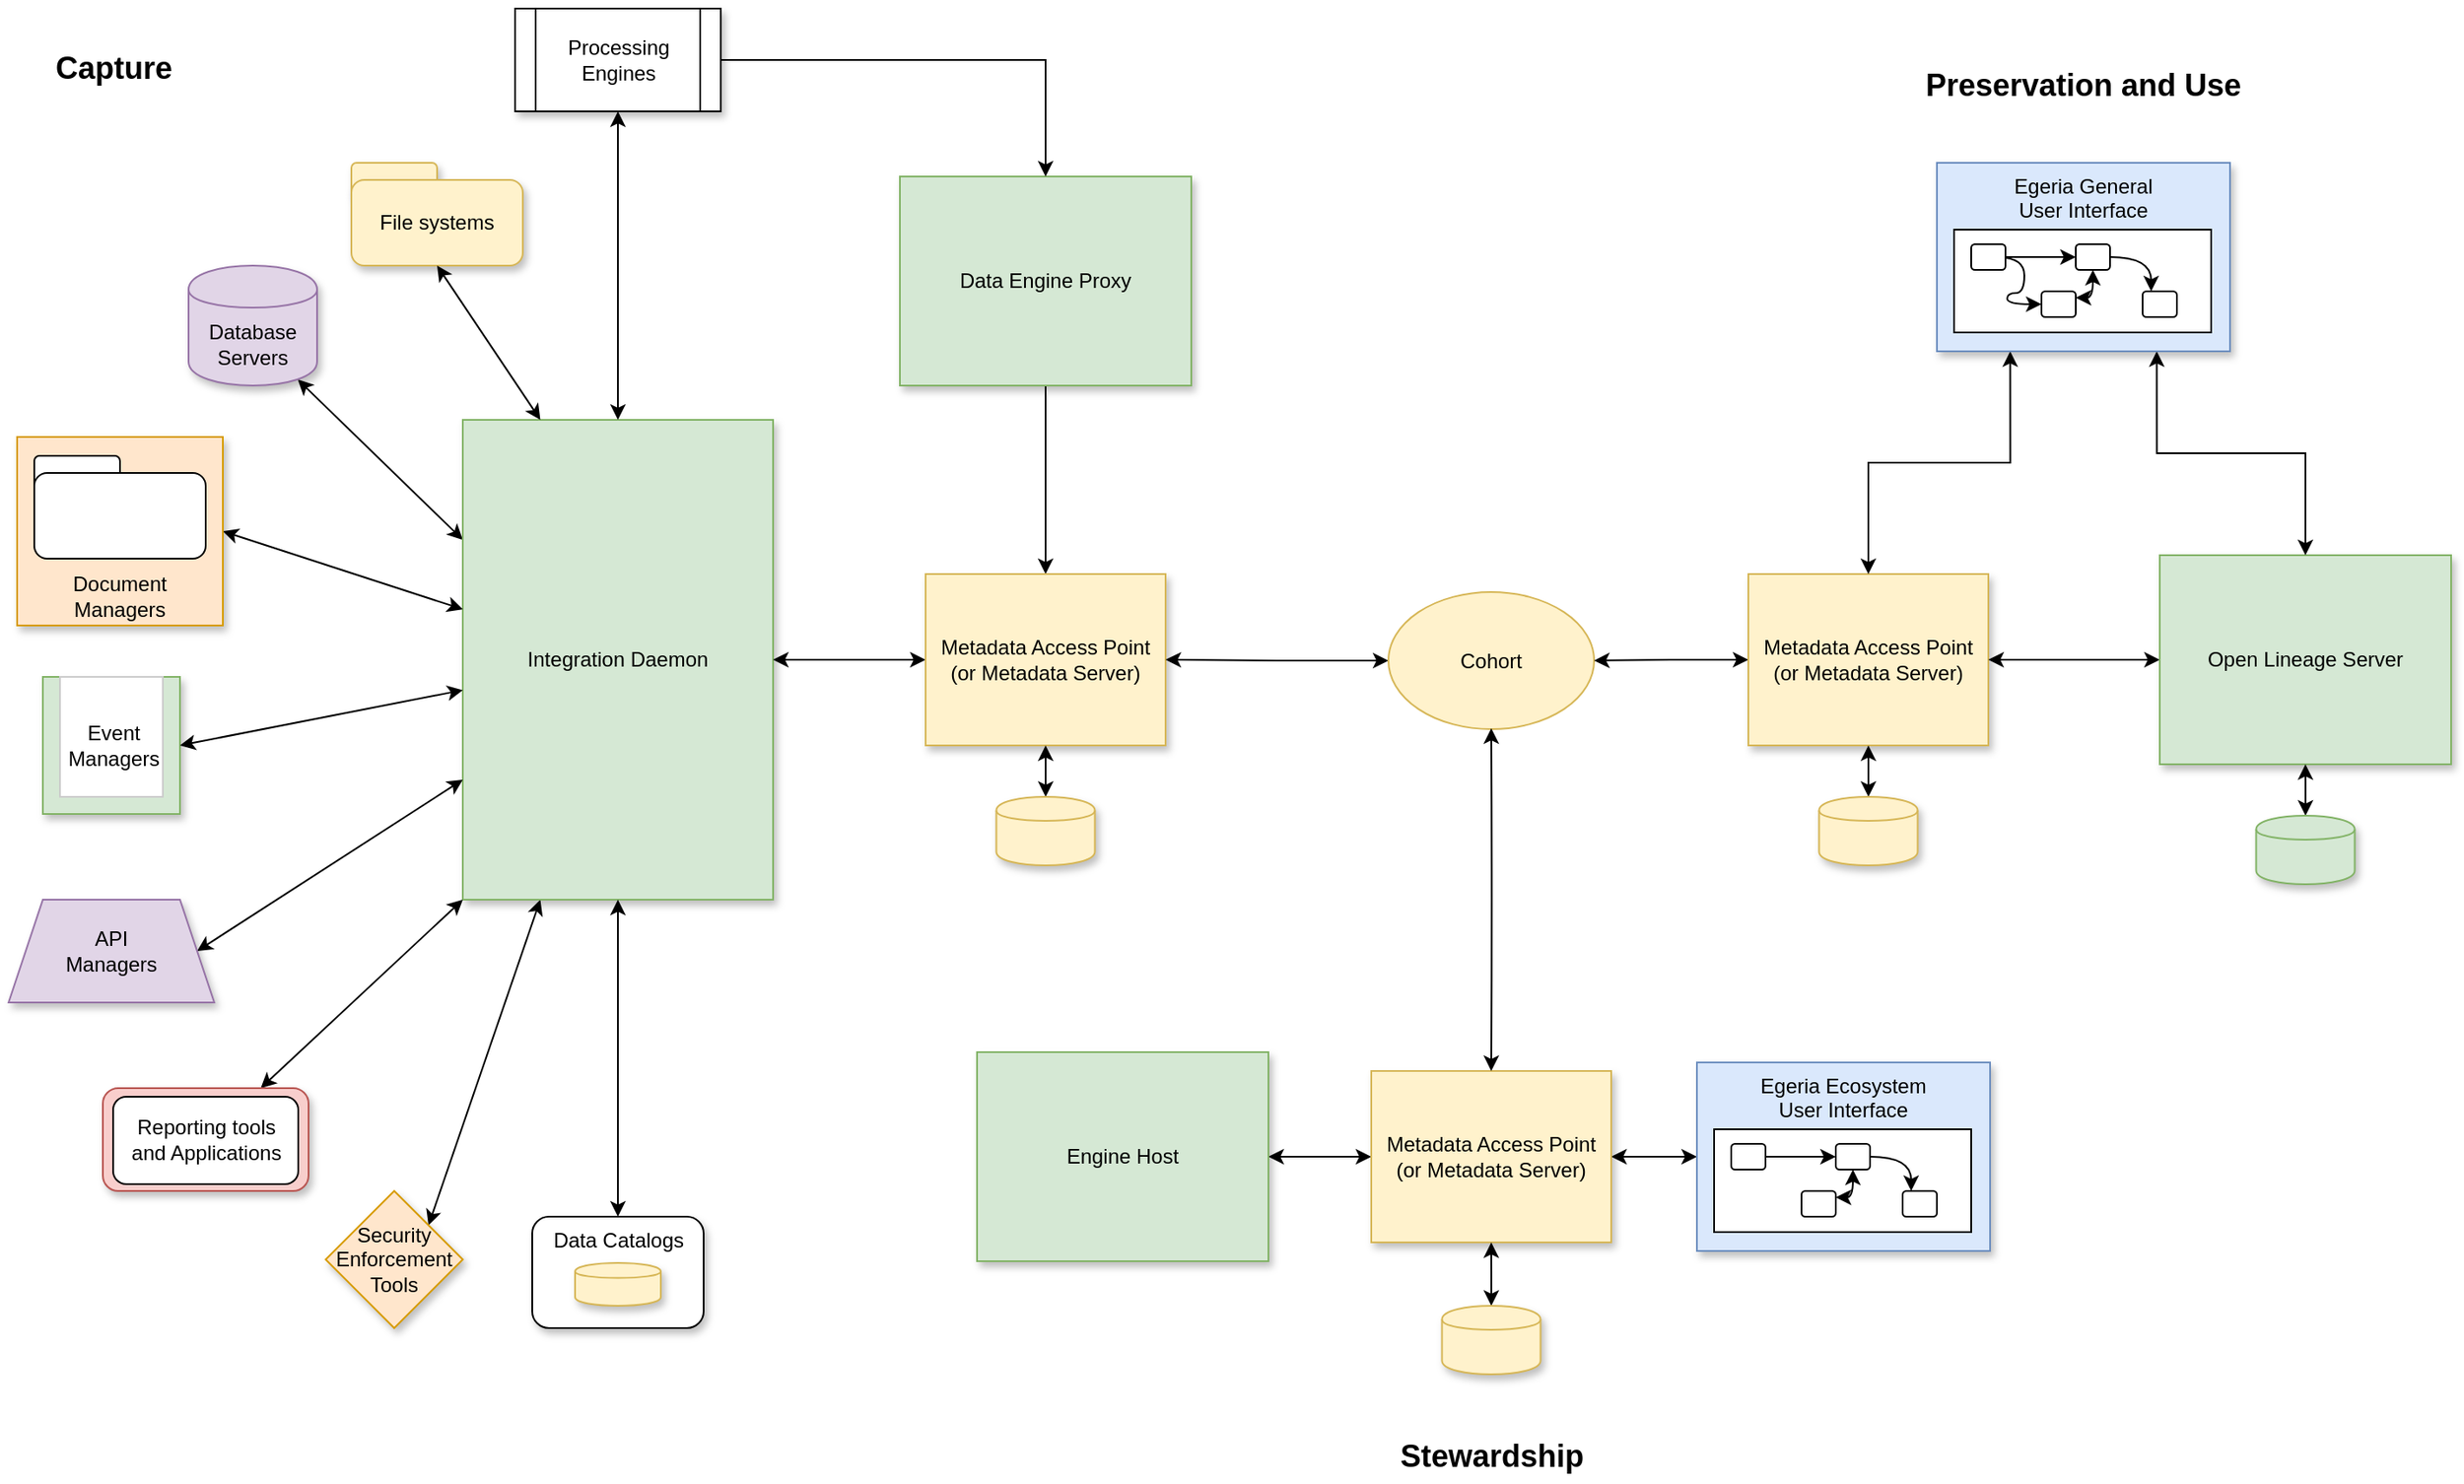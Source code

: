 <mxfile version="14.6.13" type="device" pages="8"><diagram id="Ar7dJcf9C2qmjDbHAduh" name="architecture"><mxGraphModel dx="1843" dy="1312" grid="1" gridSize="10" guides="1" tooltips="1" connect="1" arrows="1" fold="1" page="1" pageScale="1" pageWidth="827" pageHeight="1169" math="0" shadow="0"><root><mxCell id="Trb7pSRPSxSREfiQF1iy-0"/><mxCell id="Trb7pSRPSxSREfiQF1iy-1" parent="Trb7pSRPSxSREfiQF1iy-0"/><mxCell id="Trb7pSRPSxSREfiQF1iy-44" style="edgeStyle=orthogonalEdgeStyle;rounded=0;orthogonalLoop=1;jettySize=auto;html=1;" edge="1" parent="Trb7pSRPSxSREfiQF1iy-1" source="Trb7pSRPSxSREfiQF1iy-7" target="Trb7pSRPSxSREfiQF1iy-12"><mxGeometry relative="1" as="geometry"/></mxCell><mxCell id="Trb7pSRPSxSREfiQF1iy-7" value="Data Engine Proxy&lt;span style=&quot;color: rgba(0 , 0 , 0 , 0) ; font-family: monospace ; font-size: 0px&quot;&gt;%3CmxGraphModel%3E%3Croot%3E%3CmxCell%20id%3D%220%22%2F%3E%3CmxCell%20id%3D%221%22%20parent%3D%220%22%2F%3E%3CmxCell%20id%3D%222%22%20style%3D%22edgeStyle%3Dnone%3Brounded%3D0%3BorthogonalLoop%3D1%3BjettySize%3Dauto%3Bhtml%3D1%3BexitX%3D0%3BexitY%3D0.25%3BexitDx%3D0%3BexitDy%3D0%3BstartArrow%3Dclassic%3BstartFill%3D1%3BentryX%3D0.85%3BentryY%3D0.95%3BentryDx%3D0%3BentryDy%3D0%3BentryPerimeter%3D0%3B%22%20edge%3D%221%22%20source%3D%224%22%20target%3D%229%22%20parent%3D%221%22%3E%3CmxGeometry%20relative%3D%221%22%20as%3D%22geometry%22%3E%3CmxPoint%20x%3D%22330%22%20y%3D%22420%22%20as%3D%22targetPoint%22%2F%3E%3C%2FmxGeometry%3E%3C%2FmxCell%3E%3CmxCell%20id%3D%223%22%20style%3D%22edgeStyle%3Dnone%3Brounded%3D0%3BorthogonalLoop%3D1%3BjettySize%3Dauto%3Bhtml%3D1%3BexitX%3D0.25%3BexitY%3D1%3BexitDx%3D0%3BexitDy%3D0%3BentryX%3D1%3BentryY%3D0%3BentryDx%3D0%3BentryDy%3D0%3BstartArrow%3Dclassic%3BstartFill%3D1%3B%22%20edge%3D%221%22%20source%3D%224%22%20target%3D%2236%22%20parent%3D%221%22%3E%3CmxGeometry%20relative%3D%221%22%20as%3D%22geometry%22%2F%3E%3C%2FmxCell%3E%3CmxCell%20id%3D%224%22%20value%3D%22Integration%20Daemon%22%20style%3D%22rounded%3D0%3BwhiteSpace%3Dwrap%3Bhtml%3D1%3BverticalAlign%3Dmiddle%3BfillColor%3D%23d5e8d4%3BstrokeColor%3D%2382b366%3Bshadow%3D1%3Balign%3Dcenter%3B%22%20vertex%3D%221%22%20parent%3D%221%22%3E%3CmxGeometry%20x%3D%22390%22%20y%3D%22380%22%20width%3D%22181%22%20height%3D%22280%22%20as%3D%22geometry%22%2F%3E%3C%2FmxCell%3E%3CmxCell%20id%3D%225%22%20style%3D%22edgeStyle%3DorthogonalEdgeStyle%3Brounded%3D0%3BorthogonalLoop%3D1%3BjettySize%3Dauto%3Bhtml%3D1%3BexitX%3D0%3BexitY%3D0.5%3BexitDx%3D0%3BexitDy%3D0%3BstartArrow%3Dclassic%3BstartFill%3D1%3B%22%20edge%3D%221%22%20source%3D%226%22%20target%3D%224%22%20parent%3D%221%22%3E%3CmxGeometry%20relative%3D%221%22%20as%3D%22geometry%22%2F%3E%3C%2FmxCell%3E%3CmxCell%20id%3D%226%22%20value%3D%22Metadata%20Access%20Point%20(or%20Metadata%20Server)%22%20style%3D%22rounded%3D0%3BwhiteSpace%3Dwrap%3Bhtml%3D1%3BverticalAlign%3Dmiddle%3BfillColor%3D%23fff2cc%3BstrokeColor%3D%23d6b656%3Bshadow%3D1%3Balign%3Dcenter%3B%22%20vertex%3D%221%22%20parent%3D%221%22%3E%3CmxGeometry%20x%3D%22660%22%20y%3D%22470%22%20width%3D%22140%22%20height%3D%22100%22%20as%3D%22geometry%22%2F%3E%3C%2FmxCell%3E%3CmxCell%20id%3D%227%22%20style%3D%22edgeStyle%3DorthogonalEdgeStyle%3Brounded%3D0%3BorthogonalLoop%3D1%3BjettySize%3Dauto%3Bhtml%3D1%3BexitX%3D0%3BexitY%3D0.5%3BexitDx%3D0%3BexitDy%3D0%3BstartArrow%3Dclassic%3BstartFill%3D1%3B%22%20edge%3D%221%22%20source%3D%228%22%20target%3D%226%22%20parent%3D%221%22%3E%3CmxGeometry%20relative%3D%221%22%20as%3D%22geometry%22%2F%3E%3C%2FmxCell%3E%3CmxCell%20id%3D%228%22%20value%3D%22Cohort%22%20style%3D%22ellipse%3BwhiteSpace%3Dwrap%3Bhtml%3D1%3B%22%20vertex%3D%221%22%20parent%3D%221%22%3E%3CmxGeometry%20x%3D%22870%22%20y%3D%22480%22%20width%3D%22120%22%20height%3D%2280%22%20as%3D%22geometry%22%2F%3E%3C%2FmxCell%3E%3CmxCell%20id%3D%229%22%20value%3D%22Database%26lt%3Bbr%26gt%3BServers%22%20style%3D%22shape%3Dcylinder%3BwhiteSpace%3Dwrap%3Bhtml%3D1%3BboundedLbl%3D1%3BbackgroundOutline%3D1%3BfillColor%3D%23e1d5e7%3BstrokeColor%3D%239673a6%3Bshadow%3D1%3B%22%20vertex%3D%221%22%20parent%3D%221%22%3E%3CmxGeometry%20x%3D%22230%22%20y%3D%22290%22%20width%3D%2275%22%20height%3D%2270%22%20as%3D%22geometry%22%2F%3E%3C%2FmxCell%3E%3CmxCell%20id%3D%2210%22%20style%3D%22edgeStyle%3Dnone%3Brounded%3D0%3BorthogonalLoop%3D1%3BjettySize%3Dauto%3Bhtml%3D1%3BexitX%3D1%3BexitY%3D0.5%3BexitDx%3D0%3BexitDy%3D0%3BstartArrow%3Dclassic%3BstartFill%3D1%3B%22%20edge%3D%221%22%20source%3D%2211%22%20target%3D%224%22%20parent%3D%221%22%3E%3CmxGeometry%20relative%3D%221%22%20as%3D%22geometry%22%2F%3E%3C%2FmxCell%3E%3CmxCell%20id%3D%2211%22%20value%3D%22Document%26lt%3Bbr%26gt%3BManagers%22%20style%3D%22rounded%3D0%3BwhiteSpace%3Dwrap%3Bhtml%3D1%3BfillColor%3D%23ffe6cc%3BstrokeColor%3D%23d79b00%3Bshadow%3D1%3BverticalAlign%3Dbottom%3B%22%20vertex%3D%221%22%20parent%3D%221%22%3E%3CmxGeometry%20x%3D%22130%22%20y%3D%22390%22%20width%3D%22120%22%20height%3D%22110%22%20as%3D%22geometry%22%2F%3E%3C%2FmxCell%3E%3CmxCell%20id%3D%2212%22%20value%3D%22%22%20style%3D%22group%3Bshadow%3D1%3B%22%20vertex%3D%221%22%20connectable%3D%220%22%20parent%3D%221%22%3E%3CmxGeometry%20x%3D%22320%22%20y%3D%22230%22%20width%3D%22105%22%20height%3D%2260%22%20as%3D%22geometry%22%2F%3E%3C%2FmxCell%3E%3CmxCell%20id%3D%2213%22%20value%3D%22%22%20style%3D%22rounded%3D1%3BwhiteSpace%3Dwrap%3Bhtml%3D1%3BfillColor%3D%23fff2cc%3BstrokeColor%3D%23d6b656%3Bshadow%3D1%3B%22%20vertex%3D%221%22%20parent%3D%2212%22%3E%3CmxGeometry%20x%3D%225%22%20width%3D%2250%22%20height%3D%2220%22%20as%3D%22geometry%22%2F%3E%3C%2FmxCell%3E%3CmxCell%20id%3D%2214%22%20value%3D%22File%20systems%22%20style%3D%22rounded%3D1%3BwhiteSpace%3Dwrap%3Bhtml%3D1%3BfillColor%3D%23fff2cc%3BstrokeColor%3D%23d6b656%3Bshadow%3D1%3B%22%20vertex%3D%221%22%20parent%3D%2212%22%3E%3CmxGeometry%20x%3D%225%22%20y%3D%2210%22%20width%3D%22100%22%20height%3D%2250%22%20as%3D%22geometry%22%2F%3E%3C%2FmxCell%3E%3CmxCell%20id%3D%2215%22%20value%3D%22%22%20style%3D%22group%22%20vertex%3D%221%22%20connectable%3D%220%22%20parent%3D%221%22%3E%3CmxGeometry%20x%3D%22130%22%20y%3D%22401%22%20width%3D%22110%22%20height%3D%2260%22%20as%3D%22geometry%22%2F%3E%3C%2FmxCell%3E%3CmxCell%20id%3D%2216%22%20value%3D%22%22%20style%3D%22rounded%3D1%3BwhiteSpace%3Dwrap%3Bhtml%3D1%3B%22%20vertex%3D%221%22%20parent%3D%2215%22%3E%3CmxGeometry%20x%3D%2210%22%20width%3D%2250%22%20height%3D%2220%22%20as%3D%22geometry%22%2F%3E%3C%2FmxCell%3E%3CmxCell%20id%3D%2217%22%20value%3D%22%22%20style%3D%22rounded%3D1%3BwhiteSpace%3Dwrap%3Bhtml%3D1%3B%22%20vertex%3D%221%22%20parent%3D%2215%22%3E%3CmxGeometry%20x%3D%2210%22%20y%3D%2210%22%20width%3D%22100%22%20height%3D%2250%22%20as%3D%22geometry%22%2F%3E%3C%2FmxCell%3E%3CmxCell%20id%3D%2218%22%20value%3D%22%22%20style%3D%22whiteSpace%3Dwrap%3Bhtml%3D1%3Baspect%3Dfixed%3BfillColor%3D%23d5e8d4%3BstrokeColor%3D%2382b366%3Bshadow%3D1%3B%22%20vertex%3D%221%22%20parent%3D%221%22%3E%3CmxGeometry%20x%3D%22145%22%20y%3D%22530%22%20width%3D%2280%22%20height%3D%2280%22%20as%3D%22geometry%22%2F%3E%3C%2FmxCell%3E%3CmxCell%20id%3D%2219%22%20value%3D%22%22%20style%3D%22rounded%3D0%3BwhiteSpace%3Dwrap%3Bhtml%3D1%3BstrokeColor%3D%23CCCCCC%3B%22%20vertex%3D%221%22%20parent%3D%221%22%3E%3CmxGeometry%20x%3D%22155%22%20y%3D%22530%22%20width%3D%2260%22%20height%3D%2270%22%20as%3D%22geometry%22%2F%3E%3C%2FmxCell%3E%3CmxCell%20id%3D%2220%22%20style%3D%22edgeStyle%3Dnone%3Brounded%3D0%3BorthogonalLoop%3D1%3BjettySize%3Dauto%3Bhtml%3D1%3BexitX%3D1%3BexitY%3D0.5%3BexitDx%3D0%3BexitDy%3D0%3BentryX%3D0%3BentryY%3D0.75%3BentryDx%3D0%3BentryDy%3D0%3BstartArrow%3Dclassic%3BstartFill%3D1%3B%22%20edge%3D%221%22%20source%3D%2221%22%20target%3D%224%22%20parent%3D%221%22%3E%3CmxGeometry%20relative%3D%221%22%20as%3D%22geometry%22%2F%3E%3C%2FmxCell%3E%3CmxCell%20id%3D%2221%22%20value%3D%22API%26lt%3Bbr%26gt%3BManagers%22%20style%3D%22shape%3Dtrapezoid%3Bperimeter%3DtrapezoidPerimeter%3BwhiteSpace%3Dwrap%3Bhtml%3D1%3BfixedSize%3D1%3BstrokeColor%3D%236c8ebf%3BfillColor%3D%23dae8fc%3Bshadow%3D1%3B%22%20vertex%3D%221%22%20parent%3D%221%22%3E%3CmxGeometry%20x%3D%22125%22%20y%3D%22660%22%20width%3D%22120%22%20height%3D%2260%22%20as%3D%22geometry%22%2F%3E%3C%2FmxCell%3E%3CmxCell%20id%3D%2222%22%20style%3D%22edgeStyle%3Dnone%3Brounded%3D0%3BorthogonalLoop%3D1%3BjettySize%3Dauto%3Bhtml%3D1%3BentryX%3D0%3BentryY%3D1%3BentryDx%3D0%3BentryDy%3D0%3BstartArrow%3Dclassic%3BstartFill%3D1%3B%22%20edge%3D%221%22%20source%3D%2223%22%20target%3D%224%22%20parent%3D%221%22%3E%3CmxGeometry%20relative%3D%221%22%20as%3D%22geometry%22%2F%3E%3C%2FmxCell%3E%3CmxCell%20id%3D%2223%22%20value%3D%22%22%20style%3D%22rounded%3D1%3BwhiteSpace%3Dwrap%3Bhtml%3D1%3BfillColor%3D%23f8cecc%3BstrokeColor%3D%23b85450%3Bshadow%3D1%3B%22%20vertex%3D%221%22%20parent%3D%221%22%3E%3CmxGeometry%20x%3D%22180%22%20y%3D%22770%22%20width%3D%22120%22%20height%3D%2260%22%20as%3D%22geometry%22%2F%3E%3C%2FmxCell%3E%3CmxCell%20id%3D%2224%22%20value%3D%22%22%20style%3D%22rounded%3D1%3BwhiteSpace%3Dwrap%3Bhtml%3D1%3B%22%20vertex%3D%221%22%20parent%3D%221%22%3E%3CmxGeometry%20x%3D%22186%22%20y%3D%22775%22%20width%3D%22108%22%20height%3D%2251%22%20as%3D%22geometry%22%2F%3E%3C%2FmxCell%3E%3CmxCell%20id%3D%2225%22%20value%3D%22Reporting%20tools%26lt%3Bbr%26gt%3Band%20Applications%22%20style%3D%22text%3Bhtml%3D1%3Balign%3Dcenter%3BverticalAlign%3Dmiddle%3Bresizable%3D0%3Bpoints%3D%5B%5D%3Bautosize%3D1%3BstrokeColor%3Dnone%3B%22%20vertex%3D%221%22%20parent%3D%221%22%3E%3CmxGeometry%20x%3D%22190%22%20y%3D%22785%22%20width%3D%22100%22%20height%3D%2230%22%20as%3D%22geometry%22%2F%3E%3C%2FmxCell%3E%3CmxCell%20id%3D%2226%22%20style%3D%22edgeStyle%3Dnone%3Brounded%3D0%3BorthogonalLoop%3D1%3BjettySize%3Dauto%3Bhtml%3D1%3BstartArrow%3Dclassic%3BstartFill%3D1%3BexitX%3D1%3BexitY%3D0.5%3BexitDx%3D0%3BexitDy%3D0%3B%22%20edge%3D%221%22%20source%3D%2218%22%20target%3D%224%22%20parent%3D%221%22%3E%3CmxGeometry%20relative%3D%221%22%20as%3D%22geometry%22%2F%3E%3C%2FmxCell%3E%3CmxCell%20id%3D%2227%22%20value%3D%22Event%26lt%3Bbr%26gt%3BManagers%22%20style%3D%22text%3Bhtml%3D1%3Balign%3Dcenter%3BverticalAlign%3Dmiddle%3Bresizable%3D0%3Bpoints%3D%5B%5D%3B%3Bautosize%3D1%3B%22%20vertex%3D%221%22%20parent%3D%221%22%3E%3CmxGeometry%20x%3D%22151%22%20y%3D%22555%22%20width%3D%2270%22%20height%3D%2230%22%20as%3D%22geometry%22%2F%3E%3C%2FmxCell%3E%3CmxCell%20id%3D%2228%22%20style%3D%22edgeStyle%3DorthogonalEdgeStyle%3Brounded%3D0%3BorthogonalLoop%3D1%3BjettySize%3Dauto%3Bhtml%3D1%3BentryX%3D0.5%3BentryY%3D1%3BentryDx%3D0%3BentryDy%3D0%3BstartArrow%3Dclassic%3BstartFill%3D1%3B%22%20edge%3D%221%22%20source%3D%2229%22%20target%3D%226%22%20parent%3D%221%22%3E%3CmxGeometry%20relative%3D%221%22%20as%3D%22geometry%22%2F%3E%3C%2FmxCell%3E%3CmxCell%20id%3D%2229%22%20value%3D%22%22%20style%3D%22shape%3Dcylinder%3BwhiteSpace%3Dwrap%3Bhtml%3D1%3BboundedLbl%3D1%3BbackgroundOutline%3D1%3BfillColor%3D%23fff2cc%3BstrokeColor%3D%23d6b656%3Bshadow%3D1%3B%22%20vertex%3D%221%22%20parent%3D%221%22%3E%3CmxGeometry%20x%3D%22701.25%22%20y%3D%22600%22%20width%3D%2257.5%22%20height%3D%2240%22%20as%3D%22geometry%22%2F%3E%3C%2FmxCell%3E%3CmxCell%20id%3D%2230%22%20style%3D%22rounded%3D0%3BorthogonalLoop%3D1%3BjettySize%3Dauto%3Bhtml%3D1%3BexitX%3D0.5%3BexitY%3D1%3BexitDx%3D0%3BexitDy%3D0%3BentryX%3D0.25%3BentryY%3D0%3BentryDx%3D0%3BentryDy%3D0%3BstartArrow%3Dclassic%3BstartFill%3D1%3B%22%20edge%3D%221%22%20source%3D%2214%22%20target%3D%224%22%20parent%3D%221%22%3E%3CmxGeometry%20relative%3D%221%22%20as%3D%22geometry%22%2F%3E%3C%2FmxCell%3E%3CmxCell%20id%3D%2231%22%20value%3D%22Data%20Catalogs%22%20style%3D%22rounded%3D1%3BwhiteSpace%3Dwrap%3Bhtml%3D1%3Bshadow%3D1%3Balign%3Dcenter%3BverticalAlign%3Dtop%3B%22%20vertex%3D%221%22%20parent%3D%221%22%3E%3CmxGeometry%20x%3D%22430.5%22%20y%3D%22160%22%20width%3D%22100%22%20height%3D%2265%22%20as%3D%22geometry%22%2F%3E%3C%2FmxCell%3E%3CmxCell%20id%3D%2232%22%20style%3D%22edgeStyle%3Dnone%3Brounded%3D0%3BorthogonalLoop%3D1%3BjettySize%3Dauto%3Bhtml%3D1%3BentryX%3D0.5%3BentryY%3D0%3BentryDx%3D0%3BentryDy%3D0%3BstartArrow%3Dclassic%3BstartFill%3D1%3B%22%20edge%3D%221%22%20source%3D%2233%22%20target%3D%224%22%20parent%3D%221%22%3E%3CmxGeometry%20relative%3D%221%22%20as%3D%22geometry%22%2F%3E%3C%2FmxCell%3E%3CmxCell%20id%3D%2233%22%20value%3D%22%22%20style%3D%22shape%3Dcylinder%3BwhiteSpace%3Dwrap%3Bhtml%3D1%3BboundedLbl%3D1%3BbackgroundOutline%3D1%3BfillColor%3D%23fff2cc%3BstrokeColor%3D%23d6b656%3Bshadow%3D1%3B%22%20vertex%3D%221%22%20parent%3D%221%22%3E%3CmxGeometry%20x%3D%22455.5%22%20y%3D%22187%22%20width%3D%2250%22%20height%3D%2225%22%20as%3D%22geometry%22%2F%3E%3C%2FmxCell%3E%3CmxCell%20id%3D%2234%22%20style%3D%22edgeStyle%3Dnone%3Brounded%3D0%3BorthogonalLoop%3D1%3BjettySize%3Dauto%3Bhtml%3D1%3BentryX%3D0.5%3BentryY%3D1%3BentryDx%3D0%3BentryDy%3D0%3BstartArrow%3Dclassic%3BstartFill%3D1%3B%22%20edge%3D%221%22%20source%3D%2235%22%20target%3D%224%22%20parent%3D%221%22%3E%3CmxGeometry%20relative%3D%221%22%20as%3D%22geometry%22%2F%3E%3C%2FmxCell%3E%3CmxCell%20id%3D%2235%22%20value%3D%22Processing%26lt%3Bbr%26gt%3BEngines%22%20style%3D%22shape%3Dprocess%3BwhiteSpace%3Dwrap%3Bhtml%3D1%3BbackgroundOutline%3D1%3Bshadow%3D1%3Balign%3Dcenter%3B%22%20vertex%3D%221%22%20parent%3D%221%22%3E%3CmxGeometry%20x%3D%22420.5%22%20y%3D%22860%22%20width%3D%22120%22%20height%3D%2260%22%20as%3D%22geometry%22%2F%3E%3C%2FmxCell%3E%3CmxCell%20id%3D%2236%22%20value%3D%22Security%26lt%3Bbr%26gt%3BEnforcement%26lt%3Bbr%26gt%3BTools%22%20style%3D%22rhombus%3BwhiteSpace%3Dwrap%3Bhtml%3D1%3Bshadow%3D1%3Balign%3Dcenter%3BfillColor%3D%23ffe6cc%3BstrokeColor%3D%23d79b00%3B%22%20vertex%3D%221%22%20parent%3D%221%22%3E%3CmxGeometry%20x%3D%22310%22%20y%3D%22830%22%20width%3D%2280%22%20height%3D%2280%22%20as%3D%22geometry%22%2F%3E%3C%2FmxCell%3E%3C%2Froot%3E%3C%2FmxGraphModel%3E&lt;/span&gt;" style="rounded=0;whiteSpace=wrap;html=1;verticalAlign=middle;fillColor=#d5e8d4;strokeColor=#82b366;shadow=1;" vertex="1" parent="Trb7pSRPSxSREfiQF1iy-1"><mxGeometry x="645" y="238" width="170" height="122" as="geometry"/></mxCell><mxCell id="Trb7pSRPSxSREfiQF1iy-8" style="edgeStyle=none;rounded=0;orthogonalLoop=1;jettySize=auto;html=1;exitX=0;exitY=0.25;exitDx=0;exitDy=0;startArrow=classic;startFill=1;entryX=0.85;entryY=0.95;entryDx=0;entryDy=0;entryPerimeter=0;" edge="1" parent="Trb7pSRPSxSREfiQF1iy-1" source="Trb7pSRPSxSREfiQF1iy-10" target="Trb7pSRPSxSREfiQF1iy-15"><mxGeometry relative="1" as="geometry"><mxPoint x="330" y="420" as="targetPoint"/></mxGeometry></mxCell><mxCell id="Trb7pSRPSxSREfiQF1iy-9" style="edgeStyle=none;rounded=0;orthogonalLoop=1;jettySize=auto;html=1;exitX=0.25;exitY=1;exitDx=0;exitDy=0;entryX=1;entryY=0;entryDx=0;entryDy=0;startArrow=classic;startFill=1;" edge="1" parent="Trb7pSRPSxSREfiQF1iy-1" source="Trb7pSRPSxSREfiQF1iy-10" target="Trb7pSRPSxSREfiQF1iy-42"><mxGeometry relative="1" as="geometry"/></mxCell><mxCell id="Trb7pSRPSxSREfiQF1iy-10" value="Integration Daemon" style="rounded=0;whiteSpace=wrap;html=1;verticalAlign=middle;fillColor=#d5e8d4;strokeColor=#82b366;shadow=1;align=center;" vertex="1" parent="Trb7pSRPSxSREfiQF1iy-1"><mxGeometry x="390" y="380" width="181" height="280" as="geometry"/></mxCell><mxCell id="Trb7pSRPSxSREfiQF1iy-11" style="edgeStyle=orthogonalEdgeStyle;rounded=0;orthogonalLoop=1;jettySize=auto;html=1;exitX=0;exitY=0.5;exitDx=0;exitDy=0;startArrow=classic;startFill=1;" edge="1" parent="Trb7pSRPSxSREfiQF1iy-1" source="Trb7pSRPSxSREfiQF1iy-12" target="Trb7pSRPSxSREfiQF1iy-10"><mxGeometry relative="1" as="geometry"/></mxCell><mxCell id="Trb7pSRPSxSREfiQF1iy-12" value="Metadata Access Point (or Metadata Server)" style="rounded=0;whiteSpace=wrap;html=1;verticalAlign=middle;fillColor=#fff2cc;strokeColor=#d6b656;shadow=1;align=center;" vertex="1" parent="Trb7pSRPSxSREfiQF1iy-1"><mxGeometry x="660" y="470" width="140" height="100" as="geometry"/></mxCell><mxCell id="Trb7pSRPSxSREfiQF1iy-13" style="edgeStyle=orthogonalEdgeStyle;rounded=0;orthogonalLoop=1;jettySize=auto;html=1;exitX=0;exitY=0.5;exitDx=0;exitDy=0;startArrow=classic;startFill=1;" edge="1" parent="Trb7pSRPSxSREfiQF1iy-1" source="Trb7pSRPSxSREfiQF1iy-14" target="Trb7pSRPSxSREfiQF1iy-12"><mxGeometry relative="1" as="geometry"/></mxCell><mxCell id="Trb7pSRPSxSREfiQF1iy-14" value="Cohort" style="ellipse;whiteSpace=wrap;html=1;fillColor=#fff2cc;strokeColor=#d6b656;" vertex="1" parent="Trb7pSRPSxSREfiQF1iy-1"><mxGeometry x="930" y="480.5" width="120" height="80" as="geometry"/></mxCell><mxCell id="Trb7pSRPSxSREfiQF1iy-15" value="Database&lt;br&gt;Servers" style="shape=cylinder;whiteSpace=wrap;html=1;boundedLbl=1;backgroundOutline=1;fillColor=#e1d5e7;strokeColor=#9673a6;shadow=1;" vertex="1" parent="Trb7pSRPSxSREfiQF1iy-1"><mxGeometry x="230" y="290" width="75" height="70" as="geometry"/></mxCell><mxCell id="Trb7pSRPSxSREfiQF1iy-16" style="edgeStyle=none;rounded=0;orthogonalLoop=1;jettySize=auto;html=1;exitX=1;exitY=0.5;exitDx=0;exitDy=0;startArrow=classic;startFill=1;" edge="1" parent="Trb7pSRPSxSREfiQF1iy-1" source="Trb7pSRPSxSREfiQF1iy-17" target="Trb7pSRPSxSREfiQF1iy-10"><mxGeometry relative="1" as="geometry"/></mxCell><mxCell id="Trb7pSRPSxSREfiQF1iy-17" value="Document&lt;br&gt;Managers" style="rounded=0;whiteSpace=wrap;html=1;fillColor=#ffe6cc;strokeColor=#d79b00;shadow=1;verticalAlign=bottom;" vertex="1" parent="Trb7pSRPSxSREfiQF1iy-1"><mxGeometry x="130" y="390" width="120" height="110" as="geometry"/></mxCell><mxCell id="Trb7pSRPSxSREfiQF1iy-18" value="" style="group;shadow=1;" vertex="1" connectable="0" parent="Trb7pSRPSxSREfiQF1iy-1"><mxGeometry x="320" y="230" width="105" height="60" as="geometry"/></mxCell><mxCell id="Trb7pSRPSxSREfiQF1iy-19" value="" style="rounded=1;whiteSpace=wrap;html=1;fillColor=#fff2cc;strokeColor=#d6b656;shadow=1;" vertex="1" parent="Trb7pSRPSxSREfiQF1iy-18"><mxGeometry x="5" width="50" height="20" as="geometry"/></mxCell><mxCell id="Trb7pSRPSxSREfiQF1iy-20" value="File systems" style="rounded=1;whiteSpace=wrap;html=1;fillColor=#fff2cc;strokeColor=#d6b656;shadow=1;" vertex="1" parent="Trb7pSRPSxSREfiQF1iy-18"><mxGeometry x="5" y="10" width="100" height="50" as="geometry"/></mxCell><mxCell id="Trb7pSRPSxSREfiQF1iy-21" value="" style="group" vertex="1" connectable="0" parent="Trb7pSRPSxSREfiQF1iy-1"><mxGeometry x="130" y="401" width="110" height="60" as="geometry"/></mxCell><mxCell id="Trb7pSRPSxSREfiQF1iy-22" value="" style="rounded=1;whiteSpace=wrap;html=1;" vertex="1" parent="Trb7pSRPSxSREfiQF1iy-21"><mxGeometry x="10" width="50" height="20" as="geometry"/></mxCell><mxCell id="Trb7pSRPSxSREfiQF1iy-23" value="" style="rounded=1;whiteSpace=wrap;html=1;" vertex="1" parent="Trb7pSRPSxSREfiQF1iy-21"><mxGeometry x="10" y="10" width="100" height="50" as="geometry"/></mxCell><mxCell id="Trb7pSRPSxSREfiQF1iy-24" value="" style="whiteSpace=wrap;html=1;aspect=fixed;fillColor=#d5e8d4;strokeColor=#82b366;shadow=1;" vertex="1" parent="Trb7pSRPSxSREfiQF1iy-1"><mxGeometry x="145" y="530" width="80" height="80" as="geometry"/></mxCell><mxCell id="Trb7pSRPSxSREfiQF1iy-25" value="" style="rounded=0;whiteSpace=wrap;html=1;strokeColor=#CCCCCC;" vertex="1" parent="Trb7pSRPSxSREfiQF1iy-1"><mxGeometry x="155" y="530" width="60" height="70" as="geometry"/></mxCell><mxCell id="Trb7pSRPSxSREfiQF1iy-26" style="edgeStyle=none;rounded=0;orthogonalLoop=1;jettySize=auto;html=1;exitX=1;exitY=0.5;exitDx=0;exitDy=0;entryX=0;entryY=0.75;entryDx=0;entryDy=0;startArrow=classic;startFill=1;" edge="1" parent="Trb7pSRPSxSREfiQF1iy-1" source="Trb7pSRPSxSREfiQF1iy-27" target="Trb7pSRPSxSREfiQF1iy-10"><mxGeometry relative="1" as="geometry"/></mxCell><mxCell id="Trb7pSRPSxSREfiQF1iy-27" value="API&lt;br&gt;Managers" style="shape=trapezoid;perimeter=trapezoidPerimeter;whiteSpace=wrap;html=1;fixedSize=1;strokeColor=#9673a6;fillColor=#e1d5e7;shadow=1;" vertex="1" parent="Trb7pSRPSxSREfiQF1iy-1"><mxGeometry x="125" y="660" width="120" height="60" as="geometry"/></mxCell><mxCell id="Trb7pSRPSxSREfiQF1iy-28" style="edgeStyle=none;rounded=0;orthogonalLoop=1;jettySize=auto;html=1;entryX=0;entryY=1;entryDx=0;entryDy=0;startArrow=classic;startFill=1;" edge="1" parent="Trb7pSRPSxSREfiQF1iy-1" source="Trb7pSRPSxSREfiQF1iy-29" target="Trb7pSRPSxSREfiQF1iy-10"><mxGeometry relative="1" as="geometry"/></mxCell><mxCell id="Trb7pSRPSxSREfiQF1iy-29" value="" style="rounded=1;whiteSpace=wrap;html=1;fillColor=#f8cecc;strokeColor=#b85450;shadow=1;" vertex="1" parent="Trb7pSRPSxSREfiQF1iy-1"><mxGeometry x="180" y="770" width="120" height="60" as="geometry"/></mxCell><mxCell id="Trb7pSRPSxSREfiQF1iy-30" value="" style="rounded=1;whiteSpace=wrap;html=1;" vertex="1" parent="Trb7pSRPSxSREfiQF1iy-1"><mxGeometry x="186" y="775" width="108" height="51" as="geometry"/></mxCell><mxCell id="Trb7pSRPSxSREfiQF1iy-31" value="Reporting tools&lt;br&gt;and Applications" style="text;html=1;align=center;verticalAlign=middle;resizable=0;points=[];autosize=1;strokeColor=none;" vertex="1" parent="Trb7pSRPSxSREfiQF1iy-1"><mxGeometry x="190" y="785" width="100" height="30" as="geometry"/></mxCell><mxCell id="Trb7pSRPSxSREfiQF1iy-32" style="edgeStyle=none;rounded=0;orthogonalLoop=1;jettySize=auto;html=1;startArrow=classic;startFill=1;exitX=1;exitY=0.5;exitDx=0;exitDy=0;" edge="1" parent="Trb7pSRPSxSREfiQF1iy-1" source="Trb7pSRPSxSREfiQF1iy-24" target="Trb7pSRPSxSREfiQF1iy-10"><mxGeometry relative="1" as="geometry"/></mxCell><mxCell id="Trb7pSRPSxSREfiQF1iy-33" value="Event&lt;br&gt;Managers" style="text;html=1;align=center;verticalAlign=middle;resizable=0;points=[];;autosize=1;" vertex="1" parent="Trb7pSRPSxSREfiQF1iy-1"><mxGeometry x="151" y="555" width="70" height="30" as="geometry"/></mxCell><mxCell id="Trb7pSRPSxSREfiQF1iy-34" style="edgeStyle=orthogonalEdgeStyle;rounded=0;orthogonalLoop=1;jettySize=auto;html=1;entryX=0.5;entryY=1;entryDx=0;entryDy=0;startArrow=classic;startFill=1;" edge="1" parent="Trb7pSRPSxSREfiQF1iy-1" source="Trb7pSRPSxSREfiQF1iy-35" target="Trb7pSRPSxSREfiQF1iy-12"><mxGeometry relative="1" as="geometry"/></mxCell><mxCell id="Trb7pSRPSxSREfiQF1iy-35" value="" style="shape=cylinder;whiteSpace=wrap;html=1;boundedLbl=1;backgroundOutline=1;fillColor=#fff2cc;strokeColor=#d6b656;shadow=1;" vertex="1" parent="Trb7pSRPSxSREfiQF1iy-1"><mxGeometry x="701.25" y="600" width="57.5" height="40" as="geometry"/></mxCell><mxCell id="Trb7pSRPSxSREfiQF1iy-36" style="rounded=0;orthogonalLoop=1;jettySize=auto;html=1;exitX=0.5;exitY=1;exitDx=0;exitDy=0;entryX=0.25;entryY=0;entryDx=0;entryDy=0;startArrow=classic;startFill=1;" edge="1" parent="Trb7pSRPSxSREfiQF1iy-1" source="Trb7pSRPSxSREfiQF1iy-20" target="Trb7pSRPSxSREfiQF1iy-10"><mxGeometry relative="1" as="geometry"/></mxCell><mxCell id="Trb7pSRPSxSREfiQF1iy-37" value="Data Catalogs" style="rounded=1;whiteSpace=wrap;html=1;shadow=1;align=center;verticalAlign=top;" vertex="1" parent="Trb7pSRPSxSREfiQF1iy-1"><mxGeometry x="430.5" y="845" width="100" height="65" as="geometry"/></mxCell><mxCell id="Trb7pSRPSxSREfiQF1iy-38" style="edgeStyle=none;rounded=0;orthogonalLoop=1;jettySize=auto;html=1;startArrow=classic;startFill=1;entryX=0.5;entryY=1;entryDx=0;entryDy=0;exitX=0.5;exitY=0;exitDx=0;exitDy=0;" edge="1" parent="Trb7pSRPSxSREfiQF1iy-1" source="Trb7pSRPSxSREfiQF1iy-37" target="Trb7pSRPSxSREfiQF1iy-10"><mxGeometry relative="1" as="geometry"><mxPoint x="500" y="800" as="sourcePoint"/><mxPoint x="481" y="660" as="targetPoint"/></mxGeometry></mxCell><mxCell id="Trb7pSRPSxSREfiQF1iy-39" value="" style="shape=cylinder;whiteSpace=wrap;html=1;boundedLbl=1;backgroundOutline=1;fillColor=#fff2cc;strokeColor=#d6b656;shadow=1;" vertex="1" parent="Trb7pSRPSxSREfiQF1iy-1"><mxGeometry x="455.5" y="872" width="50" height="25" as="geometry"/></mxCell><mxCell id="Trb7pSRPSxSREfiQF1iy-40" style="edgeStyle=none;rounded=0;orthogonalLoop=1;jettySize=auto;html=1;entryX=0.5;entryY=0;entryDx=0;entryDy=0;startArrow=classic;startFill=1;" edge="1" parent="Trb7pSRPSxSREfiQF1iy-1" source="Trb7pSRPSxSREfiQF1iy-41" target="Trb7pSRPSxSREfiQF1iy-10"><mxGeometry relative="1" as="geometry"/></mxCell><mxCell id="Trb7pSRPSxSREfiQF1iy-43" style="edgeStyle=orthogonalEdgeStyle;rounded=0;orthogonalLoop=1;jettySize=auto;html=1;entryX=0.5;entryY=0;entryDx=0;entryDy=0;" edge="1" parent="Trb7pSRPSxSREfiQF1iy-1" source="Trb7pSRPSxSREfiQF1iy-41" target="Trb7pSRPSxSREfiQF1iy-7"><mxGeometry relative="1" as="geometry"/></mxCell><mxCell id="Trb7pSRPSxSREfiQF1iy-41" value="Processing&lt;br&gt;Engines" style="shape=process;whiteSpace=wrap;html=1;backgroundOutline=1;shadow=1;align=center;" vertex="1" parent="Trb7pSRPSxSREfiQF1iy-1"><mxGeometry x="420.5" y="140" width="120" height="60" as="geometry"/></mxCell><mxCell id="Trb7pSRPSxSREfiQF1iy-42" value="Security&lt;br&gt;Enforcement&lt;br&gt;Tools" style="rhombus;whiteSpace=wrap;html=1;shadow=1;align=center;fillColor=#ffe6cc;strokeColor=#d79b00;" vertex="1" parent="Trb7pSRPSxSREfiQF1iy-1"><mxGeometry x="310" y="830" width="80" height="80" as="geometry"/></mxCell><mxCell id="Trb7pSRPSxSREfiQF1iy-48" style="edgeStyle=orthogonalEdgeStyle;rounded=0;orthogonalLoop=1;jettySize=auto;html=1;startArrow=classic;startFill=1;" edge="1" parent="Trb7pSRPSxSREfiQF1iy-1" source="Trb7pSRPSxSREfiQF1iy-45" target="Trb7pSRPSxSREfiQF1iy-14"><mxGeometry relative="1" as="geometry"/></mxCell><mxCell id="Trb7pSRPSxSREfiQF1iy-45" value="Metadata Access Point (or Metadata Server)" style="rounded=0;whiteSpace=wrap;html=1;verticalAlign=middle;fillColor=#fff2cc;strokeColor=#d6b656;shadow=1;align=center;" vertex="1" parent="Trb7pSRPSxSREfiQF1iy-1"><mxGeometry x="1140" y="470" width="140" height="100" as="geometry"/></mxCell><mxCell id="Trb7pSRPSxSREfiQF1iy-46" style="edgeStyle=orthogonalEdgeStyle;rounded=0;orthogonalLoop=1;jettySize=auto;html=1;entryX=0.5;entryY=1;entryDx=0;entryDy=0;startArrow=classic;startFill=1;" edge="1" parent="Trb7pSRPSxSREfiQF1iy-1" source="Trb7pSRPSxSREfiQF1iy-47" target="Trb7pSRPSxSREfiQF1iy-45"><mxGeometry relative="1" as="geometry"/></mxCell><mxCell id="Trb7pSRPSxSREfiQF1iy-47" value="" style="shape=cylinder;whiteSpace=wrap;html=1;boundedLbl=1;backgroundOutline=1;fillColor=#fff2cc;strokeColor=#d6b656;shadow=1;" vertex="1" parent="Trb7pSRPSxSREfiQF1iy-1"><mxGeometry x="1181.25" y="600" width="57.5" height="40" as="geometry"/></mxCell><mxCell id="Trb7pSRPSxSREfiQF1iy-50" style="edgeStyle=orthogonalEdgeStyle;rounded=0;orthogonalLoop=1;jettySize=auto;html=1;startArrow=classic;startFill=1;" edge="1" parent="Trb7pSRPSxSREfiQF1iy-1" source="Trb7pSRPSxSREfiQF1iy-49" target="Trb7pSRPSxSREfiQF1iy-45"><mxGeometry relative="1" as="geometry"/></mxCell><mxCell id="Trb7pSRPSxSREfiQF1iy-49" value="Open Lineage Server" style="rounded=0;whiteSpace=wrap;html=1;verticalAlign=middle;fillColor=#d5e8d4;strokeColor=#82b366;shadow=1;" vertex="1" parent="Trb7pSRPSxSREfiQF1iy-1"><mxGeometry x="1380" y="459" width="170" height="122" as="geometry"/></mxCell><mxCell id="Trb7pSRPSxSREfiQF1iy-51" style="edgeStyle=orthogonalEdgeStyle;rounded=0;orthogonalLoop=1;jettySize=auto;html=1;entryX=0.5;entryY=1;entryDx=0;entryDy=0;startArrow=classic;startFill=1;" edge="1" parent="Trb7pSRPSxSREfiQF1iy-1" source="Trb7pSRPSxSREfiQF1iy-52"><mxGeometry relative="1" as="geometry"><mxPoint x="1465" y="581" as="targetPoint"/></mxGeometry></mxCell><mxCell id="Trb7pSRPSxSREfiQF1iy-52" value="" style="shape=cylinder;whiteSpace=wrap;html=1;boundedLbl=1;backgroundOutline=1;fillColor=#d5e8d4;strokeColor=#82b366;shadow=1;" vertex="1" parent="Trb7pSRPSxSREfiQF1iy-1"><mxGeometry x="1436.25" y="611" width="57.5" height="40" as="geometry"/></mxCell><mxCell id="Trb7pSRPSxSREfiQF1iy-54" style="edgeStyle=orthogonalEdgeStyle;rounded=0;orthogonalLoop=1;jettySize=auto;html=1;startArrow=classic;startFill=1;exitX=0.25;exitY=1;exitDx=0;exitDy=0;" edge="1" parent="Trb7pSRPSxSREfiQF1iy-1" source="Trb7pSRPSxSREfiQF1iy-53" target="Trb7pSRPSxSREfiQF1iy-45"><mxGeometry relative="1" as="geometry"/></mxCell><mxCell id="Trb7pSRPSxSREfiQF1iy-55" style="edgeStyle=orthogonalEdgeStyle;rounded=0;orthogonalLoop=1;jettySize=auto;html=1;startArrow=classic;startFill=1;exitX=0.75;exitY=1;exitDx=0;exitDy=0;" edge="1" parent="Trb7pSRPSxSREfiQF1iy-1" source="Trb7pSRPSxSREfiQF1iy-53" target="Trb7pSRPSxSREfiQF1iy-49"><mxGeometry relative="1" as="geometry"/></mxCell><mxCell id="Trb7pSRPSxSREfiQF1iy-53" value="Egeria General&lt;br&gt;User Interface" style="rounded=0;whiteSpace=wrap;html=1;shadow=1;verticalAlign=top;fillColor=#dae8fc;strokeColor=#6c8ebf;" vertex="1" parent="Trb7pSRPSxSREfiQF1iy-1"><mxGeometry x="1250" y="230" width="171" height="110" as="geometry"/></mxCell><mxCell id="Trb7pSRPSxSREfiQF1iy-56" value="" style="rounded=0;whiteSpace=wrap;html=1;shadow=0;" vertex="1" parent="Trb7pSRPSxSREfiQF1iy-1"><mxGeometry x="1260" y="269" width="150" height="60" as="geometry"/></mxCell><mxCell id="Trb7pSRPSxSREfiQF1iy-57" value="" style="rounded=1;whiteSpace=wrap;html=1;shadow=0;" vertex="1" parent="Trb7pSRPSxSREfiQF1iy-1"><mxGeometry x="1370" y="305" width="20" height="15" as="geometry"/></mxCell><mxCell id="Trb7pSRPSxSREfiQF1iy-65" style="edgeStyle=orthogonalEdgeStyle;curved=1;rounded=0;orthogonalLoop=1;jettySize=auto;html=1;entryX=0.25;entryY=0;entryDx=0;entryDy=0;startArrow=none;startFill=0;" edge="1" parent="Trb7pSRPSxSREfiQF1iy-1" source="Trb7pSRPSxSREfiQF1iy-58" target="Trb7pSRPSxSREfiQF1iy-57"><mxGeometry relative="1" as="geometry"/></mxCell><mxCell id="Trb7pSRPSxSREfiQF1iy-58" value="" style="rounded=1;whiteSpace=wrap;html=1;shadow=0;" vertex="1" parent="Trb7pSRPSxSREfiQF1iy-1"><mxGeometry x="1331" y="277.5" width="20" height="15" as="geometry"/></mxCell><mxCell id="Trb7pSRPSxSREfiQF1iy-66" style="edgeStyle=orthogonalEdgeStyle;curved=1;rounded=0;orthogonalLoop=1;jettySize=auto;html=1;exitX=1;exitY=0.25;exitDx=0;exitDy=0;entryX=0.5;entryY=1;entryDx=0;entryDy=0;startArrow=classic;startFill=1;" edge="1" parent="Trb7pSRPSxSREfiQF1iy-1" source="Trb7pSRPSxSREfiQF1iy-59" target="Trb7pSRPSxSREfiQF1iy-58"><mxGeometry relative="1" as="geometry"/></mxCell><mxCell id="Trb7pSRPSxSREfiQF1iy-59" value="" style="rounded=1;whiteSpace=wrap;html=1;shadow=0;" vertex="1" parent="Trb7pSRPSxSREfiQF1iy-1"><mxGeometry x="1311" y="305" width="20" height="15" as="geometry"/></mxCell><mxCell id="Trb7pSRPSxSREfiQF1iy-63" style="edgeStyle=orthogonalEdgeStyle;rounded=0;orthogonalLoop=1;jettySize=auto;html=1;entryX=0;entryY=0.5;entryDx=0;entryDy=0;startArrow=none;startFill=0;curved=1;" edge="1" parent="Trb7pSRPSxSREfiQF1iy-1" source="Trb7pSRPSxSREfiQF1iy-61" target="Trb7pSRPSxSREfiQF1iy-58"><mxGeometry relative="1" as="geometry"/></mxCell><mxCell id="Trb7pSRPSxSREfiQF1iy-64" style="edgeStyle=orthogonalEdgeStyle;curved=1;rounded=0;orthogonalLoop=1;jettySize=auto;html=1;entryX=0;entryY=0.5;entryDx=0;entryDy=0;startArrow=classic;startFill=1;" edge="1" parent="Trb7pSRPSxSREfiQF1iy-1" target="Trb7pSRPSxSREfiQF1iy-59"><mxGeometry relative="1" as="geometry"><mxPoint x="1280" y="285" as="sourcePoint"/></mxGeometry></mxCell><mxCell id="Trb7pSRPSxSREfiQF1iy-61" value="" style="rounded=1;whiteSpace=wrap;html=1;shadow=0;" vertex="1" parent="Trb7pSRPSxSREfiQF1iy-1"><mxGeometry x="1270" y="277.5" width="20" height="15" as="geometry"/></mxCell><mxCell id="Trb7pSRPSxSREfiQF1iy-80" style="edgeStyle=orthogonalEdgeStyle;curved=1;rounded=0;orthogonalLoop=1;jettySize=auto;html=1;startArrow=classic;startFill=1;entryX=1;entryY=0.5;entryDx=0;entryDy=0;" edge="1" parent="Trb7pSRPSxSREfiQF1iy-1" source="Trb7pSRPSxSREfiQF1iy-70" target="Trb7pSRPSxSREfiQF1iy-84"><mxGeometry relative="1" as="geometry"><mxPoint x="1305.5" y="900.75" as="targetPoint"/></mxGeometry></mxCell><mxCell id="Trb7pSRPSxSREfiQF1iy-70" value="Egeria Ecosystem&lt;br&gt;User Interface" style="rounded=0;whiteSpace=wrap;html=1;shadow=1;verticalAlign=top;fillColor=#dae8fc;strokeColor=#6c8ebf;" vertex="1" parent="Trb7pSRPSxSREfiQF1iy-1"><mxGeometry x="1110" y="755" width="171" height="110" as="geometry"/></mxCell><mxCell id="Trb7pSRPSxSREfiQF1iy-71" value="" style="rounded=0;whiteSpace=wrap;html=1;shadow=0;" vertex="1" parent="Trb7pSRPSxSREfiQF1iy-1"><mxGeometry x="1120" y="794" width="150" height="60" as="geometry"/></mxCell><mxCell id="Trb7pSRPSxSREfiQF1iy-72" value="" style="rounded=1;whiteSpace=wrap;html=1;shadow=0;" vertex="1" parent="Trb7pSRPSxSREfiQF1iy-1"><mxGeometry x="1230" y="830" width="20" height="15" as="geometry"/></mxCell><mxCell id="Trb7pSRPSxSREfiQF1iy-73" style="edgeStyle=orthogonalEdgeStyle;curved=1;rounded=0;orthogonalLoop=1;jettySize=auto;html=1;entryX=0.25;entryY=0;entryDx=0;entryDy=0;startArrow=none;startFill=0;" edge="1" parent="Trb7pSRPSxSREfiQF1iy-1" source="Trb7pSRPSxSREfiQF1iy-74" target="Trb7pSRPSxSREfiQF1iy-72"><mxGeometry relative="1" as="geometry"/></mxCell><mxCell id="Trb7pSRPSxSREfiQF1iy-74" value="" style="rounded=1;whiteSpace=wrap;html=1;shadow=0;" vertex="1" parent="Trb7pSRPSxSREfiQF1iy-1"><mxGeometry x="1191" y="802.5" width="20" height="15" as="geometry"/></mxCell><mxCell id="Trb7pSRPSxSREfiQF1iy-75" style="edgeStyle=orthogonalEdgeStyle;curved=1;rounded=0;orthogonalLoop=1;jettySize=auto;html=1;exitX=1;exitY=0.25;exitDx=0;exitDy=0;entryX=0.5;entryY=1;entryDx=0;entryDy=0;startArrow=classic;startFill=1;" edge="1" parent="Trb7pSRPSxSREfiQF1iy-1" source="Trb7pSRPSxSREfiQF1iy-76" target="Trb7pSRPSxSREfiQF1iy-74"><mxGeometry relative="1" as="geometry"/></mxCell><mxCell id="Trb7pSRPSxSREfiQF1iy-76" value="" style="rounded=1;whiteSpace=wrap;html=1;shadow=0;" vertex="1" parent="Trb7pSRPSxSREfiQF1iy-1"><mxGeometry x="1171" y="830" width="20" height="15" as="geometry"/></mxCell><mxCell id="Trb7pSRPSxSREfiQF1iy-77" style="edgeStyle=orthogonalEdgeStyle;rounded=0;orthogonalLoop=1;jettySize=auto;html=1;entryX=0;entryY=0.5;entryDx=0;entryDy=0;startArrow=none;startFill=0;curved=1;" edge="1" parent="Trb7pSRPSxSREfiQF1iy-1" source="Trb7pSRPSxSREfiQF1iy-79" target="Trb7pSRPSxSREfiQF1iy-74"><mxGeometry relative="1" as="geometry"/></mxCell><mxCell id="Trb7pSRPSxSREfiQF1iy-79" value="" style="rounded=1;whiteSpace=wrap;html=1;shadow=0;" vertex="1" parent="Trb7pSRPSxSREfiQF1iy-1"><mxGeometry x="1130" y="802.5" width="20" height="15" as="geometry"/></mxCell><mxCell id="Trb7pSRPSxSREfiQF1iy-83" style="edgeStyle=orthogonalEdgeStyle;curved=1;rounded=0;orthogonalLoop=1;jettySize=auto;html=1;startArrow=classic;startFill=1;" edge="1" parent="Trb7pSRPSxSREfiQF1iy-1" source="Trb7pSRPSxSREfiQF1iy-84" target="Trb7pSRPSxSREfiQF1iy-97"><mxGeometry relative="1" as="geometry"><mxPoint x="954.5" y="939" as="targetPoint"/></mxGeometry></mxCell><mxCell id="Trb7pSRPSxSREfiQF1iy-84" value="Metadata Access Point (or Metadata Server)" style="rounded=0;whiteSpace=wrap;html=1;verticalAlign=middle;fillColor=#fff2cc;strokeColor=#d6b656;shadow=1;align=center;" vertex="1" parent="Trb7pSRPSxSREfiQF1iy-1"><mxGeometry x="920" y="760" width="140" height="100" as="geometry"/></mxCell><mxCell id="Trb7pSRPSxSREfiQF1iy-85" style="edgeStyle=orthogonalEdgeStyle;curved=1;rounded=0;orthogonalLoop=1;jettySize=auto;html=1;startArrow=classic;startFill=1;" edge="1" parent="Trb7pSRPSxSREfiQF1iy-1" target="Trb7pSRPSxSREfiQF1iy-84"><mxGeometry relative="1" as="geometry"><mxPoint x="990" y="560" as="sourcePoint"/></mxGeometry></mxCell><mxCell id="Trb7pSRPSxSREfiQF1iy-95" style="edgeStyle=orthogonalEdgeStyle;rounded=0;orthogonalLoop=1;jettySize=auto;html=1;startArrow=classic;startFill=1;" edge="1" parent="Trb7pSRPSxSREfiQF1iy-1" source="Trb7pSRPSxSREfiQF1iy-96" target="Trb7pSRPSxSREfiQF1iy-84"><mxGeometry relative="1" as="geometry"><mxPoint x="1031.25" y="860" as="targetPoint"/></mxGeometry></mxCell><mxCell id="Trb7pSRPSxSREfiQF1iy-96" value="" style="shape=cylinder;whiteSpace=wrap;html=1;boundedLbl=1;backgroundOutline=1;fillColor=#fff2cc;strokeColor=#d6b656;shadow=1;" vertex="1" parent="Trb7pSRPSxSREfiQF1iy-1"><mxGeometry x="961.25" y="897" width="57.5" height="40" as="geometry"/></mxCell><mxCell id="Trb7pSRPSxSREfiQF1iy-97" value="Engine Host" style="rounded=0;whiteSpace=wrap;html=1;verticalAlign=middle;fillColor=#d5e8d4;strokeColor=#82b366;shadow=1;" vertex="1" parent="Trb7pSRPSxSREfiQF1iy-1"><mxGeometry x="690" y="749" width="170" height="122" as="geometry"/></mxCell><mxCell id="Trb7pSRPSxSREfiQF1iy-98" value="Capture" style="text;html=1;align=center;verticalAlign=middle;resizable=0;points=[];autosize=1;strokeColor=none;fontSize=18;fontStyle=1" vertex="1" parent="Trb7pSRPSxSREfiQF1iy-1"><mxGeometry x="146" y="160" width="80" height="30" as="geometry"/></mxCell><mxCell id="Trb7pSRPSxSREfiQF1iy-99" value="Stewardship" style="text;html=1;align=center;verticalAlign=middle;resizable=0;points=[];autosize=1;strokeColor=none;fontSize=18;fontStyle=1" vertex="1" parent="Trb7pSRPSxSREfiQF1iy-1"><mxGeometry x="930" y="970" width="120" height="30" as="geometry"/></mxCell><mxCell id="Trb7pSRPSxSREfiQF1iy-100" value="Preservation and Use" style="text;html=1;align=center;verticalAlign=middle;resizable=0;points=[];autosize=1;strokeColor=none;fontSize=18;fontStyle=1" vertex="1" parent="Trb7pSRPSxSREfiQF1iy-1"><mxGeometry x="1235" y="170" width="200" height="30" as="geometry"/></mxCell></root></mxGraphModel></diagram><diagram id="zVn1LstkJKu1vaRSdGYf" name="basic-concept-of-lineage"><mxGraphModel dx="1106" dy="1999" grid="1" gridSize="10" guides="1" tooltips="1" connect="1" arrows="1" fold="1" page="1" pageScale="1" pageWidth="827" pageHeight="1169" math="0" shadow="0"><root><mxCell id="0"/><mxCell id="1" parent="0"/><mxCell id="DjdxXMoE8op2pjT3QcuD-1" style="edgeStyle=orthogonalEdgeStyle;rounded=0;orthogonalLoop=1;jettySize=auto;html=1;exitX=1;exitY=0.5;exitDx=0;exitDy=0;entryX=0;entryY=0.5;entryDx=0;entryDy=0;" parent="1" source="DjdxXMoE8op2pjT3QcuD-2" target="DjdxXMoE8op2pjT3QcuD-4" edge="1"><mxGeometry relative="1" as="geometry"/></mxCell><mxCell id="DjdxXMoE8op2pjT3QcuD-2" value="Data Store" style="rounded=1;whiteSpace=wrap;html=1;fillColor=#b0e3e6;strokeColor=#0e8088;shadow=1;" parent="1" vertex="1"><mxGeometry x="80" y="120" width="120" height="60" as="geometry"/></mxCell><mxCell id="DjdxXMoE8op2pjT3QcuD-3" style="edgeStyle=orthogonalEdgeStyle;rounded=0;orthogonalLoop=1;jettySize=auto;html=1;exitX=1;exitY=0.5;exitDx=0;exitDy=0;entryX=0;entryY=0.5;entryDx=0;entryDy=0;" parent="1" source="DjdxXMoE8op2pjT3QcuD-4" target="DjdxXMoE8op2pjT3QcuD-6" edge="1"><mxGeometry relative="1" as="geometry"/></mxCell><mxCell id="DjdxXMoE8op2pjT3QcuD-4" value="Process" style="rounded=1;whiteSpace=wrap;html=1;fillColor=#b0e3e6;strokeColor=#0e8088;shadow=1;" parent="1" vertex="1"><mxGeometry x="230" y="120" width="120" height="60" as="geometry"/></mxCell><mxCell id="DjdxXMoE8op2pjT3QcuD-5" value="" style="edgeStyle=orthogonalEdgeStyle;rounded=0;orthogonalLoop=1;jettySize=auto;html=1;startArrow=classic;startFill=1;" parent="1" source="DjdxXMoE8op2pjT3QcuD-6" target="DjdxXMoE8op2pjT3QcuD-25" edge="1"><mxGeometry relative="1" as="geometry"/></mxCell><mxCell id="DjdxXMoE8op2pjT3QcuD-6" value="Data Store" style="rounded=1;whiteSpace=wrap;html=1;fillColor=#b0e3e6;strokeColor=#0e8088;shadow=1;" parent="1" vertex="1"><mxGeometry x="380" y="120" width="120" height="60" as="geometry"/></mxCell><mxCell id="DjdxXMoE8op2pjT3QcuD-7" value="Basic Concept of Lineage" style="text;html=1;align=center;verticalAlign=middle;resizable=0;points=[];;autosize=1;" parent="1" vertex="1"><mxGeometry x="73" y="-30" width="150" height="20" as="geometry"/></mxCell><mxCell id="DjdxXMoE8op2pjT3QcuD-8" style="edgeStyle=orthogonalEdgeStyle;rounded=0;orthogonalLoop=1;jettySize=auto;html=1;exitX=1;exitY=0.5;exitDx=0;exitDy=0;entryX=0;entryY=0.5;entryDx=0;entryDy=0;" parent="1" source="DjdxXMoE8op2pjT3QcuD-9" target="DjdxXMoE8op2pjT3QcuD-12" edge="1"><mxGeometry relative="1" as="geometry"/></mxCell><mxCell id="DjdxXMoE8op2pjT3QcuD-9" value="File" style="rounded=1;whiteSpace=wrap;html=1;fillColor=#b0e3e6;strokeColor=#0e8088;shadow=1;" parent="1" vertex="1"><mxGeometry x="121.5" y="440" width="120" height="60" as="geometry"/></mxCell><mxCell id="DjdxXMoE8op2pjT3QcuD-10" style="edgeStyle=orthogonalEdgeStyle;rounded=0;orthogonalLoop=1;jettySize=auto;html=1;exitX=1;exitY=0.5;exitDx=0;exitDy=0;entryX=0;entryY=0.5;entryDx=0;entryDy=0;" parent="1" source="DjdxXMoE8op2pjT3QcuD-12" target="DjdxXMoE8op2pjT3QcuD-13" edge="1"><mxGeometry relative="1" as="geometry"/></mxCell><mxCell id="DjdxXMoE8op2pjT3QcuD-11" style="edgeStyle=orthogonalEdgeStyle;rounded=0;orthogonalLoop=1;jettySize=auto;html=1;exitX=0.5;exitY=1;exitDx=0;exitDy=0;entryX=0.5;entryY=0;entryDx=0;entryDy=0;startArrow=classic;startFill=1;" parent="1" source="DjdxXMoE8op2pjT3QcuD-12" target="DjdxXMoE8op2pjT3QcuD-14" edge="1"><mxGeometry relative="1" as="geometry"/></mxCell><mxCell id="DjdxXMoE8op2pjT3QcuD-12" value="Spark Job" style="rounded=1;whiteSpace=wrap;html=1;fillColor=#b0e3e6;strokeColor=#0e8088;shadow=1;" parent="1" vertex="1"><mxGeometry x="301.5" y="440" width="120" height="60" as="geometry"/></mxCell><mxCell id="DjdxXMoE8op2pjT3QcuD-13" value="Kafka Topic" style="rounded=1;whiteSpace=wrap;html=1;fillColor=#b0e3e6;strokeColor=#0e8088;shadow=1;" parent="1" vertex="1"><mxGeometry x="491.5" y="440" width="120" height="60" as="geometry"/></mxCell><mxCell id="DjdxXMoE8op2pjT3QcuD-14" value="Hive Table" style="rounded=1;whiteSpace=wrap;html=1;fillColor=#b0e3e6;strokeColor=#0e8088;shadow=1;" parent="1" vertex="1"><mxGeometry x="301.5" y="550" width="120" height="60" as="geometry"/></mxCell><mxCell id="DjdxXMoE8op2pjT3QcuD-15" style="edgeStyle=orthogonalEdgeStyle;rounded=0;orthogonalLoop=1;jettySize=auto;html=1;exitX=0.5;exitY=1;exitDx=0;exitDy=0;entryX=0.5;entryY=0;entryDx=0;entryDy=0;startArrow=classic;startFill=1;" parent="1" source="DjdxXMoE8op2pjT3QcuD-16" target="DjdxXMoE8op2pjT3QcuD-18" edge="1"><mxGeometry relative="1" as="geometry"/></mxCell><mxCell id="DjdxXMoE8op2pjT3QcuD-16" value="API" style="rounded=1;whiteSpace=wrap;html=1;fillColor=#b0e3e6;strokeColor=#0e8088;shadow=1;" parent="1" vertex="1"><mxGeometry x="730" y="440" width="120" height="60" as="geometry"/></mxCell><mxCell id="DjdxXMoE8op2pjT3QcuD-17" style="edgeStyle=orthogonalEdgeStyle;rounded=0;orthogonalLoop=1;jettySize=auto;html=1;exitX=0.5;exitY=1;exitDx=0;exitDy=0;entryX=0.5;entryY=0;entryDx=0;entryDy=0;startArrow=classic;startFill=1;" parent="1" source="DjdxXMoE8op2pjT3QcuD-18" target="DjdxXMoE8op2pjT3QcuD-19" edge="1"><mxGeometry relative="1" as="geometry"/></mxCell><mxCell id="DjdxXMoE8op2pjT3QcuD-18" value="Microservice" style="rounded=1;whiteSpace=wrap;html=1;fillColor=#b0e3e6;strokeColor=#0e8088;shadow=1;" parent="1" vertex="1"><mxGeometry x="730" y="540" width="120" height="60" as="geometry"/></mxCell><mxCell id="DjdxXMoE8op2pjT3QcuD-19" value="DataStore" style="rounded=1;whiteSpace=wrap;html=1;fillColor=#b0e3e6;strokeColor=#0e8088;shadow=1;" parent="1" vertex="1"><mxGeometry x="730" y="650" width="120" height="60" as="geometry"/></mxCell><mxCell id="DjdxXMoE8op2pjT3QcuD-20" value="" style="edgeStyle=orthogonalEdgeStyle;rounded=0;orthogonalLoop=1;jettySize=auto;html=1;startArrow=none;startFill=0;" parent="1" source="DjdxXMoE8op2pjT3QcuD-21" target="DjdxXMoE8op2pjT3QcuD-19" edge="1"><mxGeometry relative="1" as="geometry"/></mxCell><mxCell id="DjdxXMoE8op2pjT3QcuD-21" value="ETL" style="rounded=1;whiteSpace=wrap;html=1;fillColor=#b0e3e6;strokeColor=#0e8088;shadow=1;" parent="1" vertex="1"><mxGeometry x="550" y="650" width="120" height="60" as="geometry"/></mxCell><mxCell id="DjdxXMoE8op2pjT3QcuD-22" value="" style="edgeStyle=orthogonalEdgeStyle;rounded=0;orthogonalLoop=1;jettySize=auto;html=1;startArrow=none;startFill=0;entryX=0;entryY=0.5;entryDx=0;entryDy=0;" parent="1" source="DjdxXMoE8op2pjT3QcuD-19" target="DjdxXMoE8op2pjT3QcuD-23" edge="1"><mxGeometry relative="1" as="geometry"><mxPoint x="910" y="680" as="targetPoint"/></mxGeometry></mxCell><mxCell id="DjdxXMoE8op2pjT3QcuD-23" value="Replication" style="rounded=1;whiteSpace=wrap;html=1;fillColor=#b0e3e6;strokeColor=#0e8088;shadow=1;" parent="1" vertex="1"><mxGeometry x="920" y="650" width="120" height="60" as="geometry"/></mxCell><mxCell id="DjdxXMoE8op2pjT3QcuD-24" style="edgeStyle=orthogonalEdgeStyle;rounded=0;orthogonalLoop=1;jettySize=auto;html=1;exitX=1;exitY=0.5;exitDx=0;exitDy=0;" parent="1" source="DjdxXMoE8op2pjT3QcuD-25" target="DjdxXMoE8op2pjT3QcuD-28" edge="1"><mxGeometry relative="1" as="geometry"/></mxCell><mxCell id="DjdxXMoE8op2pjT3QcuD-25" value="Process" style="rounded=1;whiteSpace=wrap;html=1;fillColor=#b0e3e6;strokeColor=#0e8088;shadow=1;" parent="1" vertex="1"><mxGeometry x="533.5" y="120" width="120" height="60" as="geometry"/></mxCell><mxCell id="DjdxXMoE8op2pjT3QcuD-26" style="edgeStyle=orthogonalEdgeStyle;rounded=0;orthogonalLoop=1;jettySize=auto;html=1;exitX=1;exitY=0.5;exitDx=0;exitDy=0;entryX=0;entryY=0.5;entryDx=0;entryDy=0;" parent="1" source="DjdxXMoE8op2pjT3QcuD-28" target="DjdxXMoE8op2pjT3QcuD-29" edge="1"><mxGeometry relative="1" as="geometry"/></mxCell><mxCell id="DjdxXMoE8op2pjT3QcuD-27" style="edgeStyle=orthogonalEdgeStyle;rounded=0;orthogonalLoop=1;jettySize=auto;html=1;startArrow=classic;startFill=1;" parent="1" source="DjdxXMoE8op2pjT3QcuD-28" target="DjdxXMoE8op2pjT3QcuD-32" edge="1"><mxGeometry relative="1" as="geometry"/></mxCell><mxCell id="DjdxXMoE8op2pjT3QcuD-28" value="Process" style="rounded=1;whiteSpace=wrap;html=1;fillColor=#b0e3e6;strokeColor=#0e8088;shadow=1;" parent="1" vertex="1"><mxGeometry x="689.5" y="120" width="120" height="60" as="geometry"/></mxCell><mxCell id="DjdxXMoE8op2pjT3QcuD-29" value="Data Store" style="rounded=1;whiteSpace=wrap;html=1;fillColor=#b0e3e6;strokeColor=#0e8088;shadow=1;" parent="1" vertex="1"><mxGeometry x="844.5" y="120" width="120" height="60" as="geometry"/></mxCell><mxCell id="DjdxXMoE8op2pjT3QcuD-30" value="" style="edgeStyle=orthogonalEdgeStyle;rounded=0;orthogonalLoop=1;jettySize=auto;html=1;startArrow=classic;startFill=1;" parent="1" source="DjdxXMoE8op2pjT3QcuD-31" target="DjdxXMoE8op2pjT3QcuD-25" edge="1"><mxGeometry relative="1" as="geometry"/></mxCell><mxCell id="DjdxXMoE8op2pjT3QcuD-31" value="API" style="rounded=1;whiteSpace=wrap;html=1;fillColor=#b0e3e6;strokeColor=#0e8088;shadow=1;" parent="1" vertex="1"><mxGeometry x="533.5" y="20" width="120" height="60" as="geometry"/></mxCell><mxCell id="DjdxXMoE8op2pjT3QcuD-32" value="Data Store" style="rounded=1;whiteSpace=wrap;html=1;fillColor=#b0e3e6;strokeColor=#0e8088;shadow=1;" parent="1" vertex="1"><mxGeometry x="689.5" y="230" width="120" height="60" as="geometry"/></mxCell><mxCell id="DjdxXMoE8op2pjT3QcuD-33" value="read" style="text;html=1;align=center;verticalAlign=middle;resizable=0;points=[];autosize=1;" parent="1" vertex="1"><mxGeometry x="261.5" y="440" width="40" height="20" as="geometry"/></mxCell><mxCell id="DjdxXMoE8op2pjT3QcuD-34" value="lookup" style="text;html=1;align=center;verticalAlign=middle;resizable=0;points=[];autosize=1;" parent="1" vertex="1"><mxGeometry x="310.5" y="516" width="50" height="20" as="geometry"/></mxCell><mxCell id="DjdxXMoE8op2pjT3QcuD-35" value="write" style="text;html=1;align=center;verticalAlign=middle;resizable=0;points=[];autosize=1;" parent="1" vertex="1"><mxGeometry x="445" y="440" width="40" height="20" as="geometry"/></mxCell><mxCell id="DjdxXMoE8op2pjT3QcuD-36" value="Examples" style="text;html=1;align=center;verticalAlign=middle;resizable=0;points=[];autosize=1;" parent="1" vertex="1"><mxGeometry x="80" y="360" width="70" height="20" as="geometry"/></mxCell><mxCell id="DjdxXMoE8op2pjT3QcuD-37" value="call" style="text;html=1;align=center;verticalAlign=middle;resizable=0;points=[];autosize=1;" parent="1" vertex="1"><mxGeometry x="795" y="514.5" width="30" height="20" as="geometry"/></mxCell><mxCell id="DjdxXMoE8op2pjT3QcuD-38" value="update" style="text;html=1;align=center;verticalAlign=middle;resizable=0;points=[];autosize=1;" parent="1" vertex="1"><mxGeometry x="795" y="620" width="50" height="20" as="geometry"/></mxCell><mxCell id="DjdxXMoE8op2pjT3QcuD-39" value="load" style="text;html=1;align=center;verticalAlign=middle;resizable=0;points=[];autosize=1;" parent="1" vertex="1"><mxGeometry x="690" y="650" width="40" height="20" as="geometry"/></mxCell><mxCell id="DjdxXMoE8op2pjT3QcuD-40" value="distribute" style="text;html=1;align=center;verticalAlign=middle;resizable=0;points=[];autosize=1;" parent="1" vertex="1"><mxGeometry x="858" y="650" width="60" height="20" as="geometry"/></mxCell></root></mxGraphModel></diagram><diagram name="lineage-capture" id="I7LZAtH0xw5JsTju780r"><mxGraphModel dx="1106" dy="787" grid="1" gridSize="10" guides="1" tooltips="1" connect="1" arrows="1" fold="1" page="1" pageScale="1" pageWidth="827" pageHeight="1169" math="0" shadow="0"><root><mxCell id="rADkEoV3eG8cBDxO8WhD-0"/><mxCell id="rADkEoV3eG8cBDxO8WhD-1" parent="rADkEoV3eG8cBDxO8WhD-0"/><mxCell id="rADkEoV3eG8cBDxO8WhD-2" style="edgeStyle=orthogonalEdgeStyle;rounded=0;orthogonalLoop=1;jettySize=auto;html=1;exitX=1;exitY=0.5;exitDx=0;exitDy=0;entryX=0;entryY=0.5;entryDx=0;entryDy=0;" parent="rADkEoV3eG8cBDxO8WhD-1" source="rADkEoV3eG8cBDxO8WhD-3" target="rADkEoV3eG8cBDxO8WhD-5" edge="1"><mxGeometry relative="1" as="geometry"/></mxCell><mxCell id="rADkEoV3eG8cBDxO8WhD-3" value="RDB" style="rounded=1;whiteSpace=wrap;html=1;fillColor=#b0e3e6;strokeColor=#0e8088;shadow=1;" parent="rADkEoV3eG8cBDxO8WhD-1" vertex="1"><mxGeometry x="80" y="170" width="120" height="60" as="geometry"/></mxCell><mxCell id="rADkEoV3eG8cBDxO8WhD-4" style="edgeStyle=orthogonalEdgeStyle;rounded=0;orthogonalLoop=1;jettySize=auto;html=1;exitX=1;exitY=0.5;exitDx=0;exitDy=0;entryX=0;entryY=0.5;entryDx=0;entryDy=0;" parent="rADkEoV3eG8cBDxO8WhD-1" source="rADkEoV3eG8cBDxO8WhD-5" target="rADkEoV3eG8cBDxO8WhD-7" edge="1"><mxGeometry relative="1" as="geometry"/></mxCell><mxCell id="rADkEoV3eG8cBDxO8WhD-5" value="ETL" style="rounded=1;whiteSpace=wrap;html=1;fillColor=#b0e3e6;strokeColor=#0e8088;shadow=1;" parent="rADkEoV3eG8cBDxO8WhD-1" vertex="1"><mxGeometry x="230" y="170" width="120" height="60" as="geometry"/></mxCell><mxCell id="rADkEoV3eG8cBDxO8WhD-62" value="" style="edgeStyle=orthogonalEdgeStyle;rounded=0;orthogonalLoop=1;jettySize=auto;html=1;startArrow=classic;startFill=1;" parent="rADkEoV3eG8cBDxO8WhD-1" source="rADkEoV3eG8cBDxO8WhD-7" target="rADkEoV3eG8cBDxO8WhD-54" edge="1"><mxGeometry relative="1" as="geometry"/></mxCell><mxCell id="rADkEoV3eG8cBDxO8WhD-7" value="Hive Table" style="rounded=1;whiteSpace=wrap;html=1;fillColor=#b0e3e6;strokeColor=#0e8088;shadow=1;" parent="rADkEoV3eG8cBDxO8WhD-1" vertex="1"><mxGeometry x="380" y="170" width="120" height="60" as="geometry"/></mxCell><mxCell id="rADkEoV3eG8cBDxO8WhD-8" value="Lineage capture involves contributions from many technologies" style="text;html=1;align=center;verticalAlign=middle;resizable=0;points=[];;autosize=1;" parent="rADkEoV3eG8cBDxO8WhD-1" vertex="1"><mxGeometry x="90" y="20" width="350" height="20" as="geometry"/></mxCell><mxCell id="rADkEoV3eG8cBDxO8WhD-53" style="edgeStyle=orthogonalEdgeStyle;rounded=0;orthogonalLoop=1;jettySize=auto;html=1;exitX=1;exitY=0.5;exitDx=0;exitDy=0;" parent="rADkEoV3eG8cBDxO8WhD-1" source="rADkEoV3eG8cBDxO8WhD-54" target="rADkEoV3eG8cBDxO8WhD-56" edge="1"><mxGeometry relative="1" as="geometry"/></mxCell><mxCell id="rADkEoV3eG8cBDxO8WhD-54" value="Spark Job" style="rounded=1;whiteSpace=wrap;html=1;fillColor=#b0e3e6;strokeColor=#0e8088;shadow=1;" parent="rADkEoV3eG8cBDxO8WhD-1" vertex="1"><mxGeometry x="533.5" y="170" width="120" height="60" as="geometry"/></mxCell><mxCell id="rADkEoV3eG8cBDxO8WhD-55" style="edgeStyle=orthogonalEdgeStyle;rounded=0;orthogonalLoop=1;jettySize=auto;html=1;exitX=1;exitY=0.5;exitDx=0;exitDy=0;entryX=0;entryY=0.5;entryDx=0;entryDy=0;" parent="rADkEoV3eG8cBDxO8WhD-1" source="rADkEoV3eG8cBDxO8WhD-56" target="rADkEoV3eG8cBDxO8WhD-57" edge="1"><mxGeometry relative="1" as="geometry"/></mxCell><mxCell id="rADkEoV3eG8cBDxO8WhD-61" style="edgeStyle=orthogonalEdgeStyle;rounded=0;orthogonalLoop=1;jettySize=auto;html=1;startArrow=classic;startFill=1;" parent="rADkEoV3eG8cBDxO8WhD-1" source="rADkEoV3eG8cBDxO8WhD-56" target="rADkEoV3eG8cBDxO8WhD-60" edge="1"><mxGeometry relative="1" as="geometry"/></mxCell><mxCell id="rADkEoV3eG8cBDxO8WhD-56" value="Airflow DAG" style="rounded=1;whiteSpace=wrap;html=1;fillColor=#b0e3e6;strokeColor=#0e8088;shadow=1;" parent="rADkEoV3eG8cBDxO8WhD-1" vertex="1"><mxGeometry x="689.5" y="170" width="120" height="60" as="geometry"/></mxCell><mxCell id="rADkEoV3eG8cBDxO8WhD-57" value="Kakfa Topic" style="rounded=1;whiteSpace=wrap;html=1;fillColor=#b0e3e6;strokeColor=#0e8088;shadow=1;" parent="rADkEoV3eG8cBDxO8WhD-1" vertex="1"><mxGeometry x="844.5" y="170" width="120" height="60" as="geometry"/></mxCell><mxCell id="rADkEoV3eG8cBDxO8WhD-58" value="" style="edgeStyle=orthogonalEdgeStyle;rounded=0;orthogonalLoop=1;jettySize=auto;html=1;startArrow=classic;startFill=1;" parent="rADkEoV3eG8cBDxO8WhD-1" source="rADkEoV3eG8cBDxO8WhD-59" target="rADkEoV3eG8cBDxO8WhD-54" edge="1"><mxGeometry relative="1" as="geometry"/></mxCell><mxCell id="rADkEoV3eG8cBDxO8WhD-59" value="API" style="rounded=1;whiteSpace=wrap;html=1;fillColor=#b0e3e6;strokeColor=#0e8088;shadow=1;" parent="rADkEoV3eG8cBDxO8WhD-1" vertex="1"><mxGeometry x="533.5" y="70" width="120" height="60" as="geometry"/></mxCell><mxCell id="rADkEoV3eG8cBDxO8WhD-60" value="Avro File" style="rounded=1;whiteSpace=wrap;html=1;fillColor=#b0e3e6;strokeColor=#0e8088;shadow=1;" parent="rADkEoV3eG8cBDxO8WhD-1" vertex="1"><mxGeometry x="689.5" y="280" width="120" height="60" as="geometry"/></mxCell><mxCell id="vTMZ3UlRNiQ9ERBWlzkS-0" value="Each technology contributes what they know to open metadata&lt;br&gt;and the metadata service stitches it together.&lt;br&gt;&lt;br&gt;The stitching process is a mixture of automated matching and&lt;br&gt;human stewardship.&lt;br&gt;&lt;br&gt;Consistency in naming and use of open metadata types increases the&lt;br&gt;effectiveness of the stitching process." style="text;html=1;align=left;verticalAlign=middle;resizable=1;points=[];autosize=0;imageAspect=1;overflow=visible;container=0;" parent="rADkEoV3eG8cBDxO8WhD-1" vertex="1"><mxGeometry x="110" y="440" width="376" height="160" as="geometry"/></mxCell></root></mxGraphModel></diagram><diagram name="complex-processes" id="i2cCEQs4yN_x0LrF92uO"><mxGraphModel dx="1106" dy="787" grid="1" gridSize="10" guides="1" tooltips="1" connect="1" arrows="1" fold="1" page="1" pageScale="1" pageWidth="827" pageHeight="1169" math="0" shadow="0"><root><mxCell id="G7hD2GQbJrcpTZy1Lpq0-0"/><mxCell id="G7hD2GQbJrcpTZy1Lpq0-1" parent="G7hD2GQbJrcpTZy1Lpq0-0"/><mxCell id="G7hD2GQbJrcpTZy1Lpq0-5" value="Process" style="rounded=1;whiteSpace=wrap;html=1;fillColor=#b0e3e6;strokeColor=#0e8088;verticalAlign=top;" parent="G7hD2GQbJrcpTZy1Lpq0-1" vertex="1"><mxGeometry x="90" y="181" width="770" height="360" as="geometry"/></mxCell><mxCell id="G7hD2GQbJrcpTZy1Lpq0-13" style="edgeStyle=orthogonalEdgeStyle;rounded=0;orthogonalLoop=1;jettySize=auto;html=1;exitX=0.5;exitY=1;exitDx=0;exitDy=0;entryX=0.5;entryY=0;entryDx=0;entryDy=0;startArrow=none;startFill=0;endArrow=none;endFill=0;" parent="G7hD2GQbJrcpTZy1Lpq0-1" source="G7hD2GQbJrcpTZy1Lpq0-14" target="G7hD2GQbJrcpTZy1Lpq0-17" edge="1"><mxGeometry relative="1" as="geometry"/></mxCell><mxCell id="G7hD2GQbJrcpTZy1Lpq0-14" value="" style="shape=trapezoid;perimeter=trapezoidPerimeter;whiteSpace=wrap;html=1;rotation=0;fillColor=#fad7ac;strokeColor=#b46504;" parent="G7hD2GQbJrcpTZy1Lpq0-1" vertex="1"><mxGeometry x="213" y="540" width="40" height="25" as="geometry"/></mxCell><mxCell id="G7hD2GQbJrcpTZy1Lpq0-15" style="edgeStyle=orthogonalEdgeStyle;rounded=0;orthogonalLoop=1;jettySize=auto;html=1;exitX=0.5;exitY=1;exitDx=0;exitDy=0;entryX=1;entryY=0.5;entryDx=0;entryDy=0;startArrow=none;startFill=0;endArrow=classic;endFill=1;" parent="G7hD2GQbJrcpTZy1Lpq0-1" source="G7hD2GQbJrcpTZy1Lpq0-17" target="G7hD2GQbJrcpTZy1Lpq0-18" edge="1"><mxGeometry relative="1" as="geometry"/></mxCell><mxCell id="G7hD2GQbJrcpTZy1Lpq0-16" style="edgeStyle=orthogonalEdgeStyle;rounded=0;orthogonalLoop=1;jettySize=auto;html=1;entryX=1;entryY=0.5;entryDx=0;entryDy=0;startArrow=none;startFill=0;endArrow=classic;endFill=1;" parent="G7hD2GQbJrcpTZy1Lpq0-1" source="G7hD2GQbJrcpTZy1Lpq0-17" target="G7hD2GQbJrcpTZy1Lpq0-19" edge="1"><mxGeometry relative="1" as="geometry"><Array as="points"><mxPoint x="233" y="686"/></Array></mxGeometry></mxCell><mxCell id="G7hD2GQbJrcpTZy1Lpq0-17" value="Schema" style="rounded=0;whiteSpace=wrap;html=1;fillColor=#d0cee2;strokeColor=#56517e;" parent="G7hD2GQbJrcpTZy1Lpq0-1" vertex="1"><mxGeometry x="203" y="590" width="60" height="30" as="geometry"/></mxCell><mxCell id="G7hD2GQbJrcpTZy1Lpq0-18" value="Param 1" style="rounded=0;whiteSpace=wrap;html=1;fillColor=#d0cee2;strokeColor=#56517e;" parent="G7hD2GQbJrcpTZy1Lpq0-1" vertex="1"><mxGeometry x="123" y="631" width="60" height="30" as="geometry"/></mxCell><mxCell id="G7hD2GQbJrcpTZy1Lpq0-19" value="Param 2" style="rounded=0;whiteSpace=wrap;html=1;fillColor=#d0cee2;strokeColor=#56517e;" parent="G7hD2GQbJrcpTZy1Lpq0-1" vertex="1"><mxGeometry x="123" y="671" width="60" height="30" as="geometry"/></mxCell><mxCell id="G7hD2GQbJrcpTZy1Lpq0-21" value="&lt;font style=&quot;font-size: 12px&quot;&gt;Some processes are modelled as hierarchical data and control flows&lt;/font&gt;" style="text;html=1;align=center;verticalAlign=middle;resizable=0;points=[];;autosize=1;fontSize=8;" parent="G7hD2GQbJrcpTZy1Lpq0-1" vertex="1"><mxGeometry x="30" y="30" width="380" height="20" as="geometry"/></mxCell><mxCell id="G7hD2GQbJrcpTZy1Lpq0-22" style="edgeStyle=orthogonalEdgeStyle;rounded=0;orthogonalLoop=1;jettySize=auto;html=1;exitX=0.75;exitY=0;exitDx=0;exitDy=0;entryX=0.5;entryY=0;entryDx=0;entryDy=0;startArrow=none;startFill=0;endArrow=none;endFill=0;" parent="G7hD2GQbJrcpTZy1Lpq0-1" target="G7hD2GQbJrcpTZy1Lpq0-24" edge="1"><mxGeometry relative="1" as="geometry"><mxPoint x="679.5" y="179" as="sourcePoint"/></mxGeometry></mxCell><mxCell id="G7hD2GQbJrcpTZy1Lpq0-23" style="edgeStyle=orthogonalEdgeStyle;rounded=0;orthogonalLoop=1;jettySize=auto;html=1;entryX=0.5;entryY=1;entryDx=0;entryDy=0;startArrow=none;startFill=0;endArrow=none;endFill=0;exitX=0.5;exitY=1;exitDx=0;exitDy=0;" parent="G7hD2GQbJrcpTZy1Lpq0-1" source="G7hD2GQbJrcpTZy1Lpq0-24" target="G7hD2GQbJrcpTZy1Lpq0-27" edge="1"><mxGeometry relative="1" as="geometry"><mxPoint x="683" y="116" as="sourcePoint"/></mxGeometry></mxCell><mxCell id="G7hD2GQbJrcpTZy1Lpq0-24" value="" style="shape=trapezoid;perimeter=trapezoidPerimeter;whiteSpace=wrap;html=1;rotation=-180;fillColor=#fad7ac;strokeColor=#b46504;" parent="G7hD2GQbJrcpTZy1Lpq0-1" vertex="1"><mxGeometry x="652" y="154" width="40" height="25" as="geometry"/></mxCell><mxCell id="G7hD2GQbJrcpTZy1Lpq0-25" style="edgeStyle=orthogonalEdgeStyle;rounded=0;orthogonalLoop=1;jettySize=auto;html=1;exitX=1;exitY=0.25;exitDx=0;exitDy=0;entryX=0;entryY=0.5;entryDx=0;entryDy=0;startArrow=none;startFill=0;endArrow=classic;endFill=1;" parent="G7hD2GQbJrcpTZy1Lpq0-1" source="G7hD2GQbJrcpTZy1Lpq0-27" target="G7hD2GQbJrcpTZy1Lpq0-28" edge="1"><mxGeometry relative="1" as="geometry"/></mxCell><mxCell id="G7hD2GQbJrcpTZy1Lpq0-31" style="edgeStyle=orthogonalEdgeStyle;rounded=0;orthogonalLoop=1;jettySize=auto;html=1;exitX=1;exitY=0.75;exitDx=0;exitDy=0;entryX=0;entryY=0.5;entryDx=0;entryDy=0;startArrow=none;startFill=0;" parent="G7hD2GQbJrcpTZy1Lpq0-1" source="G7hD2GQbJrcpTZy1Lpq0-27" target="G7hD2GQbJrcpTZy1Lpq0-29" edge="1"><mxGeometry relative="1" as="geometry"/></mxCell><mxCell id="G7hD2GQbJrcpTZy1Lpq0-27" value="Schema" style="rounded=0;whiteSpace=wrap;html=1;fillColor=#d0cee2;strokeColor=#56517e;" parent="G7hD2GQbJrcpTZy1Lpq0-1" vertex="1"><mxGeometry x="642" y="83" width="60" height="30" as="geometry"/></mxCell><mxCell id="G7hD2GQbJrcpTZy1Lpq0-28" value="Result 1" style="rounded=0;whiteSpace=wrap;html=1;fillColor=#d0cee2;strokeColor=#56517e;" parent="G7hD2GQbJrcpTZy1Lpq0-1" vertex="1"><mxGeometry x="747" y="63" width="60" height="30" as="geometry"/></mxCell><mxCell id="G7hD2GQbJrcpTZy1Lpq0-29" value="Result 2" style="rounded=0;whiteSpace=wrap;html=1;fillColor=#d0cee2;strokeColor=#56517e;" parent="G7hD2GQbJrcpTZy1Lpq0-1" vertex="1"><mxGeometry x="747" y="103" width="60" height="30" as="geometry"/></mxCell><mxCell id="G7hD2GQbJrcpTZy1Lpq0-34" value="" style="rounded=1;whiteSpace=wrap;html=1;verticalAlign=top;" parent="G7hD2GQbJrcpTZy1Lpq0-1" vertex="1"><mxGeometry x="100" y="211" width="750" height="320" as="geometry"/></mxCell><mxCell id="G7hD2GQbJrcpTZy1Lpq0-35" value="Process" style="rounded=1;whiteSpace=wrap;html=1;fillColor=#b0e3e6;strokeColor=#0e8088;verticalAlign=top;" parent="G7hD2GQbJrcpTZy1Lpq0-1" vertex="1"><mxGeometry x="123" y="310" width="227" height="100" as="geometry"/></mxCell><mxCell id="G7hD2GQbJrcpTZy1Lpq0-36" value="&amp;nbsp; &amp;nbsp; &amp;nbsp; &amp;nbsp; &amp;nbsp;Process" style="rounded=1;whiteSpace=wrap;html=1;fillColor=#b0e3e6;strokeColor=#0e8088;verticalAlign=top;align=left;" parent="G7hD2GQbJrcpTZy1Lpq0-1" vertex="1"><mxGeometry x="480" y="260" width="260" height="230" as="geometry"/></mxCell><mxCell id="G7hD2GQbJrcpTZy1Lpq0-38" value="" style="rounded=1;whiteSpace=wrap;html=1;verticalAlign=top;" parent="G7hD2GQbJrcpTZy1Lpq0-1" vertex="1"><mxGeometry x="495" y="290" width="230" height="190" as="geometry"/></mxCell><mxCell id="G7hD2GQbJrcpTZy1Lpq0-40" value="" style="shape=trapezoid;perimeter=trapezoidPerimeter;whiteSpace=wrap;html=1;rotation=0;fillColor=#fad7ac;strokeColor=#b46504;" parent="G7hD2GQbJrcpTZy1Lpq0-1" vertex="1"><mxGeometry x="213" y="410" width="40" height="25" as="geometry"/></mxCell><mxCell id="G7hD2GQbJrcpTZy1Lpq0-66" style="edgeStyle=orthogonalEdgeStyle;rounded=0;orthogonalLoop=1;jettySize=auto;html=1;exitX=0.5;exitY=1;exitDx=0;exitDy=0;entryX=0.525;entryY=1.2;entryDx=0;entryDy=0;entryPerimeter=0;startArrow=none;startFill=0;" parent="G7hD2GQbJrcpTZy1Lpq0-1" source="G7hD2GQbJrcpTZy1Lpq0-43" edge="1"><mxGeometry relative="1" as="geometry"><mxPoint x="673" y="178" as="targetPoint"/></mxGeometry></mxCell><mxCell id="G7hD2GQbJrcpTZy1Lpq0-43" value="" style="shape=trapezoid;perimeter=trapezoidPerimeter;whiteSpace=wrap;html=1;rotation=-180;fillColor=#fad7ac;strokeColor=#b46504;" parent="G7hD2GQbJrcpTZy1Lpq0-1" vertex="1"><mxGeometry x="653" y="235" width="40" height="25" as="geometry"/></mxCell><mxCell id="G7hD2GQbJrcpTZy1Lpq0-57" style="edgeStyle=orthogonalEdgeStyle;rounded=0;orthogonalLoop=1;jettySize=auto;html=1;exitX=0.5;exitY=0;exitDx=0;exitDy=0;startArrow=none;startFill=0;entryX=0.5;entryY=1;entryDx=0;entryDy=0;" parent="G7hD2GQbJrcpTZy1Lpq0-1" source="G7hD2GQbJrcpTZy1Lpq0-45" target="G7hD2GQbJrcpTZy1Lpq0-81" edge="1"><mxGeometry relative="1" as="geometry"><mxPoint x="540" y="360" as="targetPoint"/></mxGeometry></mxCell><mxCell id="G7hD2GQbJrcpTZy1Lpq0-58" style="rounded=0;orthogonalLoop=1;jettySize=auto;html=1;entryX=0;entryY=0;entryDx=0;entryDy=30;entryPerimeter=0;startArrow=none;startFill=0;exitX=0.75;exitY=0;exitDx=0;exitDy=0;" parent="G7hD2GQbJrcpTZy1Lpq0-1" source="G7hD2GQbJrcpTZy1Lpq0-45" target="G7hD2GQbJrcpTZy1Lpq0-51" edge="1"><mxGeometry relative="1" as="geometry"><mxPoint x="480" y="360" as="sourcePoint"/></mxGeometry></mxCell><mxCell id="G7hD2GQbJrcpTZy1Lpq0-45" value="" style="shape=trapezoid;perimeter=trapezoidPerimeter;whiteSpace=wrap;html=1;rotation=90;fillColor=#fad7ac;strokeColor=#b46504;" parent="G7hD2GQbJrcpTZy1Lpq0-1" vertex="1"><mxGeometry x="447" y="347.5" width="40" height="25" as="geometry"/></mxCell><mxCell id="G7hD2GQbJrcpTZy1Lpq0-48" style="edgeStyle=orthogonalEdgeStyle;rounded=0;orthogonalLoop=1;jettySize=auto;html=1;exitX=0.5;exitY=1;exitDx=0;exitDy=0;startArrow=none;startFill=0;" parent="G7hD2GQbJrcpTZy1Lpq0-1" source="G7hD2GQbJrcpTZy1Lpq0-47" target="G7hD2GQbJrcpTZy1Lpq0-45" edge="1"><mxGeometry relative="1" as="geometry"/></mxCell><mxCell id="G7hD2GQbJrcpTZy1Lpq0-47" value="" style="shape=trapezoid;perimeter=trapezoidPerimeter;whiteSpace=wrap;html=1;rotation=-90;fillColor=#fad7ac;strokeColor=#b46504;" parent="G7hD2GQbJrcpTZy1Lpq0-1" vertex="1"><mxGeometry x="343" y="347.5" width="40" height="25" as="geometry"/></mxCell><mxCell id="G7hD2GQbJrcpTZy1Lpq0-51" value="" style="shape=cylinder3;whiteSpace=wrap;html=1;boundedLbl=1;backgroundOutline=1;size=15;align=left;fillColor=#bac8d3;strokeColor=#23445d;" parent="G7hD2GQbJrcpTZy1Lpq0-1" vertex="1"><mxGeometry x="551.5" y="402.5" width="60" height="50" as="geometry"/></mxCell><mxCell id="G7hD2GQbJrcpTZy1Lpq0-59" style="rounded=0;orthogonalLoop=1;jettySize=auto;html=1;exitX=0.5;exitY=1;exitDx=0;exitDy=0;startArrow=none;startFill=0;" parent="G7hD2GQbJrcpTZy1Lpq0-1" source="G7hD2GQbJrcpTZy1Lpq0-52" target="G7hD2GQbJrcpTZy1Lpq0-51" edge="1"><mxGeometry relative="1" as="geometry"/></mxCell><mxCell id="G7hD2GQbJrcpTZy1Lpq0-63" style="edgeStyle=none;rounded=0;orthogonalLoop=1;jettySize=auto;html=1;exitX=1;exitY=0.5;exitDx=0;exitDy=0;entryX=0.5;entryY=1;entryDx=0;entryDy=0;startArrow=none;startFill=0;" parent="G7hD2GQbJrcpTZy1Lpq0-1" source="G7hD2GQbJrcpTZy1Lpq0-52" target="G7hD2GQbJrcpTZy1Lpq0-82" edge="1"><mxGeometry relative="1" as="geometry"/></mxCell><mxCell id="G7hD2GQbJrcpTZy1Lpq0-52" value="" style="rounded=1;whiteSpace=wrap;html=1;align=left;fillColor=#b0e3e6;strokeColor=#0e8088;" parent="G7hD2GQbJrcpTZy1Lpq0-1" vertex="1"><mxGeometry x="550" y="345" width="63" height="30" as="geometry"/></mxCell><mxCell id="G7hD2GQbJrcpTZy1Lpq0-60" style="rounded=0;orthogonalLoop=1;jettySize=auto;html=1;exitX=0.5;exitY=1;exitDx=0;exitDy=0;startArrow=none;startFill=0;entryX=1;entryY=0;entryDx=0;entryDy=30;entryPerimeter=0;" parent="G7hD2GQbJrcpTZy1Lpq0-1" source="G7hD2GQbJrcpTZy1Lpq0-53" target="G7hD2GQbJrcpTZy1Lpq0-51" edge="1"><mxGeometry relative="1" as="geometry"><mxPoint x="620" y="423" as="targetPoint"/></mxGeometry></mxCell><mxCell id="G7hD2GQbJrcpTZy1Lpq0-64" style="edgeStyle=none;rounded=0;orthogonalLoop=1;jettySize=auto;html=1;exitX=0.5;exitY=0;exitDx=0;exitDy=0;entryX=0.5;entryY=0;entryDx=0;entryDy=0;startArrow=none;startFill=0;" parent="G7hD2GQbJrcpTZy1Lpq0-1" source="G7hD2GQbJrcpTZy1Lpq0-85" target="G7hD2GQbJrcpTZy1Lpq0-43" edge="1"><mxGeometry relative="1" as="geometry"/></mxCell><mxCell id="G7hD2GQbJrcpTZy1Lpq0-53" value="" style="rounded=1;whiteSpace=wrap;html=1;align=left;fillColor=#b0e3e6;strokeColor=#0e8088;" parent="G7hD2GQbJrcpTZy1Lpq0-1" vertex="1"><mxGeometry x="642" y="345" width="63" height="30" as="geometry"/></mxCell><mxCell id="G7hD2GQbJrcpTZy1Lpq0-67" value="PortDelegation" style="text;html=1;align=center;verticalAlign=middle;resizable=0;points=[];autosize=1;" parent="G7hD2GQbJrcpTZy1Lpq0-1" vertex="1"><mxGeometry x="240" y="470" width="90" height="20" as="geometry"/></mxCell><mxCell id="G7hD2GQbJrcpTZy1Lpq0-68" value="PortAlias" style="text;html=1;align=center;verticalAlign=middle;resizable=0;points=[];autosize=1;" parent="G7hD2GQbJrcpTZy1Lpq0-1" vertex="1"><mxGeometry x="253" y="545" width="60" height="20" as="geometry"/></mxCell><mxCell id="G7hD2GQbJrcpTZy1Lpq0-69" value="PortImplementation" style="text;html=1;align=center;verticalAlign=middle;resizable=0;points=[];autosize=1;" parent="G7hD2GQbJrcpTZy1Lpq0-1" vertex="1"><mxGeometry x="255" y="415" width="120" height="20" as="geometry"/></mxCell><mxCell id="G7hD2GQbJrcpTZy1Lpq0-70" value="PortAlias" style="text;html=1;align=center;verticalAlign=middle;resizable=0;points=[];autosize=1;" parent="G7hD2GQbJrcpTZy1Lpq0-1" vertex="1"><mxGeometry x="590" y="159" width="60" height="20" as="geometry"/></mxCell><mxCell id="G7hD2GQbJrcpTZy1Lpq0-71" value="PortImplementation" style="text;html=1;align=center;verticalAlign=middle;resizable=0;points=[];autosize=1;" parent="G7hD2GQbJrcpTZy1Lpq0-1" vertex="1"><mxGeometry x="681" y="327.5" width="120" height="20" as="geometry"/></mxCell><mxCell id="G7hD2GQbJrcpTZy1Lpq0-72" value="PortDelegation" style="text;html=1;align=center;verticalAlign=middle;resizable=0;points=[];autosize=1;" parent="G7hD2GQbJrcpTZy1Lpq0-1" vertex="1"><mxGeometry x="583" y="210" width="90" height="20" as="geometry"/></mxCell><mxCell id="G7hD2GQbJrcpTZy1Lpq0-73" value="ControlFlow" style="text;html=1;align=center;verticalAlign=middle;resizable=0;points=[];autosize=1;" parent="G7hD2GQbJrcpTZy1Lpq0-1" vertex="1"><mxGeometry x="375" y="340" width="80" height="20" as="geometry"/></mxCell><mxCell id="G7hD2GQbJrcpTZy1Lpq0-74" value="ControlFlow" style="text;html=1;align=center;verticalAlign=middle;resizable=0;points=[];autosize=1;" parent="G7hD2GQbJrcpTZy1Lpq0-1" vertex="1"><mxGeometry x="480" y="327.5" width="80" height="20" as="geometry"/></mxCell><mxCell id="G7hD2GQbJrcpTZy1Lpq0-75" value="ControlFlow" style="text;html=1;align=center;verticalAlign=middle;resizable=0;points=[];autosize=1;" parent="G7hD2GQbJrcpTZy1Lpq0-1" vertex="1"><mxGeometry x="583" y="325" width="80" height="20" as="geometry"/></mxCell><mxCell id="G7hD2GQbJrcpTZy1Lpq0-76" value="DataFlow" style="text;html=1;align=center;verticalAlign=middle;resizable=0;points=[];autosize=1;" parent="G7hD2GQbJrcpTZy1Lpq0-1" vertex="1"><mxGeometry x="490" y="375" width="70" height="20" as="geometry"/></mxCell><mxCell id="G7hD2GQbJrcpTZy1Lpq0-78" value="DataFlow" style="text;html=1;align=center;verticalAlign=middle;resizable=0;points=[];autosize=1;" parent="G7hD2GQbJrcpTZy1Lpq0-1" vertex="1"><mxGeometry x="580" y="382.5" width="70" height="20" as="geometry"/></mxCell><mxCell id="G7hD2GQbJrcpTZy1Lpq0-79" value="DataFlow" style="text;html=1;align=center;verticalAlign=middle;resizable=0;points=[];autosize=1;" parent="G7hD2GQbJrcpTZy1Lpq0-1" vertex="1"><mxGeometry x="638.5" y="395" width="70" height="20" as="geometry"/></mxCell><mxCell id="G7hD2GQbJrcpTZy1Lpq0-81" value="" style="shape=trapezoid;perimeter=trapezoidPerimeter;whiteSpace=wrap;html=1;rotation=90;fillColor=#fad7ac;strokeColor=#b46504;" parent="G7hD2GQbJrcpTZy1Lpq0-1" vertex="1"><mxGeometry x="539.5" y="357" width="15" height="6" as="geometry"/></mxCell><mxCell id="G7hD2GQbJrcpTZy1Lpq0-82" value="" style="shape=trapezoid;perimeter=trapezoidPerimeter;whiteSpace=wrap;html=1;rotation=90;fillColor=#fad7ac;strokeColor=#b46504;" parent="G7hD2GQbJrcpTZy1Lpq0-1" vertex="1"><mxGeometry x="631.5" y="358" width="15" height="6" as="geometry"/></mxCell><mxCell id="G7hD2GQbJrcpTZy1Lpq0-83" style="edgeStyle=orthogonalEdgeStyle;rounded=0;orthogonalLoop=1;jettySize=auto;html=1;exitX=0.5;exitY=0;exitDx=0;exitDy=0;entryX=0.5;entryY=1;entryDx=0;entryDy=0;startArrow=none;startFill=0;" parent="G7hD2GQbJrcpTZy1Lpq0-1" source="G7hD2GQbJrcpTZy1Lpq0-14" target="G7hD2GQbJrcpTZy1Lpq0-40" edge="1"><mxGeometry relative="1" as="geometry"/></mxCell><mxCell id="G7hD2GQbJrcpTZy1Lpq0-84" value="" style="shape=trapezoid;perimeter=trapezoidPerimeter;whiteSpace=wrap;html=1;rotation=-90;fillColor=#fad7ac;strokeColor=#b46504;" parent="G7hD2GQbJrcpTZy1Lpq0-1" vertex="1"><mxGeometry x="608.5" y="357" width="15" height="6" as="geometry"/></mxCell><mxCell id="G7hD2GQbJrcpTZy1Lpq0-85" value="" style="shape=trapezoid;perimeter=trapezoidPerimeter;whiteSpace=wrap;html=1;rotation=-180;fillColor=#fad7ac;strokeColor=#b46504;" parent="G7hD2GQbJrcpTZy1Lpq0-1" vertex="1"><mxGeometry x="666" y="339" width="15" height="6" as="geometry"/></mxCell><mxCell id="G7hD2GQbJrcpTZy1Lpq0-86" style="edgeStyle=none;rounded=0;orthogonalLoop=1;jettySize=auto;html=1;exitX=0.5;exitY=0;exitDx=0;exitDy=0;entryX=0.5;entryY=0;entryDx=0;entryDy=0;startArrow=none;startFill=0;" parent="G7hD2GQbJrcpTZy1Lpq0-1" source="G7hD2GQbJrcpTZy1Lpq0-53" target="G7hD2GQbJrcpTZy1Lpq0-85" edge="1"><mxGeometry relative="1" as="geometry"><mxPoint x="673.5" y="345" as="sourcePoint"/><mxPoint x="673" y="260" as="targetPoint"/></mxGeometry></mxCell><mxCell id="G7hD2GQbJrcpTZy1Lpq0-87" value="PortAlias" style="text;html=1;align=center;verticalAlign=middle;resizable=0;points=[];autosize=1;" parent="G7hD2GQbJrcpTZy1Lpq0-1" vertex="1"><mxGeometry x="692" y="237.5" width="60" height="20" as="geometry"/></mxCell><mxCell id="G7hD2GQbJrcpTZy1Lpq0-88" value="PortDelegation" style="text;html=1;align=center;verticalAlign=middle;resizable=0;points=[];autosize=1;" parent="G7hD2GQbJrcpTZy1Lpq0-1" vertex="1"><mxGeometry x="583" y="290" width="90" height="20" as="geometry"/></mxCell><mxCell id="G7hD2GQbJrcpTZy1Lpq0-89" value="Note: all ports may have schemas attached to allow for data field mapping" style="text;html=1;align=center;verticalAlign=middle;resizable=0;points=[];autosize=1;" parent="G7hD2GQbJrcpTZy1Lpq0-1" vertex="1"><mxGeometry x="353.5" y="661" width="410" height="20" as="geometry"/></mxCell><mxCell id="XPEtRbjF7pr7zjyAvza9-0" value="" style="rounded=0;whiteSpace=wrap;html=1;align=left;fillColor=#f5f5f5;strokeColor=#666666;gradientColor=#b3b3b3;" parent="G7hD2GQbJrcpTZy1Lpq0-1" vertex="1"><mxGeometry x="60" y="840" width="60" height="20" as="geometry"/></mxCell><mxCell id="XPEtRbjF7pr7zjyAvza9-1" value="0750 - Data Passing" style="rounded=0;whiteSpace=wrap;html=1;align=left;verticalAlign=top;" parent="G7hD2GQbJrcpTZy1Lpq0-1" vertex="1"><mxGeometry x="60" y="860" width="997" height="470" as="geometry"/></mxCell><mxCell id="XPEtRbjF7pr7zjyAvza9-2" value="«entity»&lt;br&gt;&lt;b&gt;Referenceable&lt;/b&gt;" style="html=1;strokeColor=#d6b656;align=center;fillColor=#fff2cc;gradientColor=#ffd966;" parent="G7hD2GQbJrcpTZy1Lpq0-1" vertex="1"><mxGeometry x="420" y="910" width="240" height="50" as="geometry"/></mxCell><mxCell id="XPEtRbjF7pr7zjyAvza9-3" style="edgeStyle=orthogonalEdgeStyle;rounded=0;html=1;exitX=1;exitY=0.5;dashed=1;endArrow=none;endFill=0;jettySize=auto;orthogonalLoop=1;" parent="G7hD2GQbJrcpTZy1Lpq0-1" source="XPEtRbjF7pr7zjyAvza9-4" edge="1"><mxGeometry relative="1" as="geometry"><mxPoint x="402.5" y="995.5" as="targetPoint"/></mxGeometry></mxCell><mxCell id="XPEtRbjF7pr7zjyAvza9-4" value="«relationship»&lt;br&gt;&lt;b&gt;DataFlow&lt;/b&gt;" style="html=1;strokeColor=#666666;align=center;fillColor=#f5f5f5;gradientColor=#b3b3b3;" parent="G7hD2GQbJrcpTZy1Lpq0-1" vertex="1"><mxGeometry x="96" y="970.5" width="206" height="50" as="geometry"/></mxCell><mxCell id="XPEtRbjF7pr7zjyAvza9-5" value="qualifiedName : string&lt;br&gt;description : string&lt;br&gt;formula : string" style="rounded=0;whiteSpace=wrap;html=1;strokeColor=#000000;gradientColor=#ffffff;align=left;" parent="G7hD2GQbJrcpTZy1Lpq0-1" vertex="1"><mxGeometry x="96.5" y="1020.5" width="206" height="69.5" as="geometry"/></mxCell><mxCell id="XPEtRbjF7pr7zjyAvza9-6" value="«entity»&lt;br&gt;&lt;b&gt;Referenceable&lt;/b&gt;" style="html=1;strokeColor=#d6b656;align=center;fillColor=#fff2cc;gradientColor=#ffd966;" parent="G7hD2GQbJrcpTZy1Lpq0-1" vertex="1"><mxGeometry x="420" y="1040.5" width="240" height="50" as="geometry"/></mxCell><mxCell id="XPEtRbjF7pr7zjyAvza9-7" style="edgeStyle=orthogonalEdgeStyle;rounded=0;html=1;exitX=0;exitY=0.5;entryX=0;entryY=0.5;endArrow=none;endFill=0;jettySize=auto;orthogonalLoop=1;exitDx=0;exitDy=0;" parent="G7hD2GQbJrcpTZy1Lpq0-1" source="XPEtRbjF7pr7zjyAvza9-6" target="XPEtRbjF7pr7zjyAvza9-2" edge="1"><mxGeometry relative="1" as="geometry"/></mxCell><mxCell id="XPEtRbjF7pr7zjyAvza9-8" style="edgeStyle=orthogonalEdgeStyle;rounded=0;html=1;exitX=1;exitY=0.5;entryX=1;entryY=0.5;endArrow=none;endFill=0;jettySize=auto;orthogonalLoop=1;exitDx=0;exitDy=0;" parent="G7hD2GQbJrcpTZy1Lpq0-1" source="XPEtRbjF7pr7zjyAvza9-6" target="XPEtRbjF7pr7zjyAvza9-2" edge="1"><mxGeometry relative="1" as="geometry"/></mxCell><mxCell id="XPEtRbjF7pr7zjyAvza9-9" style="edgeStyle=orthogonalEdgeStyle;rounded=0;html=1;exitX=0;exitY=0.5;endArrow=none;endFill=0;jettySize=auto;orthogonalLoop=1;dashed=1;" parent="G7hD2GQbJrcpTZy1Lpq0-1" source="XPEtRbjF7pr7zjyAvza9-10" edge="1"><mxGeometry relative="1" as="geometry"><mxPoint x="681.5" y="997.5" as="targetPoint"/></mxGeometry></mxCell><mxCell id="XPEtRbjF7pr7zjyAvza9-10" value="«relationship»&lt;br&gt;&lt;b&gt;ProcessCall&lt;/b&gt;" style="html=1;strokeColor=#666666;align=center;fillColor=#f5f5f5;gradientColor=#b3b3b3;" parent="G7hD2GQbJrcpTZy1Lpq0-1" vertex="1"><mxGeometry x="791.5" y="972.5" width="206" height="50" as="geometry"/></mxCell><mxCell id="XPEtRbjF7pr7zjyAvza9-11" value="qualifiedName : string&lt;br&gt;description : string&lt;br&gt;formula : string" style="rounded=0;whiteSpace=wrap;html=1;strokeColor=#000000;gradientColor=#ffffff;align=left;" parent="G7hD2GQbJrcpTZy1Lpq0-1" vertex="1"><mxGeometry x="792" y="1022.5" width="206" height="57.5" as="geometry"/></mxCell><mxCell id="XPEtRbjF7pr7zjyAvza9-12" value="dataSupplier" style="text;html=1;resizable=0;points=[];autosize=1;align=center;verticalAlign=top;spacingTop=-4;" parent="G7hD2GQbJrcpTZy1Lpq0-1" vertex="1"><mxGeometry x="323" y="915" width="80" height="20" as="geometry"/></mxCell><mxCell id="XPEtRbjF7pr7zjyAvza9-13" value="*" style="text;html=1;resizable=0;points=[];autosize=1;align=center;verticalAlign=top;spacingTop=-4;" parent="G7hD2GQbJrcpTZy1Lpq0-1" vertex="1"><mxGeometry x="376" y="932" width="15" height="14" as="geometry"/></mxCell><mxCell id="XPEtRbjF7pr7zjyAvza9-14" value="*" style="text;html=1;resizable=0;points=[];autosize=1;align=center;verticalAlign=top;spacingTop=-4;" parent="G7hD2GQbJrcpTZy1Lpq0-1" vertex="1"><mxGeometry x="687.5" y="935" width="15" height="14" as="geometry"/></mxCell><mxCell id="XPEtRbjF7pr7zjyAvza9-15" value="*" style="text;html=1;resizable=0;points=[];autosize=1;align=center;verticalAlign=top;spacingTop=-4;" parent="G7hD2GQbJrcpTZy1Lpq0-1" vertex="1"><mxGeometry x="403" y="1048.5" width="15" height="14" as="geometry"/></mxCell><mxCell id="XPEtRbjF7pr7zjyAvza9-16" value="*" style="text;html=1;resizable=0;points=[];autosize=1;align=center;verticalAlign=top;spacingTop=-4;" parent="G7hD2GQbJrcpTZy1Lpq0-1" vertex="1"><mxGeometry x="666" y="1048.5" width="15" height="14" as="geometry"/></mxCell><mxCell id="XPEtRbjF7pr7zjyAvza9-17" value="dataConsumer" style="text;html=1;resizable=0;points=[];autosize=1;align=center;verticalAlign=top;spacingTop=-4;" parent="G7hD2GQbJrcpTZy1Lpq0-1" vertex="1"><mxGeometry x="308" y="1070.5" width="90" height="20" as="geometry"/></mxCell><mxCell id="XPEtRbjF7pr7zjyAvza9-18" value="called" style="text;html=1;resizable=0;points=[];autosize=1;align=center;verticalAlign=top;spacingTop=-4;" parent="G7hD2GQbJrcpTZy1Lpq0-1" vertex="1"><mxGeometry x="670" y="1070.5" width="50" height="20" as="geometry"/></mxCell><mxCell id="XPEtRbjF7pr7zjyAvza9-19" value="caller" style="text;html=1;resizable=0;points=[];autosize=1;align=center;verticalAlign=top;spacingTop=-4;" parent="G7hD2GQbJrcpTZy1Lpq0-1" vertex="1"><mxGeometry x="662.5" y="910" width="40" height="20" as="geometry"/></mxCell><mxCell id="XPEtRbjF7pr7zjyAvza9-20" style="edgeStyle=orthogonalEdgeStyle;rounded=0;orthogonalLoop=1;jettySize=auto;html=1;exitX=0.25;exitY=1;exitDx=0;exitDy=0;entryX=0.75;entryY=1;entryDx=0;entryDy=0;endArrow=none;endFill=0;" parent="G7hD2GQbJrcpTZy1Lpq0-1" source="XPEtRbjF7pr7zjyAvza9-6" target="XPEtRbjF7pr7zjyAvza9-6" edge="1"><mxGeometry relative="1" as="geometry"/></mxCell><mxCell id="XPEtRbjF7pr7zjyAvza9-21" style="edgeStyle=orthogonalEdgeStyle;rounded=0;html=1;exitX=0.5;exitY=0;endArrow=none;endFill=0;jettySize=auto;orthogonalLoop=1;dashed=1;exitDx=0;exitDy=0;" parent="G7hD2GQbJrcpTZy1Lpq0-1" source="XPEtRbjF7pr7zjyAvza9-22" edge="1"><mxGeometry relative="1" as="geometry"><mxPoint x="536" y="1110" as="targetPoint"/></mxGeometry></mxCell><mxCell id="XPEtRbjF7pr7zjyAvza9-22" value="«relationship»&lt;br&gt;&lt;b&gt;ControlFlow&lt;/b&gt;" style="html=1;strokeColor=#666666;align=center;fillColor=#f5f5f5;gradientColor=#b3b3b3;" parent="G7hD2GQbJrcpTZy1Lpq0-1" vertex="1"><mxGeometry x="433" y="1187.5" width="206" height="50" as="geometry"/></mxCell><mxCell id="XPEtRbjF7pr7zjyAvza9-23" value="qualifiedName : string&lt;br&gt;description : string&lt;br&gt;guard : string" style="rounded=0;whiteSpace=wrap;html=1;strokeColor=#000000;gradientColor=#ffffff;align=left;" parent="G7hD2GQbJrcpTZy1Lpq0-1" vertex="1"><mxGeometry x="433.5" y="1237.5" width="206" height="62.5" as="geometry"/></mxCell><mxCell id="XPEtRbjF7pr7zjyAvza9-24" value="*" style="text;html=1;resizable=0;points=[];autosize=1;align=center;verticalAlign=top;spacingTop=-4;" parent="G7hD2GQbJrcpTZy1Lpq0-1" vertex="1"><mxGeometry x="463" y="1097" width="15" height="14" as="geometry"/></mxCell><mxCell id="XPEtRbjF7pr7zjyAvza9-25" value="*" style="text;html=1;resizable=0;points=[];autosize=1;align=center;verticalAlign=top;spacingTop=-4;" parent="G7hD2GQbJrcpTZy1Lpq0-1" vertex="1"><mxGeometry x="586" y="1096" width="15" height="14" as="geometry"/></mxCell><mxCell id="XPEtRbjF7pr7zjyAvza9-26" value="currentStep" style="text;html=1;align=center;verticalAlign=middle;resizable=0;points=[];autosize=1;" parent="G7hD2GQbJrcpTZy1Lpq0-1" vertex="1"><mxGeometry x="428" y="1115" width="80" height="20" as="geometry"/></mxCell><mxCell id="XPEtRbjF7pr7zjyAvza9-27" value="nextStep" style="text;html=1;align=center;verticalAlign=middle;resizable=0;points=[];autosize=1;" parent="G7hD2GQbJrcpTZy1Lpq0-1" vertex="1"><mxGeometry x="563.5" y="1115" width="60" height="20" as="geometry"/></mxCell></root></mxGraphModel></diagram><diagram id="OhleOeKiQrNtBZMpRrUC" name="understanding-data-fields"><mxGraphModel dx="1106" dy="787" grid="1" gridSize="10" guides="1" tooltips="1" connect="1" arrows="1" fold="1" page="1" pageScale="1" pageWidth="827" pageHeight="1169" math="0" shadow="0"><root><mxCell id="B8qdZbBZXtwjIOtGOWzh-0"/><mxCell id="B8qdZbBZXtwjIOtGOWzh-1" parent="B8qdZbBZXtwjIOtGOWzh-0"/><mxCell id="6AZJns8UbMj5DV33IfVl-8" style="edgeStyle=orthogonalEdgeStyle;rounded=0;orthogonalLoop=1;jettySize=auto;html=1;exitX=0.5;exitY=1;exitDx=0;exitDy=0;entryX=0.5;entryY=0;entryDx=0;entryDy=0;startArrow=none;startFill=0;endArrow=none;endFill=0;" parent="B8qdZbBZXtwjIOtGOWzh-1" source="AbjdQIEPNfrT71b6dG6N-1" target="6AZJns8UbMj5DV33IfVl-3" edge="1"><mxGeometry relative="1" as="geometry"/></mxCell><mxCell id="6AZJns8UbMj5DV33IfVl-1" value="Process A" style="rounded=1;whiteSpace=wrap;html=1;fillColor=#b0e3e6;strokeColor=#0e8088;shadow=1;" parent="B8qdZbBZXtwjIOtGOWzh-1" vertex="1"><mxGeometry x="140" y="580" width="120" height="60" as="geometry"/></mxCell><mxCell id="6AZJns8UbMj5DV33IfVl-12" style="edgeStyle=orthogonalEdgeStyle;rounded=0;orthogonalLoop=1;jettySize=auto;html=1;exitX=0.5;exitY=1;exitDx=0;exitDy=0;entryX=0.5;entryY=0;entryDx=0;entryDy=0;startArrow=none;startFill=0;endArrow=none;endFill=0;" parent="B8qdZbBZXtwjIOtGOWzh-1" source="6AZJns8UbMj5DV33IfVl-2" target="6AZJns8UbMj5DV33IfVl-9" edge="1"><mxGeometry relative="1" as="geometry"/></mxCell><mxCell id="6AZJns8UbMj5DV33IfVl-2" value="Process B" style="rounded=1;whiteSpace=wrap;html=1;fillColor=#b0e3e6;strokeColor=#0e8088;shadow=1;" parent="B8qdZbBZXtwjIOtGOWzh-1" vertex="1"><mxGeometry x="550" y="580" width="120" height="60" as="geometry"/></mxCell><mxCell id="6AZJns8UbMj5DV33IfVl-6" style="edgeStyle=orthogonalEdgeStyle;rounded=0;orthogonalLoop=1;jettySize=auto;html=1;entryX=0;entryY=0.5;entryDx=0;entryDy=0;startArrow=none;startFill=0;exitX=0.5;exitY=1;exitDx=0;exitDy=0;" parent="B8qdZbBZXtwjIOtGOWzh-1" source="6AZJns8UbMj5DV33IfVl-3" target="6AZJns8UbMj5DV33IfVl-4" edge="1"><mxGeometry relative="1" as="geometry"/></mxCell><mxCell id="6AZJns8UbMj5DV33IfVl-7" style="edgeStyle=orthogonalEdgeStyle;rounded=0;orthogonalLoop=1;jettySize=auto;html=1;entryX=0;entryY=0.5;entryDx=0;entryDy=0;startArrow=none;startFill=0;" parent="B8qdZbBZXtwjIOtGOWzh-1" source="6AZJns8UbMj5DV33IfVl-3" target="6AZJns8UbMj5DV33IfVl-5" edge="1"><mxGeometry relative="1" as="geometry"><Array as="points"><mxPoint x="200" y="815"/></Array></mxGeometry></mxCell><mxCell id="6AZJns8UbMj5DV33IfVl-3" value="Schema" style="rounded=0;whiteSpace=wrap;html=1;fillColor=#d0cee2;strokeColor=#56517e;" parent="B8qdZbBZXtwjIOtGOWzh-1" vertex="1"><mxGeometry x="170" y="719" width="60" height="30" as="geometry"/></mxCell><mxCell id="6AZJns8UbMj5DV33IfVl-19" style="edgeStyle=orthogonalEdgeStyle;rounded=0;orthogonalLoop=1;jettySize=auto;html=1;startArrow=none;startFill=0;endArrow=classic;endFill=1;dashed=1;strokeWidth=2;" parent="B8qdZbBZXtwjIOtGOWzh-1" source="6AZJns8UbMj5DV33IfVl-4" target="6AZJns8UbMj5DV33IfVl-15" edge="1"><mxGeometry relative="1" as="geometry"/></mxCell><mxCell id="6AZJns8UbMj5DV33IfVl-4" value="Col 1" style="rounded=0;whiteSpace=wrap;html=1;fillColor=#d0cee2;strokeColor=#56517e;" parent="B8qdZbBZXtwjIOtGOWzh-1" vertex="1"><mxGeometry x="250" y="760" width="60" height="30" as="geometry"/></mxCell><mxCell id="6AZJns8UbMj5DV33IfVl-20" style="edgeStyle=orthogonalEdgeStyle;rounded=0;orthogonalLoop=1;jettySize=auto;html=1;exitX=1;exitY=0.5;exitDx=0;exitDy=0;startArrow=none;startFill=0;endArrow=classic;endFill=1;dashed=1;strokeWidth=2;" parent="B8qdZbBZXtwjIOtGOWzh-1" source="6AZJns8UbMj5DV33IfVl-5" target="6AZJns8UbMj5DV33IfVl-16" edge="1"><mxGeometry relative="1" as="geometry"/></mxCell><mxCell id="6AZJns8UbMj5DV33IfVl-5" value="Col 2" style="rounded=0;whiteSpace=wrap;html=1;fillColor=#d0cee2;strokeColor=#56517e;" parent="B8qdZbBZXtwjIOtGOWzh-1" vertex="1"><mxGeometry x="250" y="800" width="60" height="30" as="geometry"/></mxCell><mxCell id="6AZJns8UbMj5DV33IfVl-14" style="edgeStyle=orthogonalEdgeStyle;rounded=0;orthogonalLoop=1;jettySize=auto;html=1;exitX=0.5;exitY=1;exitDx=0;exitDy=0;entryX=0.5;entryY=0;entryDx=0;entryDy=0;startArrow=none;startFill=0;endArrow=none;endFill=0;" parent="B8qdZbBZXtwjIOtGOWzh-1" source="6AZJns8UbMj5DV33IfVl-9" target="6AZJns8UbMj5DV33IfVl-13" edge="1"><mxGeometry relative="1" as="geometry"/></mxCell><mxCell id="6AZJns8UbMj5DV33IfVl-9" value="Port" style="shape=trapezoid;perimeter=trapezoidPerimeter;whiteSpace=wrap;html=1;rotation=0;fillColor=#fad7ac;strokeColor=#b46504;" parent="B8qdZbBZXtwjIOtGOWzh-1" vertex="1"><mxGeometry x="590" y="660" width="40" height="25" as="geometry"/></mxCell><mxCell id="6AZJns8UbMj5DV33IfVl-17" style="edgeStyle=orthogonalEdgeStyle;rounded=0;orthogonalLoop=1;jettySize=auto;html=1;exitX=0.5;exitY=1;exitDx=0;exitDy=0;entryX=1;entryY=0.5;entryDx=0;entryDy=0;startArrow=none;startFill=0;endArrow=classic;endFill=1;" parent="B8qdZbBZXtwjIOtGOWzh-1" source="6AZJns8UbMj5DV33IfVl-13" target="6AZJns8UbMj5DV33IfVl-15" edge="1"><mxGeometry relative="1" as="geometry"/></mxCell><mxCell id="6AZJns8UbMj5DV33IfVl-18" style="edgeStyle=orthogonalEdgeStyle;rounded=0;orthogonalLoop=1;jettySize=auto;html=1;entryX=1;entryY=0.5;entryDx=0;entryDy=0;startArrow=none;startFill=0;endArrow=classic;endFill=1;" parent="B8qdZbBZXtwjIOtGOWzh-1" source="6AZJns8UbMj5DV33IfVl-13" target="6AZJns8UbMj5DV33IfVl-16" edge="1"><mxGeometry relative="1" as="geometry"><Array as="points"><mxPoint x="610" y="815"/></Array></mxGeometry></mxCell><mxCell id="6AZJns8UbMj5DV33IfVl-13" value="Schema" style="rounded=0;whiteSpace=wrap;html=1;fillColor=#d0cee2;strokeColor=#56517e;" parent="B8qdZbBZXtwjIOtGOWzh-1" vertex="1"><mxGeometry x="580" y="719" width="60" height="30" as="geometry"/></mxCell><mxCell id="6AZJns8UbMj5DV33IfVl-15" value="Param 1" style="rounded=0;whiteSpace=wrap;html=1;fillColor=#d0cee2;strokeColor=#56517e;" parent="B8qdZbBZXtwjIOtGOWzh-1" vertex="1"><mxGeometry x="500" y="760" width="60" height="30" as="geometry"/></mxCell><mxCell id="6AZJns8UbMj5DV33IfVl-16" value="Param 2" style="rounded=0;whiteSpace=wrap;html=1;fillColor=#d0cee2;strokeColor=#56517e;" parent="B8qdZbBZXtwjIOtGOWzh-1" vertex="1"><mxGeometry x="500" y="800" width="60" height="30" as="geometry"/></mxCell><mxCell id="6AZJns8UbMj5DV33IfVl-21" value="LineageMapping" style="text;html=1;align=center;verticalAlign=middle;resizable=0;points=[];;autosize=1;" parent="B8qdZbBZXtwjIOtGOWzh-1" vertex="1"><mxGeometry x="350" y="749" width="100" height="20" as="geometry"/></mxCell><mxCell id="WB4UVNhB3W7IxazPQQmG-0" value="&lt;font style=&quot;font-size: 12px&quot;&gt;Understanding lineage of data fields&lt;br&gt;within processes&lt;br&gt;&lt;/font&gt;" style="text;html=1;align=center;verticalAlign=middle;resizable=0;points=[];;autosize=1;fontSize=8;" parent="B8qdZbBZXtwjIOtGOWzh-1" vertex="1"><mxGeometry x="300" y="880" width="210" height="30" as="geometry"/></mxCell><mxCell id="R4juXqqgjIZIyn6DvWLe-1" value="Note lineage mapping shows binding between technical metadata for different components." style="text;html=1;align=center;verticalAlign=middle;resizable=0;points=[];autosize=1;" parent="B8qdZbBZXtwjIOtGOWzh-1" vertex="1"><mxGeometry x="150" y="140" width="500" height="20" as="geometry"/></mxCell><mxCell id="AbjdQIEPNfrT71b6dG6N-0" value="LineageMapping" style="text;html=1;align=center;verticalAlign=middle;resizable=0;points=[];;autosize=1;" parent="B8qdZbBZXtwjIOtGOWzh-1" vertex="1"><mxGeometry x="350" y="790" width="100" height="20" as="geometry"/></mxCell><mxCell id="AbjdQIEPNfrT71b6dG6N-1" value="Port" style="shape=trapezoid;perimeter=trapezoidPerimeter;whiteSpace=wrap;html=1;rotation=0;fillColor=#fad7ac;strokeColor=#b46504;" parent="B8qdZbBZXtwjIOtGOWzh-1" vertex="1"><mxGeometry x="180" y="660" width="40" height="25" as="geometry"/></mxCell><mxCell id="AbjdQIEPNfrT71b6dG6N-2" style="edgeStyle=orthogonalEdgeStyle;rounded=0;orthogonalLoop=1;jettySize=auto;html=1;exitX=0.5;exitY=1;exitDx=0;exitDy=0;entryX=0.5;entryY=0;entryDx=0;entryDy=0;startArrow=none;startFill=0;endArrow=none;endFill=0;" parent="B8qdZbBZXtwjIOtGOWzh-1" source="6AZJns8UbMj5DV33IfVl-1" target="AbjdQIEPNfrT71b6dG6N-1" edge="1"><mxGeometry relative="1" as="geometry"><mxPoint x="200" y="640" as="sourcePoint"/><mxPoint x="200" y="719" as="targetPoint"/></mxGeometry></mxCell><mxCell id="LQyKqiZf3RFxnpnU2ePH-1" value="Process A" style="rounded=1;whiteSpace=wrap;html=1;fillColor=#b0e3e6;strokeColor=#0e8088;shadow=1;" parent="B8qdZbBZXtwjIOtGOWzh-1" vertex="1"><mxGeometry x="140" y="380" width="120" height="60" as="geometry"/></mxCell><mxCell id="LQyKqiZf3RFxnpnU2ePH-2" style="edgeStyle=orthogonalEdgeStyle;rounded=0;orthogonalLoop=1;jettySize=auto;html=1;entryX=0.5;entryY=0;entryDx=0;entryDy=0;startArrow=none;startFill=0;endArrow=none;endFill=0;" parent="B8qdZbBZXtwjIOtGOWzh-1" source="LQyKqiZf3RFxnpnU2ePH-3" target="LQyKqiZf3RFxnpnU2ePH-12" edge="1"><mxGeometry relative="1" as="geometry"/></mxCell><mxCell id="LQyKqiZf3RFxnpnU2ePH-3" value="Process B" style="rounded=1;whiteSpace=wrap;html=1;fillColor=#b0e3e6;strokeColor=#0e8088;shadow=1;" parent="B8qdZbBZXtwjIOtGOWzh-1" vertex="1"><mxGeometry x="550" y="380" width="120" height="60" as="geometry"/></mxCell><mxCell id="LQyKqiZf3RFxnpnU2ePH-7" style="edgeStyle=orthogonalEdgeStyle;rounded=0;orthogonalLoop=1;jettySize=auto;html=1;startArrow=none;startFill=0;endArrow=classic;endFill=1;dashed=1;strokeWidth=2;exitX=0.5;exitY=1;exitDx=0;exitDy=0;entryX=0.5;entryY=1;entryDx=0;entryDy=0;" parent="B8qdZbBZXtwjIOtGOWzh-1" source="LQyKqiZf3RFxnpnU2ePH-20" target="LQyKqiZf3RFxnpnU2ePH-12" edge="1"><mxGeometry relative="1" as="geometry"/></mxCell><mxCell id="LQyKqiZf3RFxnpnU2ePH-12" value="Port" style="shape=trapezoid;perimeter=trapezoidPerimeter;whiteSpace=wrap;html=1;rotation=0;fillColor=#fad7ac;strokeColor=#b46504;" parent="B8qdZbBZXtwjIOtGOWzh-1" vertex="1"><mxGeometry x="590" y="460" width="40" height="25" as="geometry"/></mxCell><mxCell id="LQyKqiZf3RFxnpnU2ePH-20" value="Port" style="shape=trapezoid;perimeter=trapezoidPerimeter;whiteSpace=wrap;html=1;rotation=0;fillColor=#fad7ac;strokeColor=#b46504;" parent="B8qdZbBZXtwjIOtGOWzh-1" vertex="1"><mxGeometry x="180" y="460" width="40" height="25" as="geometry"/></mxCell><mxCell id="LQyKqiZf3RFxnpnU2ePH-21" style="edgeStyle=orthogonalEdgeStyle;rounded=0;orthogonalLoop=1;jettySize=auto;html=1;exitX=0.5;exitY=1;exitDx=0;exitDy=0;entryX=0.5;entryY=0;entryDx=0;entryDy=0;startArrow=none;startFill=0;endArrow=none;endFill=0;" parent="B8qdZbBZXtwjIOtGOWzh-1" source="LQyKqiZf3RFxnpnU2ePH-1" target="LQyKqiZf3RFxnpnU2ePH-20" edge="1"><mxGeometry relative="1" as="geometry"><mxPoint x="200" y="440" as="sourcePoint"/><mxPoint x="200" y="519" as="targetPoint"/></mxGeometry></mxCell><mxCell id="LQyKqiZf3RFxnpnU2ePH-22" value="Process A" style="rounded=1;whiteSpace=wrap;html=1;fillColor=#b0e3e6;strokeColor=#0e8088;shadow=1;" parent="B8qdZbBZXtwjIOtGOWzh-1" vertex="1"><mxGeometry x="140" y="200" width="120" height="60" as="geometry"/></mxCell><mxCell id="LQyKqiZf3RFxnpnU2ePH-24" value="Process B" style="rounded=1;whiteSpace=wrap;html=1;fillColor=#b0e3e6;strokeColor=#0e8088;shadow=1;" parent="B8qdZbBZXtwjIOtGOWzh-1" vertex="1"><mxGeometry x="550" y="200" width="120" height="60" as="geometry"/></mxCell><mxCell id="LQyKqiZf3RFxnpnU2ePH-25" style="edgeStyle=orthogonalEdgeStyle;rounded=0;orthogonalLoop=1;jettySize=auto;html=1;startArrow=none;startFill=0;endArrow=classic;endFill=1;dashed=1;strokeWidth=2;exitX=1;exitY=0.5;exitDx=0;exitDy=0;" parent="B8qdZbBZXtwjIOtGOWzh-1" source="LQyKqiZf3RFxnpnU2ePH-22" target="LQyKqiZf3RFxnpnU2ePH-24" edge="1"><mxGeometry relative="1" as="geometry"/></mxCell><mxCell id="LQyKqiZf3RFxnpnU2ePH-29" value="LineageMapping" style="text;html=1;align=center;verticalAlign=middle;resizable=0;points=[];;autosize=1;" parent="B8qdZbBZXtwjIOtGOWzh-1" vertex="1"><mxGeometry x="350" y="480" width="100" height="20" as="geometry"/></mxCell><mxCell id="LQyKqiZf3RFxnpnU2ePH-30" value="LineageMapping" style="text;html=1;align=center;verticalAlign=middle;resizable=0;points=[];;autosize=1;" parent="B8qdZbBZXtwjIOtGOWzh-1" vertex="1"><mxGeometry x="350" y="203" width="100" height="20" as="geometry"/></mxCell></root></mxGraphModel></diagram><diagram id="_aoZJbwSwHKJZ5TuYSja" name="lineage-mapping"><mxGraphModel dx="1933" dy="1956" grid="1" gridSize="10" guides="1" tooltips="1" connect="1" arrows="1" fold="1" page="1" pageScale="1" pageWidth="827" pageHeight="1169" math="0" shadow="0"><root><mxCell id="LxIWJKlZCYWCdLwHd7Pp-0"/><mxCell id="LxIWJKlZCYWCdLwHd7Pp-1" parent="LxIWJKlZCYWCdLwHd7Pp-0"/><mxCell id="YqdCkC_iC4AsH85iys9I-0" value="" style="rounded=0;whiteSpace=wrap;html=1;align=left;fillColor=#f5f5f5;strokeColor=#666666;gradientColor=#b3b3b3;" parent="LxIWJKlZCYWCdLwHd7Pp-1" vertex="1"><mxGeometry x="120" y="530" width="60" height="20" as="geometry"/></mxCell><mxCell id="YqdCkC_iC4AsH85iys9I-1" value="0770 - Lineage Mapping" style="rounded=0;whiteSpace=wrap;html=1;align=left;verticalAlign=top;" parent="LxIWJKlZCYWCdLwHd7Pp-1" vertex="1"><mxGeometry x="120" y="550" width="730" height="300" as="geometry"/></mxCell><mxCell id="YqdCkC_iC4AsH85iys9I-2" value="«entity»&lt;br&gt;&lt;b&gt;Referenceable&lt;/b&gt;" style="html=1;strokeColor=#d6b656;align=center;fillColor=#fff2cc;gradientColor=#ffd966;" parent="LxIWJKlZCYWCdLwHd7Pp-1" vertex="1"><mxGeometry x="520" y="650" width="230" height="50" as="geometry"/></mxCell><mxCell id="YqdCkC_iC4AsH85iys9I-3" value="&lt;div style=&quot;text-align: left&quot;&gt;&lt;br&gt;&lt;/div&gt;" style="rounded=0;whiteSpace=wrap;html=1;strokeColor=#000000;gradientColor=#ffffff;align=left;" parent="LxIWJKlZCYWCdLwHd7Pp-1" vertex="1"><mxGeometry x="200" y="740" width="213" height="31" as="geometry"/></mxCell><mxCell id="YqdCkC_iC4AsH85iys9I-4" value="«relationship»&lt;br&gt;&lt;b&gt;LineageMapping&lt;/b&gt;" style="html=1;strokeColor=#666666;align=center;fillColor=#f5f5f5;gradientColor=#b3b3b3;" parent="LxIWJKlZCYWCdLwHd7Pp-1" vertex="1"><mxGeometry x="200" y="690" width="214" height="50" as="geometry"/></mxCell><mxCell id="YqdCkC_iC4AsH85iys9I-5" value="" style="endArrow=none;dashed=1;html=1;exitX=1;exitY=0.5;exitDx=0;exitDy=0;" parent="LxIWJKlZCYWCdLwHd7Pp-1" source="YqdCkC_iC4AsH85iys9I-4" edge="1"><mxGeometry width="50" height="50" relative="1" as="geometry"><mxPoint x="440" y="715" as="sourcePoint"/><mxPoint x="500" y="715" as="targetPoint"/></mxGeometry></mxCell><mxCell id="YqdCkC_iC4AsH85iys9I-6" style="edgeStyle=orthogonalEdgeStyle;rounded=0;orthogonalLoop=1;jettySize=auto;html=1;exitX=0;exitY=0.5;exitDx=0;exitDy=0;endArrow=none;endFill=0;" parent="LxIWJKlZCYWCdLwHd7Pp-1" source="YqdCkC_iC4AsH85iys9I-2" target="YqdCkC_iC4AsH85iys9I-2" edge="1"><mxGeometry relative="1" as="geometry"><Array as="points"><mxPoint x="500" y="675"/><mxPoint x="500" y="760"/><mxPoint x="635" y="760"/></Array></mxGeometry></mxCell><mxCell id="YqdCkC_iC4AsH85iys9I-7" value="targetElement&lt;br style=&quot;font-size: 12px;&quot;&gt;*" style="resizable=0;html=1;align=left;verticalAlign=bottom;labelBackgroundColor=#ffffff;fontSize=12;" parent="LxIWJKlZCYWCdLwHd7Pp-1" connectable="0" vertex="1"><mxGeometry x="635" y="700" as="geometry"><mxPoint x="10" y="35" as="offset"/></mxGeometry></mxCell><mxCell id="YqdCkC_iC4AsH85iys9I-8" value="sourceElement&lt;br style=&quot;font-size: 12px;&quot;&gt;*" style="resizable=0;html=1;align=right;verticalAlign=bottom;labelBackgroundColor=#ffffff;fontSize=12;" parent="LxIWJKlZCYWCdLwHd7Pp-1" connectable="0" vertex="1"><mxGeometry x="520" y="675" as="geometry"><mxPoint x="-10" as="offset"/></mxGeometry></mxCell><mxCell id="Phw-Bj8LdovyURt-53gr-0" value="Process" style="rounded=1;whiteSpace=wrap;html=1;fillColor=#b0e3e6;strokeColor=#0e8088;verticalAlign=top;" parent="LxIWJKlZCYWCdLwHd7Pp-1" vertex="1"><mxGeometry x="90" y="-152" width="770" height="360" as="geometry"/></mxCell><mxCell id="Phw-Bj8LdovyURt-53gr-1" style="edgeStyle=orthogonalEdgeStyle;rounded=0;orthogonalLoop=1;jettySize=auto;html=1;exitX=0.5;exitY=1;exitDx=0;exitDy=0;entryX=0.5;entryY=0;entryDx=0;entryDy=0;startArrow=none;startFill=0;endArrow=none;endFill=0;" parent="LxIWJKlZCYWCdLwHd7Pp-1" source="Phw-Bj8LdovyURt-53gr-2" target="Phw-Bj8LdovyURt-53gr-5" edge="1"><mxGeometry relative="1" as="geometry"/></mxCell><mxCell id="Phw-Bj8LdovyURt-53gr-2" value="" style="shape=trapezoid;perimeter=trapezoidPerimeter;whiteSpace=wrap;html=1;rotation=0;fillColor=#fad7ac;strokeColor=#b46504;" parent="LxIWJKlZCYWCdLwHd7Pp-1" vertex="1"><mxGeometry x="213" y="207" width="40" height="25" as="geometry"/></mxCell><mxCell id="Phw-Bj8LdovyURt-53gr-3" style="edgeStyle=orthogonalEdgeStyle;rounded=0;orthogonalLoop=1;jettySize=auto;html=1;exitX=0.5;exitY=1;exitDx=0;exitDy=0;entryX=1;entryY=0.5;entryDx=0;entryDy=0;startArrow=none;startFill=0;endArrow=classic;endFill=1;" parent="LxIWJKlZCYWCdLwHd7Pp-1" source="Phw-Bj8LdovyURt-53gr-5" target="Phw-Bj8LdovyURt-53gr-6" edge="1"><mxGeometry relative="1" as="geometry"/></mxCell><mxCell id="Phw-Bj8LdovyURt-53gr-4" style="edgeStyle=orthogonalEdgeStyle;rounded=0;orthogonalLoop=1;jettySize=auto;html=1;entryX=1;entryY=0.5;entryDx=0;entryDy=0;startArrow=none;startFill=0;endArrow=classic;endFill=1;" parent="LxIWJKlZCYWCdLwHd7Pp-1" source="Phw-Bj8LdovyURt-53gr-5" target="Phw-Bj8LdovyURt-53gr-7" edge="1"><mxGeometry relative="1" as="geometry"><Array as="points"><mxPoint x="233" y="353"/></Array></mxGeometry></mxCell><mxCell id="Phw-Bj8LdovyURt-53gr-5" value="Schema" style="rounded=0;whiteSpace=wrap;html=1;fillColor=#d0cee2;strokeColor=#56517e;" parent="LxIWJKlZCYWCdLwHd7Pp-1" vertex="1"><mxGeometry x="203" y="257" width="60" height="30" as="geometry"/></mxCell><mxCell id="Phw-Bj8LdovyURt-53gr-6" value="Param 1" style="rounded=0;whiteSpace=wrap;html=1;fillColor=#d0cee2;strokeColor=#56517e;" parent="LxIWJKlZCYWCdLwHd7Pp-1" vertex="1"><mxGeometry x="123" y="298" width="60" height="30" as="geometry"/></mxCell><mxCell id="Phw-Bj8LdovyURt-53gr-7" value="Param 2" style="rounded=0;whiteSpace=wrap;html=1;fillColor=#d0cee2;strokeColor=#56517e;" parent="LxIWJKlZCYWCdLwHd7Pp-1" vertex="1"><mxGeometry x="123" y="338" width="60" height="30" as="geometry"/></mxCell><mxCell id="Phw-Bj8LdovyURt-53gr-8" style="edgeStyle=orthogonalEdgeStyle;rounded=0;orthogonalLoop=1;jettySize=auto;html=1;exitX=0.75;exitY=0;exitDx=0;exitDy=0;entryX=0.5;entryY=0;entryDx=0;entryDy=0;startArrow=none;startFill=0;endArrow=none;endFill=0;" parent="LxIWJKlZCYWCdLwHd7Pp-1" target="Phw-Bj8LdovyURt-53gr-10" edge="1"><mxGeometry relative="1" as="geometry"><mxPoint x="679.5" y="-154" as="sourcePoint"/></mxGeometry></mxCell><mxCell id="Phw-Bj8LdovyURt-53gr-9" style="edgeStyle=orthogonalEdgeStyle;rounded=0;orthogonalLoop=1;jettySize=auto;html=1;entryX=0.5;entryY=1;entryDx=0;entryDy=0;startArrow=none;startFill=0;endArrow=none;endFill=0;exitX=0.5;exitY=1;exitDx=0;exitDy=0;" parent="LxIWJKlZCYWCdLwHd7Pp-1" source="Phw-Bj8LdovyURt-53gr-10" target="Phw-Bj8LdovyURt-53gr-13" edge="1"><mxGeometry relative="1" as="geometry"><mxPoint x="683" y="-217" as="sourcePoint"/></mxGeometry></mxCell><mxCell id="Phw-Bj8LdovyURt-53gr-10" value="" style="shape=trapezoid;perimeter=trapezoidPerimeter;whiteSpace=wrap;html=1;rotation=-180;fillColor=#fad7ac;strokeColor=#b46504;" parent="LxIWJKlZCYWCdLwHd7Pp-1" vertex="1"><mxGeometry x="652" y="-179" width="40" height="25" as="geometry"/></mxCell><mxCell id="Phw-Bj8LdovyURt-53gr-11" style="edgeStyle=orthogonalEdgeStyle;rounded=0;orthogonalLoop=1;jettySize=auto;html=1;exitX=1;exitY=0.25;exitDx=0;exitDy=0;entryX=0;entryY=0.5;entryDx=0;entryDy=0;startArrow=none;startFill=0;endArrow=classic;endFill=1;" parent="LxIWJKlZCYWCdLwHd7Pp-1" source="Phw-Bj8LdovyURt-53gr-13" target="Phw-Bj8LdovyURt-53gr-14" edge="1"><mxGeometry relative="1" as="geometry"/></mxCell><mxCell id="Phw-Bj8LdovyURt-53gr-12" style="edgeStyle=orthogonalEdgeStyle;rounded=0;orthogonalLoop=1;jettySize=auto;html=1;exitX=1;exitY=0.75;exitDx=0;exitDy=0;entryX=0;entryY=0.5;entryDx=0;entryDy=0;startArrow=none;startFill=0;" parent="LxIWJKlZCYWCdLwHd7Pp-1" source="Phw-Bj8LdovyURt-53gr-13" target="Phw-Bj8LdovyURt-53gr-15" edge="1"><mxGeometry relative="1" as="geometry"/></mxCell><mxCell id="Phw-Bj8LdovyURt-53gr-13" value="Schema" style="rounded=0;whiteSpace=wrap;html=1;fillColor=#d0cee2;strokeColor=#56517e;" parent="LxIWJKlZCYWCdLwHd7Pp-1" vertex="1"><mxGeometry x="642" y="-275" width="60" height="30" as="geometry"/></mxCell><mxCell id="Fj4DKGVwBUKHb9TLevpi-27" style="edgeStyle=orthogonalEdgeStyle;rounded=0;orthogonalLoop=1;jettySize=auto;html=1;exitX=1;exitY=0.5;exitDx=0;exitDy=0;startArrow=none;startFill=0;entryX=0.5;entryY=1;entryDx=0;entryDy=0;dashed=1;dashPattern=1 1;strokeWidth=3;strokeColor=#67AB9F;" parent="LxIWJKlZCYWCdLwHd7Pp-1" source="Phw-Bj8LdovyURt-53gr-14" target="Fj4DKGVwBUKHb9TLevpi-31" edge="1"><mxGeometry relative="1" as="geometry"/></mxCell><mxCell id="Phw-Bj8LdovyURt-53gr-14" value="Result 1" style="rounded=0;whiteSpace=wrap;html=1;fillColor=#d0cee2;strokeColor=#56517e;" parent="LxIWJKlZCYWCdLwHd7Pp-1" vertex="1"><mxGeometry x="744" y="-294" width="60" height="30" as="geometry"/></mxCell><mxCell id="Fj4DKGVwBUKHb9TLevpi-26" style="edgeStyle=orthogonalEdgeStyle;rounded=0;orthogonalLoop=1;jettySize=auto;html=1;exitX=1;exitY=0.5;exitDx=0;exitDy=0;startArrow=none;startFill=0;dashed=1;dashPattern=1 1;strokeWidth=3;strokeColor=#67AB9F;" parent="LxIWJKlZCYWCdLwHd7Pp-1" source="Phw-Bj8LdovyURt-53gr-15" target="Fj4DKGVwBUKHb9TLevpi-30" edge="1"><mxGeometry relative="1" as="geometry"/></mxCell><mxCell id="Phw-Bj8LdovyURt-53gr-15" value="Result 2" style="rounded=0;whiteSpace=wrap;html=1;fillColor=#d0cee2;strokeColor=#56517e;" parent="LxIWJKlZCYWCdLwHd7Pp-1" vertex="1"><mxGeometry x="744" y="-255" width="60" height="30" as="geometry"/></mxCell><mxCell id="Phw-Bj8LdovyURt-53gr-16" value="" style="rounded=1;whiteSpace=wrap;html=1;verticalAlign=top;" parent="LxIWJKlZCYWCdLwHd7Pp-1" vertex="1"><mxGeometry x="100" y="-122" width="750" height="320" as="geometry"/></mxCell><mxCell id="Phw-Bj8LdovyURt-53gr-17" value="Process" style="rounded=1;whiteSpace=wrap;html=1;fillColor=#b0e3e6;strokeColor=#0e8088;verticalAlign=top;" parent="LxIWJKlZCYWCdLwHd7Pp-1" vertex="1"><mxGeometry x="123" y="-23" width="227" height="100" as="geometry"/></mxCell><mxCell id="Phw-Bj8LdovyURt-53gr-18" value="&amp;nbsp; &amp;nbsp; &amp;nbsp; &amp;nbsp; &amp;nbsp;Process" style="rounded=1;whiteSpace=wrap;html=1;fillColor=#b0e3e6;strokeColor=#0e8088;verticalAlign=top;align=left;" parent="LxIWJKlZCYWCdLwHd7Pp-1" vertex="1"><mxGeometry x="480" y="-73" width="260" height="230" as="geometry"/></mxCell><mxCell id="Phw-Bj8LdovyURt-53gr-19" value="" style="rounded=1;whiteSpace=wrap;html=1;verticalAlign=top;" parent="LxIWJKlZCYWCdLwHd7Pp-1" vertex="1"><mxGeometry x="495" y="-43" width="230" height="190" as="geometry"/></mxCell><mxCell id="Phw-Bj8LdovyURt-53gr-20" value="" style="shape=trapezoid;perimeter=trapezoidPerimeter;whiteSpace=wrap;html=1;rotation=0;fillColor=#fad7ac;strokeColor=#b46504;" parent="LxIWJKlZCYWCdLwHd7Pp-1" vertex="1"><mxGeometry x="213" y="77" width="40" height="25" as="geometry"/></mxCell><mxCell id="Phw-Bj8LdovyURt-53gr-21" style="edgeStyle=orthogonalEdgeStyle;rounded=0;orthogonalLoop=1;jettySize=auto;html=1;exitX=0.5;exitY=1;exitDx=0;exitDy=0;entryX=0.525;entryY=1.2;entryDx=0;entryDy=0;entryPerimeter=0;startArrow=none;startFill=0;" parent="LxIWJKlZCYWCdLwHd7Pp-1" source="Phw-Bj8LdovyURt-53gr-22" edge="1"><mxGeometry relative="1" as="geometry"><mxPoint x="673" y="-155" as="targetPoint"/></mxGeometry></mxCell><mxCell id="Phw-Bj8LdovyURt-53gr-22" value="" style="shape=trapezoid;perimeter=trapezoidPerimeter;whiteSpace=wrap;html=1;rotation=-180;fillColor=#fad7ac;strokeColor=#b46504;" parent="LxIWJKlZCYWCdLwHd7Pp-1" vertex="1"><mxGeometry x="653" y="-98" width="40" height="25" as="geometry"/></mxCell><mxCell id="Phw-Bj8LdovyURt-53gr-23" style="edgeStyle=orthogonalEdgeStyle;rounded=0;orthogonalLoop=1;jettySize=auto;html=1;exitX=0.5;exitY=0;exitDx=0;exitDy=0;startArrow=none;startFill=0;entryX=0.5;entryY=1;entryDx=0;entryDy=0;" parent="LxIWJKlZCYWCdLwHd7Pp-1" source="Phw-Bj8LdovyURt-53gr-25" target="Phw-Bj8LdovyURt-53gr-47" edge="1"><mxGeometry relative="1" as="geometry"><mxPoint x="540" y="27" as="targetPoint"/></mxGeometry></mxCell><mxCell id="Phw-Bj8LdovyURt-53gr-24" style="rounded=0;orthogonalLoop=1;jettySize=auto;html=1;entryX=0;entryY=0;entryDx=0;entryDy=30;entryPerimeter=0;startArrow=none;startFill=0;exitX=0.75;exitY=0;exitDx=0;exitDy=0;" parent="LxIWJKlZCYWCdLwHd7Pp-1" source="Phw-Bj8LdovyURt-53gr-25" target="Phw-Bj8LdovyURt-53gr-28" edge="1"><mxGeometry relative="1" as="geometry"><mxPoint x="480" y="27" as="sourcePoint"/></mxGeometry></mxCell><mxCell id="Phw-Bj8LdovyURt-53gr-25" value="" style="shape=trapezoid;perimeter=trapezoidPerimeter;whiteSpace=wrap;html=1;rotation=90;fillColor=#fad7ac;strokeColor=#b46504;" parent="LxIWJKlZCYWCdLwHd7Pp-1" vertex="1"><mxGeometry x="447" y="14.5" width="40" height="25" as="geometry"/></mxCell><mxCell id="Phw-Bj8LdovyURt-53gr-26" style="edgeStyle=orthogonalEdgeStyle;rounded=0;orthogonalLoop=1;jettySize=auto;html=1;exitX=0.5;exitY=1;exitDx=0;exitDy=0;startArrow=none;startFill=0;" parent="LxIWJKlZCYWCdLwHd7Pp-1" source="Phw-Bj8LdovyURt-53gr-27" target="Phw-Bj8LdovyURt-53gr-25" edge="1"><mxGeometry relative="1" as="geometry"/></mxCell><mxCell id="Phw-Bj8LdovyURt-53gr-27" value="" style="shape=trapezoid;perimeter=trapezoidPerimeter;whiteSpace=wrap;html=1;rotation=-90;fillColor=#fad7ac;strokeColor=#b46504;" parent="LxIWJKlZCYWCdLwHd7Pp-1" vertex="1"><mxGeometry x="343" y="14.5" width="40" height="25" as="geometry"/></mxCell><mxCell id="Phw-Bj8LdovyURt-53gr-28" value="" style="shape=cylinder3;whiteSpace=wrap;html=1;boundedLbl=1;backgroundOutline=1;size=15;align=left;fillColor=#bac8d3;strokeColor=#23445d;" parent="LxIWJKlZCYWCdLwHd7Pp-1" vertex="1"><mxGeometry x="551.5" y="69.5" width="60" height="50" as="geometry"/></mxCell><mxCell id="Phw-Bj8LdovyURt-53gr-29" style="rounded=0;orthogonalLoop=1;jettySize=auto;html=1;exitX=0.5;exitY=1;exitDx=0;exitDy=0;startArrow=none;startFill=0;" parent="LxIWJKlZCYWCdLwHd7Pp-1" source="Phw-Bj8LdovyURt-53gr-31" target="Phw-Bj8LdovyURt-53gr-28" edge="1"><mxGeometry relative="1" as="geometry"/></mxCell><mxCell id="Phw-Bj8LdovyURt-53gr-30" style="edgeStyle=none;rounded=0;orthogonalLoop=1;jettySize=auto;html=1;exitX=1;exitY=0.5;exitDx=0;exitDy=0;entryX=0.5;entryY=1;entryDx=0;entryDy=0;startArrow=none;startFill=0;" parent="LxIWJKlZCYWCdLwHd7Pp-1" source="Phw-Bj8LdovyURt-53gr-31" target="Phw-Bj8LdovyURt-53gr-48" edge="1"><mxGeometry relative="1" as="geometry"/></mxCell><mxCell id="Phw-Bj8LdovyURt-53gr-31" value="" style="rounded=1;whiteSpace=wrap;html=1;align=left;fillColor=#b0e3e6;strokeColor=#0e8088;" parent="LxIWJKlZCYWCdLwHd7Pp-1" vertex="1"><mxGeometry x="550" y="12" width="63" height="30" as="geometry"/></mxCell><mxCell id="Phw-Bj8LdovyURt-53gr-32" style="rounded=0;orthogonalLoop=1;jettySize=auto;html=1;exitX=0.5;exitY=1;exitDx=0;exitDy=0;startArrow=none;startFill=0;entryX=1;entryY=0;entryDx=0;entryDy=30;entryPerimeter=0;" parent="LxIWJKlZCYWCdLwHd7Pp-1" source="Phw-Bj8LdovyURt-53gr-34" target="Phw-Bj8LdovyURt-53gr-28" edge="1"><mxGeometry relative="1" as="geometry"><mxPoint x="620" y="90" as="targetPoint"/></mxGeometry></mxCell><mxCell id="Phw-Bj8LdovyURt-53gr-33" style="edgeStyle=none;rounded=0;orthogonalLoop=1;jettySize=auto;html=1;exitX=0.5;exitY=0;exitDx=0;exitDy=0;entryX=0.5;entryY=0;entryDx=0;entryDy=0;startArrow=none;startFill=0;" parent="LxIWJKlZCYWCdLwHd7Pp-1" source="Phw-Bj8LdovyURt-53gr-51" target="Phw-Bj8LdovyURt-53gr-22" edge="1"><mxGeometry relative="1" as="geometry"/></mxCell><mxCell id="Phw-Bj8LdovyURt-53gr-34" value="" style="rounded=1;whiteSpace=wrap;html=1;align=left;fillColor=#b0e3e6;strokeColor=#0e8088;" parent="LxIWJKlZCYWCdLwHd7Pp-1" vertex="1"><mxGeometry x="642" y="12" width="63" height="30" as="geometry"/></mxCell><mxCell id="Phw-Bj8LdovyURt-53gr-35" value="PortDelegation" style="text;html=1;align=center;verticalAlign=middle;resizable=0;points=[];autosize=1;" parent="LxIWJKlZCYWCdLwHd7Pp-1" vertex="1"><mxGeometry x="140" y="137" width="90" height="20" as="geometry"/></mxCell><mxCell id="Phw-Bj8LdovyURt-53gr-36" value="PortAlias" style="text;html=1;align=center;verticalAlign=middle;resizable=0;points=[];autosize=1;" parent="LxIWJKlZCYWCdLwHd7Pp-1" vertex="1"><mxGeometry x="253" y="212" width="60" height="20" as="geometry"/></mxCell><mxCell id="Phw-Bj8LdovyURt-53gr-37" value="PortImplementation" style="text;html=1;align=center;verticalAlign=middle;resizable=0;points=[];autosize=1;" parent="LxIWJKlZCYWCdLwHd7Pp-1" vertex="1"><mxGeometry x="90" y="82" width="120" height="20" as="geometry"/></mxCell><mxCell id="Phw-Bj8LdovyURt-53gr-38" value="PortAlias" style="text;html=1;align=center;verticalAlign=middle;resizable=0;points=[];autosize=1;" parent="LxIWJKlZCYWCdLwHd7Pp-1" vertex="1"><mxGeometry x="590" y="-174" width="60" height="20" as="geometry"/></mxCell><mxCell id="Phw-Bj8LdovyURt-53gr-39" value="PortImplementation" style="text;html=1;align=center;verticalAlign=middle;resizable=0;points=[];autosize=1;" parent="LxIWJKlZCYWCdLwHd7Pp-1" vertex="1"><mxGeometry x="681" y="-5.5" width="120" height="20" as="geometry"/></mxCell><mxCell id="Phw-Bj8LdovyURt-53gr-40" value="PortDelegation" style="text;html=1;align=center;verticalAlign=middle;resizable=0;points=[];autosize=1;" parent="LxIWJKlZCYWCdLwHd7Pp-1" vertex="1"><mxGeometry x="583" y="-123" width="90" height="20" as="geometry"/></mxCell><mxCell id="Phw-Bj8LdovyURt-53gr-41" value="ControlFlow" style="text;html=1;align=center;verticalAlign=middle;resizable=0;points=[];autosize=1;" parent="LxIWJKlZCYWCdLwHd7Pp-1" vertex="1"><mxGeometry x="375" y="7" width="80" height="20" as="geometry"/></mxCell><mxCell id="Phw-Bj8LdovyURt-53gr-42" value="ControlFlow" style="text;html=1;align=center;verticalAlign=middle;resizable=0;points=[];autosize=1;" parent="LxIWJKlZCYWCdLwHd7Pp-1" vertex="1"><mxGeometry x="480" y="-5.5" width="80" height="20" as="geometry"/></mxCell><mxCell id="Phw-Bj8LdovyURt-53gr-43" value="ControlFlow" style="text;html=1;align=center;verticalAlign=middle;resizable=0;points=[];autosize=1;" parent="LxIWJKlZCYWCdLwHd7Pp-1" vertex="1"><mxGeometry x="583" y="-8" width="80" height="20" as="geometry"/></mxCell><mxCell id="Phw-Bj8LdovyURt-53gr-44" value="DataFlow" style="text;html=1;align=center;verticalAlign=middle;resizable=0;points=[];autosize=1;" parent="LxIWJKlZCYWCdLwHd7Pp-1" vertex="1"><mxGeometry x="490" y="42" width="70" height="20" as="geometry"/></mxCell><mxCell id="Phw-Bj8LdovyURt-53gr-45" value="DataFlow" style="text;html=1;align=center;verticalAlign=middle;resizable=0;points=[];autosize=1;" parent="LxIWJKlZCYWCdLwHd7Pp-1" vertex="1"><mxGeometry x="580" y="49.5" width="70" height="20" as="geometry"/></mxCell><mxCell id="Phw-Bj8LdovyURt-53gr-46" value="DataFlow" style="text;html=1;align=center;verticalAlign=middle;resizable=0;points=[];autosize=1;" parent="LxIWJKlZCYWCdLwHd7Pp-1" vertex="1"><mxGeometry x="638.5" y="62" width="70" height="20" as="geometry"/></mxCell><mxCell id="Phw-Bj8LdovyURt-53gr-47" value="" style="shape=trapezoid;perimeter=trapezoidPerimeter;whiteSpace=wrap;html=1;rotation=90;fillColor=#fad7ac;strokeColor=#b46504;" parent="LxIWJKlZCYWCdLwHd7Pp-1" vertex="1"><mxGeometry x="539.5" y="24" width="15" height="6" as="geometry"/></mxCell><mxCell id="Phw-Bj8LdovyURt-53gr-48" value="" style="shape=trapezoid;perimeter=trapezoidPerimeter;whiteSpace=wrap;html=1;rotation=90;fillColor=#fad7ac;strokeColor=#b46504;" parent="LxIWJKlZCYWCdLwHd7Pp-1" vertex="1"><mxGeometry x="631.5" y="25" width="15" height="6" as="geometry"/></mxCell><mxCell id="Phw-Bj8LdovyURt-53gr-49" style="edgeStyle=orthogonalEdgeStyle;rounded=0;orthogonalLoop=1;jettySize=auto;html=1;exitX=0.5;exitY=0;exitDx=0;exitDy=0;entryX=0.5;entryY=1;entryDx=0;entryDy=0;startArrow=none;startFill=0;" parent="LxIWJKlZCYWCdLwHd7Pp-1" source="Phw-Bj8LdovyURt-53gr-2" target="Phw-Bj8LdovyURt-53gr-20" edge="1"><mxGeometry relative="1" as="geometry"/></mxCell><mxCell id="Phw-Bj8LdovyURt-53gr-50" value="" style="shape=trapezoid;perimeter=trapezoidPerimeter;whiteSpace=wrap;html=1;rotation=-90;fillColor=#fad7ac;strokeColor=#b46504;" parent="LxIWJKlZCYWCdLwHd7Pp-1" vertex="1"><mxGeometry x="608.5" y="24" width="15" height="6" as="geometry"/></mxCell><mxCell id="Phw-Bj8LdovyURt-53gr-51" value="" style="shape=trapezoid;perimeter=trapezoidPerimeter;whiteSpace=wrap;html=1;rotation=-180;fillColor=#fad7ac;strokeColor=#b46504;" parent="LxIWJKlZCYWCdLwHd7Pp-1" vertex="1"><mxGeometry x="666" y="6" width="15" height="6" as="geometry"/></mxCell><mxCell id="Phw-Bj8LdovyURt-53gr-52" style="edgeStyle=none;rounded=0;orthogonalLoop=1;jettySize=auto;html=1;exitX=0.5;exitY=0;exitDx=0;exitDy=0;entryX=0.5;entryY=0;entryDx=0;entryDy=0;startArrow=none;startFill=0;" parent="LxIWJKlZCYWCdLwHd7Pp-1" source="Phw-Bj8LdovyURt-53gr-34" target="Phw-Bj8LdovyURt-53gr-51" edge="1"><mxGeometry relative="1" as="geometry"><mxPoint x="673.5" y="12" as="sourcePoint"/><mxPoint x="673" y="-73" as="targetPoint"/></mxGeometry></mxCell><mxCell id="Phw-Bj8LdovyURt-53gr-53" value="PortAlias" style="text;html=1;align=center;verticalAlign=middle;resizable=0;points=[];autosize=1;" parent="LxIWJKlZCYWCdLwHd7Pp-1" vertex="1"><mxGeometry x="692" y="-95.5" width="60" height="20" as="geometry"/></mxCell><mxCell id="Phw-Bj8LdovyURt-53gr-54" value="PortDelegation" style="text;html=1;align=center;verticalAlign=middle;resizable=0;points=[];autosize=1;" parent="LxIWJKlZCYWCdLwHd7Pp-1" vertex="1"><mxGeometry x="583" y="-43" width="90" height="20" as="geometry"/></mxCell><mxCell id="urQswv_877kZGF-CkN9q-0" style="edgeStyle=orthogonalEdgeStyle;rounded=0;orthogonalLoop=1;jettySize=auto;html=1;exitX=0.5;exitY=1;exitDx=0;exitDy=0;entryX=0.5;entryY=0;entryDx=0;entryDy=0;startArrow=none;startFill=0;endArrow=none;endFill=0;" parent="LxIWJKlZCYWCdLwHd7Pp-1" source="urQswv_877kZGF-CkN9q-1" target="urQswv_877kZGF-CkN9q-4" edge="1"><mxGeometry relative="1" as="geometry"/></mxCell><mxCell id="urQswv_877kZGF-CkN9q-1" value="CSV&lt;br&gt;DataStore" style="rounded=1;whiteSpace=wrap;html=1;fillColor=#b0e3e6;strokeColor=#0e8088;" parent="LxIWJKlZCYWCdLwHd7Pp-1" vertex="1"><mxGeometry x="-207" y="118" width="120" height="60" as="geometry"/></mxCell><mxCell id="urQswv_877kZGF-CkN9q-2" style="edgeStyle=orthogonalEdgeStyle;rounded=0;orthogonalLoop=1;jettySize=auto;html=1;entryX=0;entryY=0.5;entryDx=0;entryDy=0;startArrow=none;startFill=0;exitX=0.5;exitY=1;exitDx=0;exitDy=0;" parent="LxIWJKlZCYWCdLwHd7Pp-1" source="urQswv_877kZGF-CkN9q-4" target="urQswv_877kZGF-CkN9q-6" edge="1"><mxGeometry relative="1" as="geometry"/></mxCell><mxCell id="urQswv_877kZGF-CkN9q-3" style="edgeStyle=orthogonalEdgeStyle;rounded=0;orthogonalLoop=1;jettySize=auto;html=1;entryX=0;entryY=0.5;entryDx=0;entryDy=0;startArrow=none;startFill=0;" parent="LxIWJKlZCYWCdLwHd7Pp-1" source="urQswv_877kZGF-CkN9q-4" target="urQswv_877kZGF-CkN9q-8" edge="1"><mxGeometry relative="1" as="geometry"><Array as="points"><mxPoint x="-147" y="353"/></Array></mxGeometry></mxCell><mxCell id="urQswv_877kZGF-CkN9q-4" value="Schema" style="rounded=0;whiteSpace=wrap;html=1;fillColor=#d0cee2;strokeColor=#56517e;" parent="LxIWJKlZCYWCdLwHd7Pp-1" vertex="1"><mxGeometry x="-177" y="228" width="60" height="30" as="geometry"/></mxCell><mxCell id="urQswv_877kZGF-CkN9q-5" style="edgeStyle=orthogonalEdgeStyle;rounded=0;orthogonalLoop=1;jettySize=auto;html=1;startArrow=none;startFill=0;endArrow=classic;endFill=1;dashed=1;strokeWidth=2;strokeColor=#67AB9F;" parent="LxIWJKlZCYWCdLwHd7Pp-1" source="urQswv_877kZGF-CkN9q-6" edge="1"><mxGeometry relative="1" as="geometry"><mxPoint x="123" y="313" as="targetPoint"/></mxGeometry></mxCell><mxCell id="urQswv_877kZGF-CkN9q-6" value="Col 1" style="rounded=0;whiteSpace=wrap;html=1;fillColor=#d0cee2;strokeColor=#56517e;" parent="LxIWJKlZCYWCdLwHd7Pp-1" vertex="1"><mxGeometry x="-97" y="298" width="60" height="30" as="geometry"/></mxCell><mxCell id="urQswv_877kZGF-CkN9q-7" style="edgeStyle=orthogonalEdgeStyle;rounded=0;orthogonalLoop=1;jettySize=auto;html=1;exitX=1;exitY=0.5;exitDx=0;exitDy=0;startArrow=none;startFill=0;endArrow=classic;endFill=1;dashed=1;strokeWidth=2;strokeColor=#67AB9F;" parent="LxIWJKlZCYWCdLwHd7Pp-1" source="urQswv_877kZGF-CkN9q-8" edge="1"><mxGeometry relative="1" as="geometry"><mxPoint x="123" y="353" as="targetPoint"/></mxGeometry></mxCell><mxCell id="urQswv_877kZGF-CkN9q-8" value="Col 2" style="rounded=0;whiteSpace=wrap;html=1;fillColor=#d0cee2;strokeColor=#56517e;" parent="LxIWJKlZCYWCdLwHd7Pp-1" vertex="1"><mxGeometry x="-97" y="338" width="60" height="30" as="geometry"/></mxCell><mxCell id="urQswv_877kZGF-CkN9q-9" value="LineageMapping" style="text;html=1;align=center;verticalAlign=middle;resizable=0;points=[];;autosize=1;fontStyle=1;fillColor=#67AB9F;" parent="LxIWJKlZCYWCdLwHd7Pp-1" vertex="1"><mxGeometry x="-15" y="287" width="110" height="20" as="geometry"/></mxCell><mxCell id="Fj4DKGVwBUKHb9TLevpi-0" style="edgeStyle=orthogonalEdgeStyle;rounded=0;orthogonalLoop=1;jettySize=auto;html=1;entryX=0;entryY=0.5;entryDx=0;entryDy=0;startArrow=none;startFill=0;endArrow=none;endFill=0;" parent="LxIWJKlZCYWCdLwHd7Pp-1" source="Fj4DKGVwBUKHb9TLevpi-1" target="Fj4DKGVwBUKHb9TLevpi-4" edge="1"><mxGeometry relative="1" as="geometry"/></mxCell><mxCell id="Fj4DKGVwBUKHb9TLevpi-29" style="edgeStyle=orthogonalEdgeStyle;rounded=0;orthogonalLoop=1;jettySize=auto;html=1;exitX=0.5;exitY=1;exitDx=0;exitDy=0;startArrow=classic;startFill=1;" parent="LxIWJKlZCYWCdLwHd7Pp-1" source="Fj4DKGVwBUKHb9TLevpi-1" target="Fj4DKGVwBUKHb9TLevpi-22" edge="1"><mxGeometry relative="1" as="geometry"/></mxCell><mxCell id="Fj4DKGVwBUKHb9TLevpi-1" value="API" style="rounded=1;whiteSpace=wrap;html=1;fillColor=#b0e3e6;strokeColor=#0e8088;" parent="LxIWJKlZCYWCdLwHd7Pp-1" vertex="1"><mxGeometry x="1088.5" y="-691" width="120" height="60" as="geometry"/></mxCell><mxCell id="Fj4DKGVwBUKHb9TLevpi-2" style="edgeStyle=orthogonalEdgeStyle;rounded=0;orthogonalLoop=1;jettySize=auto;html=1;entryX=0;entryY=0.5;entryDx=0;entryDy=0;startArrow=none;startFill=0;exitX=0.5;exitY=1;exitDx=0;exitDy=0;" parent="LxIWJKlZCYWCdLwHd7Pp-1" source="Fj4DKGVwBUKHb9TLevpi-4" target="Fj4DKGVwBUKHb9TLevpi-5" edge="1"><mxGeometry relative="1" as="geometry"/></mxCell><mxCell id="Fj4DKGVwBUKHb9TLevpi-3" style="edgeStyle=orthogonalEdgeStyle;rounded=0;orthogonalLoop=1;jettySize=auto;html=1;exitX=0.5;exitY=1;exitDx=0;exitDy=0;startArrow=none;startFill=0;dashed=1;" parent="LxIWJKlZCYWCdLwHd7Pp-1" source="Fj4DKGVwBUKHb9TLevpi-4" edge="1"><mxGeometry relative="1" as="geometry"><mxPoint x="1263.5" y="-546" as="targetPoint"/></mxGeometry></mxCell><mxCell id="Fj4DKGVwBUKHb9TLevpi-4" value="APISchema" style="rounded=0;whiteSpace=wrap;html=1;fillColor=#d0cee2;strokeColor=#56517e;" parent="LxIWJKlZCYWCdLwHd7Pp-1" vertex="1"><mxGeometry x="1228.5" y="-676" width="70" height="30" as="geometry"/></mxCell><mxCell id="Fj4DKGVwBUKHb9TLevpi-5" value="APIOperation" style="rounded=0;whiteSpace=wrap;html=1;fillColor=#d0cee2;strokeColor=#56517e;" parent="LxIWJKlZCYWCdLwHd7Pp-1" vertex="1"><mxGeometry x="1308.5" y="-636" width="80" height="30" as="geometry"/></mxCell><mxCell id="Fj4DKGVwBUKHb9TLevpi-6" style="edgeStyle=orthogonalEdgeStyle;rounded=0;orthogonalLoop=1;jettySize=auto;html=1;exitX=1;exitY=0.5;exitDx=0;exitDy=0;entryX=0;entryY=0.5;entryDx=0;entryDy=0;startArrow=none;startFill=0;endArrow=none;endFill=0;" parent="LxIWJKlZCYWCdLwHd7Pp-1" source="Fj4DKGVwBUKHb9TLevpi-5" target="Fj4DKGVwBUKHb9TLevpi-9" edge="1"><mxGeometry relative="1" as="geometry"><mxPoint x="1668.5" y="-681" as="sourcePoint"/></mxGeometry></mxCell><mxCell id="Fj4DKGVwBUKHb9TLevpi-7" style="edgeStyle=orthogonalEdgeStyle;rounded=0;orthogonalLoop=1;jettySize=auto;html=1;exitX=1;exitY=0.25;exitDx=0;exitDy=0;entryX=0;entryY=0.75;entryDx=0;entryDy=0;startArrow=none;startFill=0;endArrow=classic;endFill=1;" parent="LxIWJKlZCYWCdLwHd7Pp-1" source="Fj4DKGVwBUKHb9TLevpi-9" target="Fj4DKGVwBUKHb9TLevpi-10" edge="1"><mxGeometry relative="1" as="geometry"><Array as="points"><mxPoint x="1518.5" y="-635"/><mxPoint x="1518.5" y="-640"/></Array></mxGeometry></mxCell><mxCell id="Fj4DKGVwBUKHb9TLevpi-8" style="edgeStyle=orthogonalEdgeStyle;rounded=0;orthogonalLoop=1;jettySize=auto;html=1;entryX=0;entryY=0.25;entryDx=0;entryDy=0;startArrow=none;startFill=0;endArrow=classic;endFill=1;exitX=1;exitY=0.75;exitDx=0;exitDy=0;" parent="LxIWJKlZCYWCdLwHd7Pp-1" source="Fj4DKGVwBUKHb9TLevpi-9" target="Fj4DKGVwBUKHb9TLevpi-11" edge="1"><mxGeometry relative="1" as="geometry"><Array as="points"><mxPoint x="1518.5" y="-620"/><mxPoint x="1518.5" y="-615"/></Array></mxGeometry></mxCell><mxCell id="Fj4DKGVwBUKHb9TLevpi-9" value="Schema" style="rounded=0;whiteSpace=wrap;html=1;fillColor=#d0cee2;strokeColor=#56517e;" parent="LxIWJKlZCYWCdLwHd7Pp-1" vertex="1"><mxGeometry x="1438.5" y="-643" width="60" height="30" as="geometry"/></mxCell><mxCell id="Fj4DKGVwBUKHb9TLevpi-10" value="Param 1" style="rounded=0;whiteSpace=wrap;html=1;fillColor=#d0cee2;strokeColor=#56517e;" parent="LxIWJKlZCYWCdLwHd7Pp-1" vertex="1"><mxGeometry x="1553.5" y="-663" width="60" height="30" as="geometry"/></mxCell><mxCell id="Fj4DKGVwBUKHb9TLevpi-11" value="Param 2" style="rounded=0;whiteSpace=wrap;html=1;fillColor=#d0cee2;strokeColor=#56517e;" parent="LxIWJKlZCYWCdLwHd7Pp-1" vertex="1"><mxGeometry x="1553.5" y="-623" width="60" height="30" as="geometry"/></mxCell><mxCell id="Fj4DKGVwBUKHb9TLevpi-12" value="Request" style="text;html=1;align=center;verticalAlign=middle;resizable=0;points=[];autosize=1;" parent="LxIWJKlZCYWCdLwHd7Pp-1" vertex="1"><mxGeometry x="1378.5" y="-663" width="60" height="20" as="geometry"/></mxCell><mxCell id="Fj4DKGVwBUKHb9TLevpi-13" style="edgeStyle=orthogonalEdgeStyle;rounded=0;orthogonalLoop=1;jettySize=auto;html=1;exitX=0.5;exitY=1;exitDx=0;exitDy=0;entryX=0;entryY=0.5;entryDx=0;entryDy=0;startArrow=none;startFill=0;endArrow=none;endFill=0;" parent="LxIWJKlZCYWCdLwHd7Pp-1" source="Fj4DKGVwBUKHb9TLevpi-5" target="Fj4DKGVwBUKHb9TLevpi-17" edge="1"><mxGeometry relative="1" as="geometry"><mxPoint x="1388.5" y="-540.5" as="sourcePoint"/></mxGeometry></mxCell><mxCell id="Fj4DKGVwBUKHb9TLevpi-14" style="edgeStyle=orthogonalEdgeStyle;rounded=0;orthogonalLoop=1;jettySize=auto;html=1;exitX=1;exitY=0.25;exitDx=0;exitDy=0;entryX=0;entryY=0.5;entryDx=0;entryDy=0;startArrow=none;startFill=0;" parent="LxIWJKlZCYWCdLwHd7Pp-1" source="Fj4DKGVwBUKHb9TLevpi-17" target="Fj4DKGVwBUKHb9TLevpi-18" edge="1"><mxGeometry relative="1" as="geometry"/></mxCell><mxCell id="Fj4DKGVwBUKHb9TLevpi-15" style="edgeStyle=orthogonalEdgeStyle;rounded=0;orthogonalLoop=1;jettySize=auto;html=1;entryX=0;entryY=0.5;entryDx=0;entryDy=0;startArrow=none;startFill=0;" parent="LxIWJKlZCYWCdLwHd7Pp-1" source="Fj4DKGVwBUKHb9TLevpi-17" target="Fj4DKGVwBUKHb9TLevpi-19" edge="1"><mxGeometry relative="1" as="geometry"/></mxCell><mxCell id="Fj4DKGVwBUKHb9TLevpi-16" style="edgeStyle=orthogonalEdgeStyle;rounded=0;orthogonalLoop=1;jettySize=auto;html=1;entryX=0;entryY=0.5;entryDx=0;entryDy=0;startArrow=none;startFill=0;exitX=1;exitY=0.75;exitDx=0;exitDy=0;" parent="LxIWJKlZCYWCdLwHd7Pp-1" source="Fj4DKGVwBUKHb9TLevpi-17" target="Fj4DKGVwBUKHb9TLevpi-21" edge="1"><mxGeometry relative="1" as="geometry"/></mxCell><mxCell id="Fj4DKGVwBUKHb9TLevpi-17" value="Schema" style="rounded=0;whiteSpace=wrap;html=1;fillColor=#d0cee2;strokeColor=#56517e;" parent="LxIWJKlZCYWCdLwHd7Pp-1" vertex="1"><mxGeometry x="1438.5" y="-536" width="60" height="30" as="geometry"/></mxCell><mxCell id="Fj4DKGVwBUKHb9TLevpi-18" value="Results 1" style="rounded=0;whiteSpace=wrap;html=1;fillColor=#d0cee2;strokeColor=#56517e;" parent="LxIWJKlZCYWCdLwHd7Pp-1" vertex="1"><mxGeometry x="1553.5" y="-576" width="60" height="30" as="geometry"/></mxCell><mxCell id="Fj4DKGVwBUKHb9TLevpi-19" value="Results 2" style="rounded=0;whiteSpace=wrap;html=1;fillColor=#d0cee2;strokeColor=#56517e;" parent="LxIWJKlZCYWCdLwHd7Pp-1" vertex="1"><mxGeometry x="1553.5" y="-536" width="60" height="30" as="geometry"/></mxCell><mxCell id="Fj4DKGVwBUKHb9TLevpi-20" value="Response" style="text;html=1;align=center;verticalAlign=middle;resizable=0;points=[];autosize=1;" parent="LxIWJKlZCYWCdLwHd7Pp-1" vertex="1"><mxGeometry x="1358.5" y="-546" width="70" height="20" as="geometry"/></mxCell><mxCell id="Fj4DKGVwBUKHb9TLevpi-21" value="Results 3" style="rounded=0;whiteSpace=wrap;html=1;fillColor=#d0cee2;strokeColor=#56517e;" parent="LxIWJKlZCYWCdLwHd7Pp-1" vertex="1"><mxGeometry x="1553.5" y="-496" width="60" height="30" as="geometry"/></mxCell><mxCell id="Fj4DKGVwBUKHb9TLevpi-22" value="Microservice" style="rounded=1;whiteSpace=wrap;html=1;fillColor=#b0e3e6;strokeColor=#0e8088;verticalAlign=middle;" parent="LxIWJKlZCYWCdLwHd7Pp-1" vertex="1"><mxGeometry x="1060" y="-509.5" width="177" height="87" as="geometry"/></mxCell><mxCell id="Fj4DKGVwBUKHb9TLevpi-28" style="edgeStyle=orthogonalEdgeStyle;rounded=0;orthogonalLoop=1;jettySize=auto;html=1;exitX=1;exitY=0.5;exitDx=0;exitDy=0;exitPerimeter=0;startArrow=classic;startFill=1;entryX=0;entryY=0.5;entryDx=0;entryDy=0;" parent="LxIWJKlZCYWCdLwHd7Pp-1" source="Fj4DKGVwBUKHb9TLevpi-24" target="Fj4DKGVwBUKHb9TLevpi-22" edge="1"><mxGeometry relative="1" as="geometry"/></mxCell><mxCell id="Fj4DKGVwBUKHb9TLevpi-38" style="edgeStyle=orthogonalEdgeStyle;rounded=0;orthogonalLoop=1;jettySize=auto;html=1;exitX=0.5;exitY=1;exitDx=0;exitDy=0;exitPerimeter=0;entryX=0.5;entryY=0;entryDx=0;entryDy=0;dashed=1;startArrow=none;startFill=0;" parent="LxIWJKlZCYWCdLwHd7Pp-1" source="Fj4DKGVwBUKHb9TLevpi-24" target="Fj4DKGVwBUKHb9TLevpi-32" edge="1"><mxGeometry relative="1" as="geometry"/></mxCell><mxCell id="Fj4DKGVwBUKHb9TLevpi-24" value="Database" style="shape=cylinder3;whiteSpace=wrap;html=1;boundedLbl=1;backgroundOutline=1;size=15;align=left;fillColor=#b0e3e6;strokeColor=#0e8088;" parent="LxIWJKlZCYWCdLwHd7Pp-1" vertex="1"><mxGeometry x="860" y="-502" width="60" height="72" as="geometry"/></mxCell><mxCell id="Fj4DKGVwBUKHb9TLevpi-30" value="Column A" style="rounded=0;whiteSpace=wrap;html=1;fillColor=#d0cee2;strokeColor=#56517e;" parent="LxIWJKlZCYWCdLwHd7Pp-1" vertex="1"><mxGeometry x="890" y="-328.5" width="60" height="30" as="geometry"/></mxCell><mxCell id="Fj4DKGVwBUKHb9TLevpi-31" value="Column S" style="rounded=0;whiteSpace=wrap;html=1;fillColor=#d0cee2;strokeColor=#56517e;" parent="LxIWJKlZCYWCdLwHd7Pp-1" vertex="1"><mxGeometry x="827" y="-328.5" width="60" height="30" as="geometry"/></mxCell><mxCell id="Fj4DKGVwBUKHb9TLevpi-35" style="edgeStyle=orthogonalEdgeStyle;rounded=0;orthogonalLoop=1;jettySize=auto;html=1;startArrow=none;startFill=0;" parent="LxIWJKlZCYWCdLwHd7Pp-1" source="Fj4DKGVwBUKHb9TLevpi-32" target="Fj4DKGVwBUKHb9TLevpi-31" edge="1"><mxGeometry relative="1" as="geometry"/></mxCell><mxCell id="Fj4DKGVwBUKHb9TLevpi-36" style="edgeStyle=orthogonalEdgeStyle;rounded=0;orthogonalLoop=1;jettySize=auto;html=1;entryX=0.75;entryY=0;entryDx=0;entryDy=0;startArrow=none;startFill=0;" parent="LxIWJKlZCYWCdLwHd7Pp-1" source="Fj4DKGVwBUKHb9TLevpi-32" target="Fj4DKGVwBUKHb9TLevpi-30" edge="1"><mxGeometry relative="1" as="geometry"/></mxCell><mxCell id="Fj4DKGVwBUKHb9TLevpi-32" value="Table 26" style="rounded=0;whiteSpace=wrap;html=1;fillColor=#d0cee2;strokeColor=#56517e;" parent="LxIWJKlZCYWCdLwHd7Pp-1" vertex="1"><mxGeometry x="860" y="-395" width="60" height="30" as="geometry"/></mxCell><mxCell id="L_JJCpwzFWYJg9uzV5ks-0" style="rounded=0;orthogonalLoop=1;jettySize=auto;html=1;entryX=0.5;entryY=0;entryDx=0;entryDy=0;dashed=1;strokeWidth=3;strokeColor=#67AB9F;dashPattern=1 1;" parent="LxIWJKlZCYWCdLwHd7Pp-1" source="Phw-Bj8LdovyURt-53gr-2" target="Phw-Bj8LdovyURt-53gr-10" edge="1"><mxGeometry relative="1" as="geometry"/></mxCell><mxCell id="L_JJCpwzFWYJg9uzV5ks-1" value="LineageMapping" style="text;html=1;align=center;verticalAlign=middle;resizable=0;points=[];autosize=1;fontStyle=1;fillColor=#67AB9F;" parent="LxIWJKlZCYWCdLwHd7Pp-1" vertex="1"><mxGeometry x="325" y="147" width="110" height="20" as="geometry"/></mxCell><mxCell id="CLTpdKDdYiYTEMIIXSOz-0" value="LineageMapping" style="text;html=1;align=center;verticalAlign=middle;resizable=0;points=[];autosize=1;fontStyle=1;fillColor=#67AB9F;" parent="LxIWJKlZCYWCdLwHd7Pp-1" vertex="1"><mxGeometry x="820" y="-270" width="110" height="20" as="geometry"/></mxCell></root></mxGraphModel></diagram><diagram id="Uc4QU4AOa5y0A6MktBOV" name="information-supply-chains"><mxGraphModel dx="1106" dy="787" grid="0" gridSize="10" guides="0" tooltips="1" connect="1" arrows="1" fold="1" page="1" pageScale="1" pageWidth="827" pageHeight="1169" math="0" shadow="0"><root><mxCell id="kmS3zFKZ_w153-e4XSRS-0"/><mxCell id="kmS3zFKZ_w153-e4XSRS-1" parent="kmS3zFKZ_w153-e4XSRS-0"/><mxCell id="I5WgONpGDki6CmZurPIJ-0" value="" style="rounded=0;whiteSpace=wrap;html=1;align=left;fillColor=#f5f5f5;strokeColor=#666666;gradientColor=#b3b3b3;" parent="kmS3zFKZ_w153-e4XSRS-1" vertex="1"><mxGeometry x="13" y="520" width="60" height="20" as="geometry"/></mxCell><mxCell id="I5WgONpGDki6CmZurPIJ-1" value="0720 - Information Supply Chains" style="rounded=0;whiteSpace=wrap;html=1;align=left;verticalAlign=top;" parent="kmS3zFKZ_w153-e4XSRS-1" vertex="1"><mxGeometry x="13" y="540" width="1060" height="770" as="geometry"/></mxCell><mxCell id="I5WgONpGDki6CmZurPIJ-2" value="«entity»&lt;br&gt;&lt;b&gt;Referenceable&lt;/b&gt;" style="html=1;strokeColor=#d6b656;align=center;fillColor=#fff2cc;gradientColor=#ffd966;" parent="kmS3zFKZ_w153-e4XSRS-1" vertex="1"><mxGeometry x="405.5" y="603" width="240" height="50" as="geometry"/></mxCell><mxCell id="I5WgONpGDki6CmZurPIJ-3" style="edgeStyle=orthogonalEdgeStyle;rounded=0;html=1;exitX=1;exitY=0.5;dashed=1;endArrow=none;endFill=0;jettySize=auto;orthogonalLoop=1;" parent="kmS3zFKZ_w153-e4XSRS-1" source="I5WgONpGDki6CmZurPIJ-4" edge="1"><mxGeometry relative="1" as="geometry"><mxPoint x="540" y="783" as="targetPoint"/></mxGeometry></mxCell><mxCell id="I5WgONpGDki6CmZurPIJ-4" value="«relationship»&lt;br&gt;&lt;b&gt;InformationSupplyChainComposition&lt;/b&gt;" style="html=1;strokeColor=#666666;align=center;fillColor=#f5f5f5;gradientColor=#b3b3b3;" parent="kmS3zFKZ_w153-e4XSRS-1" vertex="1"><mxGeometry x="93.5" y="923" width="246" height="50" as="geometry"/></mxCell><mxCell id="I5WgONpGDki6CmZurPIJ-5" value="" style="rounded=0;whiteSpace=wrap;html=1;strokeColor=#000000;gradientColor=#ffffff;align=left;" parent="kmS3zFKZ_w153-e4XSRS-1" vertex="1"><mxGeometry x="93.5" y="973" width="246.5" height="33" as="geometry"/></mxCell><mxCell id="I5WgONpGDki6CmZurPIJ-6" style="edgeStyle=orthogonalEdgeStyle;rounded=0;html=1;exitX=0;exitY=0.5;entryX=0.5;entryY=0;jettySize=auto;orthogonalLoop=1;endArrow=none;endFill=0;" parent="kmS3zFKZ_w153-e4XSRS-1" source="I5WgONpGDki6CmZurPIJ-7" target="I5WgONpGDki6CmZurPIJ-8" edge="1"><mxGeometry relative="1" as="geometry"/></mxCell><mxCell id="I5WgONpGDki6CmZurPIJ-7" value="" style="triangle;whiteSpace=wrap;html=1;strokeColor=#000000;gradientColor=#ffffff;align=center;rotation=-90;" parent="kmS3zFKZ_w153-e4XSRS-1" vertex="1"><mxGeometry x="517" y="653" width="17" height="21" as="geometry"/></mxCell><mxCell id="I5WgONpGDki6CmZurPIJ-8" value="«entity»&lt;br&gt;&lt;b&gt;InformationSupplyChain&lt;/b&gt;" style="html=1;strokeColor=#666666;align=center;fillColor=#f5f5f5;gradientColor=#b3b3b3;" parent="kmS3zFKZ_w153-e4XSRS-1" vertex="1"><mxGeometry x="190" y="753.5" width="240" height="50" as="geometry"/></mxCell><mxCell id="I5WgONpGDki6CmZurPIJ-9" style="edgeStyle=orthogonalEdgeStyle;rounded=0;html=1;exitX=0;exitY=0.5;entryX=1;entryY=0.5;endArrow=none;endFill=0;jettySize=auto;orthogonalLoop=1;entryDx=0;entryDy=0;exitDx=0;exitDy=0;" parent="kmS3zFKZ_w153-e4XSRS-1" source="I5WgONpGDki6CmZurPIJ-16" target="I5WgONpGDki6CmZurPIJ-8" edge="1"><mxGeometry relative="1" as="geometry"/></mxCell><mxCell id="I5WgONpGDki6CmZurPIJ-10" value="displayName : string&lt;br&gt;description : string&lt;br&gt;scope : string&lt;br&gt;purposes : array&amp;lt;string&amp;gt;&lt;br&gt;&lt;div style=&quot;text-align: left&quot;&gt;&lt;/div&gt;" style="rounded=0;whiteSpace=wrap;html=1;strokeColor=#000000;gradientColor=#ffffff;align=left;" parent="kmS3zFKZ_w153-e4XSRS-1" vertex="1"><mxGeometry x="190" y="803.5" width="240" height="79.5" as="geometry"/></mxCell><mxCell id="I5WgONpGDki6CmZurPIJ-11" value="informationSupplyChains" style="text;html=1;resizable=0;points=[];autosize=1;align=center;verticalAlign=top;spacingTop=-4;" parent="kmS3zFKZ_w153-e4XSRS-1" vertex="1"><mxGeometry x="425" y="753.5" width="150" height="20" as="geometry"/></mxCell><mxCell id="I5WgONpGDki6CmZurPIJ-12" value="*" style="text;html=1;resizable=0;points=[];autosize=1;align=center;verticalAlign=top;spacingTop=-4;" parent="kmS3zFKZ_w153-e4XSRS-1" vertex="1"><mxGeometry x="430" y="783.5" width="15" height="14" as="geometry"/></mxCell><mxCell id="I5WgONpGDki6CmZurPIJ-13" value="*" style="text;html=1;resizable=0;points=[];autosize=1;align=center;verticalAlign=top;spacingTop=-4;" parent="kmS3zFKZ_w153-e4XSRS-1" vertex="1"><mxGeometry x="640" y="759.5" width="15" height="14" as="geometry"/></mxCell><mxCell id="I5WgONpGDki6CmZurPIJ-14" value="segments" style="text;html=1;resizable=0;points=[];autosize=1;align=center;verticalAlign=top;spacingTop=-4;" parent="kmS3zFKZ_w153-e4XSRS-1" vertex="1"><mxGeometry x="590" y="783.5" width="70" height="20" as="geometry"/></mxCell><mxCell id="I5WgONpGDki6CmZurPIJ-15" style="edgeStyle=orthogonalEdgeStyle;rounded=0;orthogonalLoop=1;jettySize=auto;html=1;exitX=0.5;exitY=0;exitDx=0;exitDy=0;entryX=0;entryY=0.5;entryDx=0;entryDy=0;endArrow=none;endFill=0;" parent="kmS3zFKZ_w153-e4XSRS-1" source="I5WgONpGDki6CmZurPIJ-16" target="I5WgONpGDki6CmZurPIJ-7" edge="1"><mxGeometry relative="1" as="geometry"/></mxCell><mxCell id="I5WgONpGDki6CmZurPIJ-16" value="«entity»&lt;br&gt;&lt;b&gt;InformationSupplyChainSegment&lt;/b&gt;" style="html=1;strokeColor=#666666;align=center;fillColor=#f5f5f5;gradientColor=#b3b3b3;" parent="kmS3zFKZ_w153-e4XSRS-1" vertex="1"><mxGeometry x="660" y="753.5" width="240" height="50" as="geometry"/></mxCell><mxCell id="I5WgONpGDki6CmZurPIJ-17" style="edgeStyle=orthogonalEdgeStyle;rounded=0;orthogonalLoop=1;jettySize=auto;html=1;exitX=0.5;exitY=1;exitDx=0;exitDy=0;entryX=0.5;entryY=0;entryDx=0;entryDy=0;endArrow=none;endFill=0;" parent="kmS3zFKZ_w153-e4XSRS-1" source="I5WgONpGDki6CmZurPIJ-18" target="I5WgONpGDki6CmZurPIJ-19" edge="1"><mxGeometry relative="1" as="geometry"/></mxCell><mxCell id="I5WgONpGDki6CmZurPIJ-18" value="displayName : string&lt;br&gt;description : string&lt;br&gt;scope : string&lt;br&gt;integrationStyle : string&lt;br&gt;estimatedVolumetrics : map&amp;lt;string, string&amp;gt;&lt;br&gt;&lt;div style=&quot;text-align: left&quot;&gt;&lt;/div&gt;" style="rounded=0;whiteSpace=wrap;html=1;strokeColor=#000000;gradientColor=#ffffff;align=left;" parent="kmS3zFKZ_w153-e4XSRS-1" vertex="1"><mxGeometry x="660" y="803.5" width="240" height="89.5" as="geometry"/></mxCell><mxCell id="I5WgONpGDki6CmZurPIJ-19" value="«entity»&lt;br&gt;&lt;b&gt;Process&lt;/b&gt;" style="html=1;strokeColor=#d6b656;align=center;fillColor=#fff2cc;gradientColor=#ffd966;" parent="kmS3zFKZ_w153-e4XSRS-1" vertex="1"><mxGeometry x="660" y="1053" width="240" height="50" as="geometry"/></mxCell><mxCell id="I5WgONpGDki6CmZurPIJ-20" value="«&lt;span style=&quot;font-weight: normal&quot;&gt;relationship&lt;/span&gt;»&lt;br&gt;&lt;span&gt;InformationSupplyChainImplementation&lt;/span&gt;" style="html=1;strokeColor=#666666;align=center;fillColor=#f5f5f5;gradientColor=#b3b3b3;fontStyle=1" parent="kmS3zFKZ_w153-e4XSRS-1" vertex="1"><mxGeometry x="340" y="1053" width="246" height="50" as="geometry"/></mxCell><mxCell id="I5WgONpGDki6CmZurPIJ-21" value="" style="rounded=0;whiteSpace=wrap;html=1;strokeColor=#000000;gradientColor=#ffffff;align=left;fontStyle=1" parent="kmS3zFKZ_w153-e4XSRS-1" vertex="1"><mxGeometry x="340" y="1103" width="246.5" height="33" as="geometry"/></mxCell><mxCell id="I5WgONpGDki6CmZurPIJ-22" style="edgeStyle=orthogonalEdgeStyle;rounded=0;html=1;exitX=0.5;exitY=0;dashed=1;endArrow=none;endFill=0;jettySize=auto;orthogonalLoop=1;exitDx=0;exitDy=0;" parent="kmS3zFKZ_w153-e4XSRS-1" source="I5WgONpGDki6CmZurPIJ-20" edge="1"><mxGeometry relative="1" as="geometry"><mxPoint x="780" y="973" as="targetPoint"/><mxPoint x="466" y="945" as="sourcePoint"/><Array as="points"><mxPoint x="463" y="993"/><mxPoint x="780" y="993"/></Array></mxGeometry></mxCell><mxCell id="I5WgONpGDki6CmZurPIJ-23" value="*" style="text;html=1;resizable=0;points=[];autosize=1;align=center;verticalAlign=top;spacingTop=-4;" parent="kmS3zFKZ_w153-e4XSRS-1" vertex="1"><mxGeometry x="790" y="1033" width="15" height="14" as="geometry"/></mxCell><mxCell id="I5WgONpGDki6CmZurPIJ-24" value="*" style="text;html=1;resizable=0;points=[];autosize=1;align=center;verticalAlign=top;spacingTop=-4;" parent="kmS3zFKZ_w153-e4XSRS-1" vertex="1"><mxGeometry x="790" y="903" width="15" height="14" as="geometry"/></mxCell><mxCell id="I5WgONpGDki6CmZurPIJ-25" value="partOfSegments" style="text;html=1;resizable=0;points=[];autosize=1;align=center;verticalAlign=top;spacingTop=-4;" parent="kmS3zFKZ_w153-e4XSRS-1" vertex="1"><mxGeometry x="680" y="900" width="100" height="20" as="geometry"/></mxCell><mxCell id="I5WgONpGDki6CmZurPIJ-26" value="implementedByProcesses" style="text;html=1;resizable=0;points=[];autosize=1;align=center;verticalAlign=top;spacingTop=-4;" parent="kmS3zFKZ_w153-e4XSRS-1" vertex="1"><mxGeometry x="630" y="1033" width="150" height="20" as="geometry"/></mxCell><mxCell id="I5WgONpGDki6CmZurPIJ-29" value="" style="edgeStyle=orthogonalEdgeStyle;rounded=0;orthogonalLoop=1;jettySize=auto;html=1;dashed=1;startArrow=none;startFill=0;endArrow=classic;endFill=1;strokeWidth=1;" parent="kmS3zFKZ_w153-e4XSRS-1" source="I5WgONpGDki6CmZurPIJ-27" target="I5WgONpGDki6CmZurPIJ-28" edge="1"><mxGeometry relative="1" as="geometry"/></mxCell><mxCell id="I5WgONpGDki6CmZurPIJ-27" value="" style="rounded=1;whiteSpace=wrap;html=1;fillColor=#b0e3e6;strokeColor=#0e8088;" parent="kmS3zFKZ_w153-e4XSRS-1" vertex="1"><mxGeometry x="100" y="300" width="50" height="30" as="geometry"/></mxCell><mxCell id="I5WgONpGDki6CmZurPIJ-33" style="edgeStyle=orthogonalEdgeStyle;rounded=0;orthogonalLoop=1;jettySize=auto;html=1;exitX=1;exitY=0.5;exitDx=0;exitDy=0;entryX=0;entryY=0.5;entryDx=0;entryDy=0;dashed=1;startArrow=none;startFill=0;endArrow=classic;endFill=1;strokeWidth=1;" parent="kmS3zFKZ_w153-e4XSRS-1" source="I5WgONpGDki6CmZurPIJ-28" target="I5WgONpGDki6CmZurPIJ-31" edge="1"><mxGeometry relative="1" as="geometry"/></mxCell><mxCell id="I5WgONpGDki6CmZurPIJ-49" style="edgeStyle=orthogonalEdgeStyle;rounded=0;orthogonalLoop=1;jettySize=auto;html=1;exitX=1;exitY=0.5;exitDx=0;exitDy=0;entryX=0;entryY=0.5;entryDx=0;entryDy=0;dashed=1;startArrow=none;startFill=0;endArrow=classic;endFill=1;strokeWidth=1;" parent="kmS3zFKZ_w153-e4XSRS-1" source="I5WgONpGDki6CmZurPIJ-28" target="I5WgONpGDki6CmZurPIJ-43" edge="1"><mxGeometry relative="1" as="geometry"><Array as="points"><mxPoint x="244" y="315"/><mxPoint x="244" y="375"/></Array></mxGeometry></mxCell><mxCell id="I5WgONpGDki6CmZurPIJ-28" value="" style="rounded=1;whiteSpace=wrap;html=1;fillColor=#b0e3e6;strokeColor=#0e8088;" parent="kmS3zFKZ_w153-e4XSRS-1" vertex="1"><mxGeometry x="181.75" y="300" width="50" height="30" as="geometry"/></mxCell><mxCell id="I5WgONpGDki6CmZurPIJ-30" value="" style="edgeStyle=orthogonalEdgeStyle;rounded=0;orthogonalLoop=1;jettySize=auto;html=1;dashed=1;startArrow=none;startFill=0;endArrow=classic;endFill=1;strokeWidth=1;" parent="kmS3zFKZ_w153-e4XSRS-1" source="I5WgONpGDki6CmZurPIJ-31" target="I5WgONpGDki6CmZurPIJ-32" edge="1"><mxGeometry relative="1" as="geometry"/></mxCell><mxCell id="I5WgONpGDki6CmZurPIJ-31" value="" style="rounded=1;whiteSpace=wrap;html=1;fillColor=#b0e3e6;strokeColor=#0e8088;" parent="kmS3zFKZ_w153-e4XSRS-1" vertex="1"><mxGeometry x="263.75" y="300" width="50" height="30" as="geometry"/></mxCell><mxCell id="I5WgONpGDki6CmZurPIJ-41" style="edgeStyle=orthogonalEdgeStyle;rounded=0;orthogonalLoop=1;jettySize=auto;html=1;exitX=1;exitY=0.5;exitDx=0;exitDy=0;entryX=0;entryY=0.5;entryDx=0;entryDy=0;dashed=1;startArrow=none;startFill=0;endArrow=classic;endFill=1;strokeWidth=1;" parent="kmS3zFKZ_w153-e4XSRS-1" source="I5WgONpGDki6CmZurPIJ-32" target="I5WgONpGDki6CmZurPIJ-35" edge="1"><mxGeometry relative="1" as="geometry"/></mxCell><mxCell id="I5WgONpGDki6CmZurPIJ-32" value="" style="rounded=1;whiteSpace=wrap;html=1;fillColor=#b0e3e6;strokeColor=#0e8088;" parent="kmS3zFKZ_w153-e4XSRS-1" vertex="1"><mxGeometry x="345.5" y="300" width="50" height="30" as="geometry"/></mxCell><mxCell id="I5WgONpGDki6CmZurPIJ-34" value="" style="edgeStyle=orthogonalEdgeStyle;rounded=0;orthogonalLoop=1;jettySize=auto;html=1;dashed=1;startArrow=none;startFill=0;endArrow=classic;endFill=1;strokeWidth=1;" parent="kmS3zFKZ_w153-e4XSRS-1" source="I5WgONpGDki6CmZurPIJ-35" target="I5WgONpGDki6CmZurPIJ-37" edge="1"><mxGeometry relative="1" as="geometry"/></mxCell><mxCell id="I5WgONpGDki6CmZurPIJ-50" style="edgeStyle=orthogonalEdgeStyle;rounded=0;orthogonalLoop=1;jettySize=auto;html=1;entryX=0;entryY=0.5;entryDx=0;entryDy=0;dashed=1;startArrow=none;startFill=0;endArrow=classic;endFill=1;strokeWidth=1;" parent="kmS3zFKZ_w153-e4XSRS-1" source="I5WgONpGDki6CmZurPIJ-35" target="I5WgONpGDki6CmZurPIJ-47" edge="1"><mxGeometry relative="1" as="geometry"><Array as="points"><mxPoint x="492" y="315"/><mxPoint x="492" y="375"/></Array></mxGeometry></mxCell><mxCell id="I5WgONpGDki6CmZurPIJ-35" value="" style="rounded=1;whiteSpace=wrap;html=1;fillColor=#b0e3e6;strokeColor=#0e8088;" parent="kmS3zFKZ_w153-e4XSRS-1" vertex="1"><mxGeometry x="430" y="300" width="50" height="30" as="geometry"/></mxCell><mxCell id="I5WgONpGDki6CmZurPIJ-36" style="edgeStyle=orthogonalEdgeStyle;rounded=0;orthogonalLoop=1;jettySize=auto;html=1;exitX=1;exitY=0.5;exitDx=0;exitDy=0;entryX=0;entryY=0.5;entryDx=0;entryDy=0;dashed=1;startArrow=none;startFill=0;endArrow=classic;endFill=1;strokeWidth=1;" parent="kmS3zFKZ_w153-e4XSRS-1" source="I5WgONpGDki6CmZurPIJ-37" target="I5WgONpGDki6CmZurPIJ-39" edge="1"><mxGeometry relative="1" as="geometry"/></mxCell><mxCell id="I5WgONpGDki6CmZurPIJ-37" value="" style="rounded=1;whiteSpace=wrap;html=1;fillColor=#b0e3e6;strokeColor=#0e8088;" parent="kmS3zFKZ_w153-e4XSRS-1" vertex="1"><mxGeometry x="511.75" y="300" width="50" height="30" as="geometry"/></mxCell><mxCell id="I5WgONpGDki6CmZurPIJ-38" value="" style="edgeStyle=orthogonalEdgeStyle;rounded=0;orthogonalLoop=1;jettySize=auto;html=1;dashed=1;startArrow=none;startFill=0;endArrow=classic;endFill=1;strokeWidth=1;" parent="kmS3zFKZ_w153-e4XSRS-1" source="I5WgONpGDki6CmZurPIJ-39" target="I5WgONpGDki6CmZurPIJ-40" edge="1"><mxGeometry relative="1" as="geometry"/></mxCell><mxCell id="I5WgONpGDki6CmZurPIJ-39" value="" style="rounded=1;whiteSpace=wrap;html=1;fillColor=#b0e3e6;strokeColor=#0e8088;" parent="kmS3zFKZ_w153-e4XSRS-1" vertex="1"><mxGeometry x="593.75" y="300" width="50" height="30" as="geometry"/></mxCell><mxCell id="I5WgONpGDki6CmZurPIJ-40" value="" style="rounded=1;whiteSpace=wrap;html=1;fillColor=#b0e3e6;strokeColor=#0e8088;" parent="kmS3zFKZ_w153-e4XSRS-1" vertex="1"><mxGeometry x="675.5" y="300" width="50" height="30" as="geometry"/></mxCell><mxCell id="I5WgONpGDki6CmZurPIJ-42" value="" style="edgeStyle=orthogonalEdgeStyle;rounded=0;orthogonalLoop=1;jettySize=auto;html=1;dashed=1;startArrow=none;startFill=0;endArrow=classic;endFill=1;strokeWidth=1;" parent="kmS3zFKZ_w153-e4XSRS-1" source="I5WgONpGDki6CmZurPIJ-43" target="I5WgONpGDki6CmZurPIJ-45" edge="1"><mxGeometry relative="1" as="geometry"/></mxCell><mxCell id="I5WgONpGDki6CmZurPIJ-43" value="" style="rounded=1;whiteSpace=wrap;html=1;fillColor=#b0e3e6;strokeColor=#0e8088;" parent="kmS3zFKZ_w153-e4XSRS-1" vertex="1"><mxGeometry x="263.75" y="360" width="50" height="30" as="geometry"/></mxCell><mxCell id="I5WgONpGDki6CmZurPIJ-44" style="edgeStyle=orthogonalEdgeStyle;rounded=0;orthogonalLoop=1;jettySize=auto;html=1;exitX=1;exitY=0.5;exitDx=0;exitDy=0;entryX=0;entryY=0.5;entryDx=0;entryDy=0;dashed=1;startArrow=none;startFill=0;endArrow=classic;endFill=1;strokeWidth=1;" parent="kmS3zFKZ_w153-e4XSRS-1" source="I5WgONpGDki6CmZurPIJ-45" target="I5WgONpGDki6CmZurPIJ-35" edge="1"><mxGeometry relative="1" as="geometry"><Array as="points"><mxPoint x="410" y="375"/><mxPoint x="410" y="315"/></Array></mxGeometry></mxCell><mxCell id="I5WgONpGDki6CmZurPIJ-45" value="" style="rounded=1;whiteSpace=wrap;html=1;fillColor=#b0e3e6;strokeColor=#0e8088;" parent="kmS3zFKZ_w153-e4XSRS-1" vertex="1"><mxGeometry x="345.5" y="360" width="50" height="30" as="geometry"/></mxCell><mxCell id="I5WgONpGDki6CmZurPIJ-46" value="" style="edgeStyle=orthogonalEdgeStyle;rounded=0;orthogonalLoop=1;jettySize=auto;html=1;dashed=1;startArrow=none;startFill=0;endArrow=classic;endFill=1;strokeWidth=1;" parent="kmS3zFKZ_w153-e4XSRS-1" source="I5WgONpGDki6CmZurPIJ-47" target="I5WgONpGDki6CmZurPIJ-48" edge="1"><mxGeometry relative="1" as="geometry"/></mxCell><mxCell id="I5WgONpGDki6CmZurPIJ-47" value="" style="rounded=1;whiteSpace=wrap;html=1;fillColor=#b0e3e6;strokeColor=#0e8088;" parent="kmS3zFKZ_w153-e4XSRS-1" vertex="1"><mxGeometry x="511.75" y="360" width="50" height="30" as="geometry"/></mxCell><mxCell id="I5WgONpGDki6CmZurPIJ-48" value="" style="rounded=1;whiteSpace=wrap;html=1;fillColor=#b0e3e6;strokeColor=#0e8088;" parent="kmS3zFKZ_w153-e4XSRS-1" vertex="1"><mxGeometry x="593.5" y="360" width="50" height="30" as="geometry"/></mxCell><mxCell id="I5WgONpGDki6CmZurPIJ-57" style="edgeStyle=orthogonalEdgeStyle;rounded=0;orthogonalLoop=1;jettySize=auto;html=1;entryX=0.545;entryY=-0.017;entryDx=0;entryDy=0;entryPerimeter=0;dashed=1;startArrow=none;startFill=0;endArrow=classic;endFill=1;strokeWidth=1;exitX=0;exitY=0;exitDx=120;exitDy=43.5;exitPerimeter=0;" parent="kmS3zFKZ_w153-e4XSRS-1" source="I5WgONpGDki6CmZurPIJ-51" target="I5WgONpGDki6CmZurPIJ-52" edge="1"><mxGeometry relative="1" as="geometry"><Array as="points"><mxPoint x="182" y="110"/><mxPoint x="222" y="110"/></Array></mxGeometry></mxCell><mxCell id="I5WgONpGDki6CmZurPIJ-59" style="edgeStyle=orthogonalEdgeStyle;rounded=0;orthogonalLoop=1;jettySize=auto;html=1;entryX=0.49;entryY=0.017;entryDx=0;entryDy=0;entryPerimeter=0;dashed=1;startArrow=none;startFill=0;endArrow=classic;endFill=1;strokeWidth=1;" parent="kmS3zFKZ_w153-e4XSRS-1" source="I5WgONpGDki6CmZurPIJ-51" target="I5WgONpGDki6CmZurPIJ-58" edge="1"><mxGeometry relative="1" as="geometry"/></mxCell><mxCell id="I5WgONpGDki6CmZurPIJ-51" value="Information Supply Chain" style="shape=cube;whiteSpace=wrap;html=1;boundedLbl=1;backgroundOutline=1;darkOpacity=0.05;darkOpacity2=0.1;size=7;fillColor=#b1ddf0;strokeColor=#10739e;" parent="kmS3zFKZ_w153-e4XSRS-1" vertex="1"><mxGeometry x="61.75" y="60" width="120" height="80" as="geometry"/></mxCell><mxCell id="I5WgONpGDki6CmZurPIJ-53" style="edgeStyle=orthogonalEdgeStyle;rounded=0;orthogonalLoop=1;jettySize=auto;html=1;entryX=0.5;entryY=0;entryDx=0;entryDy=0;dashed=1;startArrow=none;startFill=0;endArrow=classic;endFill=1;strokeWidth=1;exitX=0.515;exitY=0.983;exitDx=0;exitDy=0;exitPerimeter=0;" parent="kmS3zFKZ_w153-e4XSRS-1" source="I5WgONpGDki6CmZurPIJ-52" target="I5WgONpGDki6CmZurPIJ-27" edge="1"><mxGeometry relative="1" as="geometry"/></mxCell><mxCell id="I5WgONpGDki6CmZurPIJ-54" style="edgeStyle=orthogonalEdgeStyle;rounded=0;orthogonalLoop=1;jettySize=auto;html=1;dashed=1;startArrow=none;startFill=0;endArrow=classic;endFill=1;strokeWidth=1;" parent="kmS3zFKZ_w153-e4XSRS-1" source="I5WgONpGDki6CmZurPIJ-52" target="I5WgONpGDki6CmZurPIJ-28" edge="1"><mxGeometry relative="1" as="geometry"/></mxCell><mxCell id="I5WgONpGDki6CmZurPIJ-55" style="edgeStyle=orthogonalEdgeStyle;rounded=0;orthogonalLoop=1;jettySize=auto;html=1;entryX=0.5;entryY=0;entryDx=0;entryDy=0;dashed=1;startArrow=none;startFill=0;endArrow=classic;endFill=1;strokeWidth=1;" parent="kmS3zFKZ_w153-e4XSRS-1" source="I5WgONpGDki6CmZurPIJ-52" target="I5WgONpGDki6CmZurPIJ-31" edge="1"><mxGeometry relative="1" as="geometry"/></mxCell><mxCell id="I5WgONpGDki6CmZurPIJ-56" style="edgeStyle=orthogonalEdgeStyle;rounded=0;orthogonalLoop=1;jettySize=auto;html=1;entryX=0.5;entryY=0;entryDx=0;entryDy=0;dashed=1;startArrow=none;startFill=0;endArrow=classic;endFill=1;strokeWidth=1;" parent="kmS3zFKZ_w153-e4XSRS-1" source="I5WgONpGDki6CmZurPIJ-52" target="I5WgONpGDki6CmZurPIJ-32" edge="1"><mxGeometry relative="1" as="geometry"><Array as="points"><mxPoint x="217" y="265"/><mxPoint x="371" y="265"/></Array></mxGeometry></mxCell><mxCell id="I5WgONpGDki6CmZurPIJ-52" value="Information&lt;br&gt;Supply Chain&lt;br&gt;Segment" style="labelPosition=center;verticalLabelPosition=middle;align=center;html=1;shape=mxgraph.basic.button;dx=10;fillColor=#b1ddf0;strokeColor=#10739e;" parent="kmS3zFKZ_w153-e4XSRS-1" vertex="1"><mxGeometry x="166.5" y="170" width="100" height="60" as="geometry"/></mxCell><mxCell id="I5WgONpGDki6CmZurPIJ-60" style="edgeStyle=orthogonalEdgeStyle;rounded=0;orthogonalLoop=1;jettySize=auto;html=1;dashed=1;startArrow=none;startFill=0;endArrow=classic;endFill=1;strokeWidth=1;" parent="kmS3zFKZ_w153-e4XSRS-1" source="I5WgONpGDki6CmZurPIJ-58" target="I5WgONpGDki6CmZurPIJ-35" edge="1"><mxGeometry relative="1" as="geometry"><Array as="points"><mxPoint x="565" y="270"/><mxPoint x="455" y="270"/></Array></mxGeometry></mxCell><mxCell id="I5WgONpGDki6CmZurPIJ-61" style="edgeStyle=orthogonalEdgeStyle;rounded=0;orthogonalLoop=1;jettySize=auto;html=1;dashed=1;startArrow=none;startFill=0;endArrow=classic;endFill=1;strokeWidth=1;" parent="kmS3zFKZ_w153-e4XSRS-1" source="I5WgONpGDki6CmZurPIJ-58" target="I5WgONpGDki6CmZurPIJ-37" edge="1"><mxGeometry relative="1" as="geometry"/></mxCell><mxCell id="I5WgONpGDki6CmZurPIJ-62" style="edgeStyle=orthogonalEdgeStyle;rounded=0;orthogonalLoop=1;jettySize=auto;html=1;entryX=0.5;entryY=0;entryDx=0;entryDy=0;dashed=1;startArrow=none;startFill=0;endArrow=classic;endFill=1;strokeWidth=1;" parent="kmS3zFKZ_w153-e4XSRS-1" source="I5WgONpGDki6CmZurPIJ-58" target="I5WgONpGDki6CmZurPIJ-39" edge="1"><mxGeometry relative="1" as="geometry"/></mxCell><mxCell id="I5WgONpGDki6CmZurPIJ-63" style="edgeStyle=orthogonalEdgeStyle;rounded=0;orthogonalLoop=1;jettySize=auto;html=1;entryX=0.5;entryY=0;entryDx=0;entryDy=0;dashed=1;startArrow=none;startFill=0;endArrow=classic;endFill=1;strokeWidth=1;" parent="kmS3zFKZ_w153-e4XSRS-1" source="I5WgONpGDki6CmZurPIJ-58" target="I5WgONpGDki6CmZurPIJ-40" edge="1"><mxGeometry relative="1" as="geometry"><Array as="points"><mxPoint x="565" y="270"/><mxPoint x="701" y="270"/></Array></mxGeometry></mxCell><mxCell id="I5WgONpGDki6CmZurPIJ-58" value="Information&lt;br&gt;Supply Chain&lt;br&gt;Segment" style="labelPosition=center;verticalLabelPosition=middle;align=center;html=1;shape=mxgraph.basic.button;dx=10;fillColor=#b1ddf0;strokeColor=#10739e;" parent="kmS3zFKZ_w153-e4XSRS-1" vertex="1"><mxGeometry x="515" y="179" width="100" height="60" as="geometry"/></mxCell><mxCell id="I5WgONpGDki6CmZurPIJ-64" value="Architecture level view of lineage" style="text;html=1;align=center;verticalAlign=middle;resizable=0;points=[];;autosize=1;" parent="kmS3zFKZ_w153-e4XSRS-1" vertex="1"><mxGeometry x="276" y="17" width="185" height="18" as="geometry"/></mxCell><mxCell id="I5WgONpGDki6CmZurPIJ-65" value="Data Acquistion&lt;br&gt;for Data Lake" style="text;html=1;align=center;verticalAlign=middle;resizable=0;points=[];;autosize=1;" parent="kmS3zFKZ_w153-e4XSRS-1" vertex="1"><mxGeometry x="276" y="172" width="93" height="32" as="geometry"/></mxCell><mxCell id="I5WgONpGDki6CmZurPIJ-66" value="Data Lake&lt;br&gt;Processing" style="text;html=1;align=center;verticalAlign=middle;resizable=0;points=[];;autosize=1;" parent="kmS3zFKZ_w153-e4XSRS-1" vertex="1"><mxGeometry x="627" y="180" width="69" height="32" as="geometry"/></mxCell><mxCell id="I5WgONpGDki6CmZurPIJ-67" value="" style="verticalLabelPosition=bottom;verticalAlign=top;html=1;shape=mxgraph.basic.plaque;dx=3;fillColor=#fad9d5;strokeColor=#ae4132;" parent="kmS3zFKZ_w153-e4XSRS-1" vertex="1"><mxGeometry x="76" y="282" width="40" height="28" as="geometry"/></mxCell><mxCell id="I5WgONpGDki6CmZurPIJ-68" value="Business&lt;br style=&quot;font-size: 8px;&quot;&gt;Significant" style="text;html=1;align=center;verticalAlign=middle;resizable=0;points=[];;autosize=1;fontSize=8;" parent="kmS3zFKZ_w153-e4XSRS-1" vertex="1"><mxGeometry x="72" y="285" width="47" height="24" as="geometry"/></mxCell><mxCell id="I5WgONpGDki6CmZurPIJ-69" value="" style="verticalLabelPosition=bottom;verticalAlign=top;html=1;shape=mxgraph.basic.plaque;dx=3;fillColor=#fad9d5;strokeColor=#ae4132;" parent="kmS3zFKZ_w153-e4XSRS-1" vertex="1"><mxGeometry x="322" y="281" width="40" height="28" as="geometry"/></mxCell><mxCell id="I5WgONpGDki6CmZurPIJ-70" value="Business&lt;br style=&quot;font-size: 8px;&quot;&gt;Significant" style="text;html=1;align=center;verticalAlign=middle;resizable=0;points=[];;autosize=1;fontSize=8;" parent="kmS3zFKZ_w153-e4XSRS-1" vertex="1"><mxGeometry x="320" y="282" width="47" height="24" as="geometry"/></mxCell><mxCell id="I5WgONpGDki6CmZurPIJ-71" value="" style="verticalLabelPosition=bottom;verticalAlign=top;html=1;shape=mxgraph.basic.plaque;dx=3;fillColor=#fad9d5;strokeColor=#ae4132;" parent="kmS3zFKZ_w153-e4XSRS-1" vertex="1"><mxGeometry x="651" y="277" width="40" height="28" as="geometry"/></mxCell><mxCell id="I5WgONpGDki6CmZurPIJ-72" value="Business&lt;br style=&quot;font-size: 8px;&quot;&gt;Significant" style="text;html=1;align=center;verticalAlign=middle;resizable=0;points=[];;autosize=1;fontSize=8;" parent="kmS3zFKZ_w153-e4XSRS-1" vertex="1"><mxGeometry x="649" y="278" width="47" height="24" as="geometry"/></mxCell></root></mxGraphModel></diagram><diagram id="6yeP3ZjnEVrkTfUnxfOb" name="coco-lineage-example"><mxGraphModel dx="1106" dy="787" grid="1" gridSize="10" guides="1" tooltips="1" connect="1" arrows="1" fold="1" page="1" pageScale="1" pageWidth="827" pageHeight="1169" math="0" shadow="0"><root><mxCell id="dLS9krqrZWDq2lTalFLO-0"/><mxCell id="dLS9krqrZWDq2lTalFLO-1" parent="dLS9krqrZWDq2lTalFLO-0"/><mxCell id="GO0rkyC6cdvJmvorJGkD-0" value="" style="rounded=0;whiteSpace=wrap;html=1;shadow=0;fontSize=18;" vertex="1" parent="dLS9krqrZWDq2lTalFLO-1"><mxGeometry x="330" y="114" width="120" height="60" as="geometry"/></mxCell><mxCell id="GO0rkyC6cdvJmvorJGkD-1" value="Sustainability Report" style="text;html=1;align=center;verticalAlign=middle;resizable=0;points=[];autosize=1;strokeColor=none;fontSize=12;" vertex="1" parent="dLS9krqrZWDq2lTalFLO-1"><mxGeometry x="190" y="110" width="130" height="20" as="geometry"/></mxCell><mxCell id="GO0rkyC6cdvJmvorJGkD-2" value="" style="rounded=0;whiteSpace=wrap;html=1;shadow=0;fontSize=12;fillColor=#d80073;strokeColor=#A50040;fontColor=#ffffff;" vertex="1" parent="dLS9krqrZWDq2lTalFLO-1"><mxGeometry x="340" y="132" width="10" height="40" as="geometry"/></mxCell><mxCell id="GO0rkyC6cdvJmvorJGkD-3" value="" style="rounded=0;whiteSpace=wrap;html=1;shadow=0;fontSize=12;fillColor=#d80073;strokeColor=#A50040;fontColor=#ffffff;" vertex="1" parent="dLS9krqrZWDq2lTalFLO-1"><mxGeometry x="360" y="134" width="10" height="38" as="geometry"/></mxCell><mxCell id="GO0rkyC6cdvJmvorJGkD-4" value="" style="rounded=0;whiteSpace=wrap;html=1;shadow=0;fontSize=12;fillColor=#d80073;strokeColor=#A50040;fontColor=#ffffff;" vertex="1" parent="dLS9krqrZWDq2lTalFLO-1"><mxGeometry x="378" y="140" width="10" height="32" as="geometry"/></mxCell><mxCell id="GO0rkyC6cdvJmvorJGkD-5" value="" style="rounded=0;whiteSpace=wrap;html=1;shadow=0;fontSize=12;fillColor=#60a917;strokeColor=#2D7600;fontColor=#ffffff;" vertex="1" parent="dLS9krqrZWDq2lTalFLO-1"><mxGeometry x="430" y="151" width="10" height="20" as="geometry"/></mxCell><mxCell id="GO0rkyC6cdvJmvorJGkD-7" style="edgeStyle=orthogonalEdgeStyle;curved=1;rounded=0;orthogonalLoop=1;jettySize=auto;html=1;fontSize=12;startArrow=none;startFill=0;" edge="1" parent="dLS9krqrZWDq2lTalFLO-1" source="GO0rkyC6cdvJmvorJGkD-6"><mxGeometry relative="1" as="geometry"><mxPoint x="390" y="180" as="targetPoint"/></mxGeometry></mxCell><mxCell id="GO0rkyC6cdvJmvorJGkD-6" value="Carbon Footprint&lt;br&gt;Calcluation" style="rounded=1;whiteSpace=wrap;html=1;shadow=0;fontSize=12;" vertex="1" parent="dLS9krqrZWDq2lTalFLO-1"><mxGeometry x="330" y="250" width="120" height="60" as="geometry"/></mxCell><mxCell id="GO0rkyC6cdvJmvorJGkD-9" value="" style="rounded=0;whiteSpace=wrap;html=1;shadow=0;fontSize=12;strokeColor=#314354;fontColor=#ffffff;fillColor=none;strokeWidth=2;" vertex="1" parent="dLS9krqrZWDq2lTalFLO-1"><mxGeometry x="190" y="570" width="130" height="80" as="geometry"/></mxCell><mxCell id="GO0rkyC6cdvJmvorJGkD-10" value="" style="rounded=0;whiteSpace=wrap;html=1;shadow=0;fontSize=12;fillColor=#647687;strokeColor=#314354;fontColor=#ffffff;" vertex="1" parent="dLS9krqrZWDq2lTalFLO-1"><mxGeometry x="200" y="583" width="20" height="10" as="geometry"/></mxCell><mxCell id="GO0rkyC6cdvJmvorJGkD-11" value="" style="rounded=0;whiteSpace=wrap;html=1;shadow=0;fontSize=12;fillColor=#647687;strokeColor=#314354;fontColor=#ffffff;" vertex="1" parent="dLS9krqrZWDq2lTalFLO-1"><mxGeometry x="230" y="583" width="20" height="10" as="geometry"/></mxCell><mxCell id="GO0rkyC6cdvJmvorJGkD-12" value="" style="rounded=0;whiteSpace=wrap;html=1;shadow=0;fontSize=12;fillColor=#647687;strokeColor=#314354;fontColor=#ffffff;" vertex="1" parent="dLS9krqrZWDq2lTalFLO-1"><mxGeometry x="260" y="583" width="20" height="10" as="geometry"/></mxCell><mxCell id="GO0rkyC6cdvJmvorJGkD-13" value="" style="rounded=0;whiteSpace=wrap;html=1;shadow=0;fontSize=12;fillColor=#647687;strokeColor=#314354;fontColor=#ffffff;" vertex="1" parent="dLS9krqrZWDq2lTalFLO-1"><mxGeometry x="290" y="583" width="20" height="10" as="geometry"/></mxCell><mxCell id="GO0rkyC6cdvJmvorJGkD-17" value="" style="rounded=0;whiteSpace=wrap;html=1;shadow=0;fontSize=12;fillColor=#647687;strokeColor=#314354;fontColor=#ffffff;" vertex="1" parent="dLS9krqrZWDq2lTalFLO-1"><mxGeometry x="200" y="598" width="20" height="10" as="geometry"/></mxCell><mxCell id="GO0rkyC6cdvJmvorJGkD-18" value="" style="rounded=0;whiteSpace=wrap;html=1;shadow=0;fontSize=12;fillColor=#647687;strokeColor=#314354;fontColor=#ffffff;" vertex="1" parent="dLS9krqrZWDq2lTalFLO-1"><mxGeometry x="230" y="598" width="20" height="10" as="geometry"/></mxCell><mxCell id="GO0rkyC6cdvJmvorJGkD-19" value="" style="rounded=0;whiteSpace=wrap;html=1;shadow=0;fontSize=12;fillColor=#647687;strokeColor=#314354;fontColor=#ffffff;" vertex="1" parent="dLS9krqrZWDq2lTalFLO-1"><mxGeometry x="260" y="598" width="20" height="10" as="geometry"/></mxCell><mxCell id="GO0rkyC6cdvJmvorJGkD-20" value="" style="rounded=0;whiteSpace=wrap;html=1;shadow=0;fontSize=12;fillColor=#647687;strokeColor=#314354;fontColor=#ffffff;" vertex="1" parent="dLS9krqrZWDq2lTalFLO-1"><mxGeometry x="290" y="598" width="20" height="10" as="geometry"/></mxCell><mxCell id="GO0rkyC6cdvJmvorJGkD-21" value="" style="rounded=0;whiteSpace=wrap;html=1;shadow=0;fontSize=12;fillColor=#647687;strokeColor=#314354;fontColor=#ffffff;" vertex="1" parent="dLS9krqrZWDq2lTalFLO-1"><mxGeometry x="200" y="613" width="20" height="10" as="geometry"/></mxCell><mxCell id="GO0rkyC6cdvJmvorJGkD-22" value="" style="rounded=0;whiteSpace=wrap;html=1;shadow=0;fontSize=12;fillColor=#647687;strokeColor=#314354;fontColor=#ffffff;" vertex="1" parent="dLS9krqrZWDq2lTalFLO-1"><mxGeometry x="230" y="613" width="20" height="10" as="geometry"/></mxCell><mxCell id="GO0rkyC6cdvJmvorJGkD-23" value="" style="rounded=0;whiteSpace=wrap;html=1;shadow=0;fontSize=12;fillColor=#647687;strokeColor=#314354;fontColor=#ffffff;" vertex="1" parent="dLS9krqrZWDq2lTalFLO-1"><mxGeometry x="260" y="613" width="20" height="10" as="geometry"/></mxCell><mxCell id="GO0rkyC6cdvJmvorJGkD-24" value="" style="rounded=0;whiteSpace=wrap;html=1;shadow=0;fontSize=12;fillColor=#647687;strokeColor=#314354;fontColor=#ffffff;" vertex="1" parent="dLS9krqrZWDq2lTalFLO-1"><mxGeometry x="290" y="613" width="20" height="10" as="geometry"/></mxCell><mxCell id="GO0rkyC6cdvJmvorJGkD-25" value="" style="rounded=0;whiteSpace=wrap;html=1;shadow=0;fontSize=12;fillColor=#647687;strokeColor=#314354;fontColor=#ffffff;" vertex="1" parent="dLS9krqrZWDq2lTalFLO-1"><mxGeometry x="200" y="628" width="20" height="10" as="geometry"/></mxCell><mxCell id="GO0rkyC6cdvJmvorJGkD-26" value="" style="rounded=0;whiteSpace=wrap;html=1;shadow=0;fontSize=12;fillColor=#647687;strokeColor=#314354;fontColor=#ffffff;" vertex="1" parent="dLS9krqrZWDq2lTalFLO-1"><mxGeometry x="230" y="628" width="20" height="10" as="geometry"/></mxCell><mxCell id="GO0rkyC6cdvJmvorJGkD-27" value="" style="rounded=0;whiteSpace=wrap;html=1;shadow=0;fontSize=12;fillColor=#647687;strokeColor=#314354;fontColor=#ffffff;" vertex="1" parent="dLS9krqrZWDq2lTalFLO-1"><mxGeometry x="260" y="628" width="20" height="10" as="geometry"/></mxCell><mxCell id="GO0rkyC6cdvJmvorJGkD-28" value="" style="rounded=0;whiteSpace=wrap;html=1;shadow=0;fontSize=12;fillColor=#647687;strokeColor=#314354;fontColor=#ffffff;" vertex="1" parent="dLS9krqrZWDq2lTalFLO-1"><mxGeometry x="290" y="628" width="20" height="10" as="geometry"/></mxCell><mxCell id="GO0rkyC6cdvJmvorJGkD-29" value="Offices" style="text;html=1;align=center;verticalAlign=middle;resizable=0;points=[];autosize=1;strokeColor=none;fontSize=12;" vertex="1" parent="dLS9krqrZWDq2lTalFLO-1"><mxGeometry x="220" y="658" width="50" height="20" as="geometry"/></mxCell><mxCell id="GO0rkyC6cdvJmvorJGkD-32" value="" style="triangle;whiteSpace=wrap;html=1;shadow=0;fontSize=12;fillColor=#647687;rotation=-180;strokeColor=#314354;fontColor=#ffffff;" vertex="1" parent="dLS9krqrZWDq2lTalFLO-1"><mxGeometry x="380" y="565" width="24" height="50" as="geometry"/></mxCell><mxCell id="GO0rkyC6cdvJmvorJGkD-49" style="edgeStyle=orthogonalEdgeStyle;curved=1;rounded=0;orthogonalLoop=1;jettySize=auto;html=1;fontSize=12;startArrow=none;startFill=0;" edge="1" parent="dLS9krqrZWDq2lTalFLO-1" source="GO0rkyC6cdvJmvorJGkD-33" target="GO0rkyC6cdvJmvorJGkD-41"><mxGeometry relative="1" as="geometry"><mxPoint x="411" y="470" as="targetPoint"/><Array as="points"><mxPoint x="428" y="510"/><mxPoint x="406" y="510"/></Array></mxGeometry></mxCell><mxCell id="GO0rkyC6cdvJmvorJGkD-33" value="" style="triangle;whiteSpace=wrap;html=1;shadow=0;fontSize=12;fillColor=#647687;rotation=-180;strokeColor=#314354;fontColor=#ffffff;" vertex="1" parent="dLS9krqrZWDq2lTalFLO-1"><mxGeometry x="404" y="565" width="24" height="50" as="geometry"/></mxCell><mxCell id="GO0rkyC6cdvJmvorJGkD-34" value="" style="triangle;whiteSpace=wrap;html=1;shadow=0;fontSize=12;fillColor=#647687;rotation=-180;strokeColor=#314354;fontColor=#ffffff;" vertex="1" parent="dLS9krqrZWDq2lTalFLO-1"><mxGeometry x="428" y="565" width="24" height="50" as="geometry"/></mxCell><mxCell id="GO0rkyC6cdvJmvorJGkD-35" value="" style="triangle;whiteSpace=wrap;html=1;shadow=0;fontSize=12;fillColor=#647687;rotation=-180;strokeColor=#314354;fontColor=#ffffff;" vertex="1" parent="dLS9krqrZWDq2lTalFLO-1"><mxGeometry x="452" y="565" width="24" height="50" as="geometry"/></mxCell><mxCell id="GO0rkyC6cdvJmvorJGkD-31" value="" style="rounded=0;whiteSpace=wrap;html=1;shadow=0;fontSize=12;fillColor=#647687;strokeColor=#314354;fontColor=#ffffff;strokeWidth=2;" vertex="1" parent="dLS9krqrZWDq2lTalFLO-1"><mxGeometry x="378" y="591" width="98" height="60" as="geometry"/></mxCell><mxCell id="GO0rkyC6cdvJmvorJGkD-36" value="Manufacturing" style="text;html=1;align=center;verticalAlign=middle;resizable=0;points=[];autosize=1;strokeColor=none;fontSize=12;" vertex="1" parent="dLS9krqrZWDq2lTalFLO-1"><mxGeometry x="371" y="660" width="90" height="20" as="geometry"/></mxCell><mxCell id="GO0rkyC6cdvJmvorJGkD-45" style="edgeStyle=orthogonalEdgeStyle;curved=1;rounded=0;orthogonalLoop=1;jettySize=auto;html=1;fontSize=12;startArrow=none;startFill=0;" edge="1" parent="dLS9krqrZWDq2lTalFLO-1" source="GO0rkyC6cdvJmvorJGkD-37" target="GO0rkyC6cdvJmvorJGkD-6"><mxGeometry relative="1" as="geometry"><Array as="points"><mxPoint x="371" y="330"/><mxPoint x="390" y="330"/></Array></mxGeometry></mxCell><mxCell id="GO0rkyC6cdvJmvorJGkD-37" value="" style="shape=cylinder3;whiteSpace=wrap;html=1;boundedLbl=1;backgroundOutline=1;size=6;shadow=0;fontSize=12;strokeWidth=1;fillColor=#d5e8d4;strokeColor=#82b366;" vertex="1" parent="dLS9krqrZWDq2lTalFLO-1"><mxGeometry x="341" y="360" width="60" height="50" as="geometry"/></mxCell><mxCell id="GO0rkyC6cdvJmvorJGkD-38" value="" style="shape=cylinder3;whiteSpace=wrap;html=1;boundedLbl=1;backgroundOutline=1;size=6;shadow=0;fontSize=12;strokeWidth=1;fillColor=#d5e8d4;strokeColor=#82b366;" vertex="1" parent="dLS9krqrZWDq2lTalFLO-1"><mxGeometry x="351" y="370" width="60" height="50" as="geometry"/></mxCell><mxCell id="GO0rkyC6cdvJmvorJGkD-46" style="edgeStyle=orthogonalEdgeStyle;curved=1;rounded=0;orthogonalLoop=1;jettySize=auto;html=1;exitX=0.5;exitY=0;exitDx=0;exitDy=0;exitPerimeter=0;fontSize=12;startArrow=none;startFill=0;" edge="1" parent="dLS9krqrZWDq2lTalFLO-1" source="GO0rkyC6cdvJmvorJGkD-39" target="GO0rkyC6cdvJmvorJGkD-6"><mxGeometry relative="1" as="geometry"/></mxCell><mxCell id="GO0rkyC6cdvJmvorJGkD-39" value="" style="shape=cylinder3;whiteSpace=wrap;html=1;boundedLbl=1;backgroundOutline=1;size=6;shadow=0;fontSize=12;strokeWidth=1;fillColor=#d5e8d4;strokeColor=#82b366;" vertex="1" parent="dLS9krqrZWDq2lTalFLO-1"><mxGeometry x="361" y="380" width="60" height="50" as="geometry"/></mxCell><mxCell id="GO0rkyC6cdvJmvorJGkD-40" value="" style="shape=cylinder3;whiteSpace=wrap;html=1;boundedLbl=1;backgroundOutline=1;size=6;shadow=0;fontSize=12;strokeWidth=1;fillColor=#d5e8d4;strokeColor=#82b366;" vertex="1" parent="dLS9krqrZWDq2lTalFLO-1"><mxGeometry x="371" y="390" width="60" height="50" as="geometry"/></mxCell><mxCell id="GO0rkyC6cdvJmvorJGkD-47" style="edgeStyle=orthogonalEdgeStyle;curved=1;rounded=0;orthogonalLoop=1;jettySize=auto;html=1;fontSize=12;startArrow=none;startFill=0;" edge="1" parent="dLS9krqrZWDq2lTalFLO-1" source="GO0rkyC6cdvJmvorJGkD-41" target="GO0rkyC6cdvJmvorJGkD-6"><mxGeometry relative="1" as="geometry"><Array as="points"><mxPoint x="406" y="340"/><mxPoint x="390" y="340"/></Array></mxGeometry></mxCell><mxCell id="GO0rkyC6cdvJmvorJGkD-41" value="" style="shape=cylinder3;whiteSpace=wrap;html=1;boundedLbl=1;backgroundOutline=1;size=6;shadow=0;fontSize=12;strokeWidth=1;fillColor=#d5e8d4;strokeColor=#82b366;" vertex="1" parent="dLS9krqrZWDq2lTalFLO-1"><mxGeometry x="381" y="400" width="60" height="50" as="geometry"/></mxCell><mxCell id="GO0rkyC6cdvJmvorJGkD-42" value="" style="rounded=0;whiteSpace=wrap;html=1;shadow=0;fontSize=12;strokeColor=#314354;fontColor=#ffffff;fillColor=none;strokeWidth=2;" vertex="1" parent="dLS9krqrZWDq2lTalFLO-1"><mxGeometry x="524" y="572" width="130" height="80" as="geometry"/></mxCell><mxCell id="GO0rkyC6cdvJmvorJGkD-50" style="edgeStyle=orthogonalEdgeStyle;curved=1;rounded=0;orthogonalLoop=1;jettySize=auto;html=1;entryX=1;entryY=0.5;entryDx=0;entryDy=0;entryPerimeter=0;fontSize=12;startArrow=none;startFill=0;exitX=0.5;exitY=0;exitDx=0;exitDy=0;" edge="1" parent="dLS9krqrZWDq2lTalFLO-1" source="GO0rkyC6cdvJmvorJGkD-42" target="GO0rkyC6cdvJmvorJGkD-41"><mxGeometry relative="1" as="geometry"/></mxCell><mxCell id="GO0rkyC6cdvJmvorJGkD-43" value="" style="shape=mxgraph.signs.science.laboratory;html=1;pointerEvents=1;fillColor=#000000;strokeColor=none;verticalLabelPosition=bottom;verticalAlign=top;align=center;shadow=0;fontSize=12;" vertex="1" parent="dLS9krqrZWDq2lTalFLO-1"><mxGeometry x="565" y="581" width="48" height="58" as="geometry"/></mxCell><mxCell id="GO0rkyC6cdvJmvorJGkD-44" value="Labs" style="text;html=1;align=center;verticalAlign=middle;resizable=0;points=[];autosize=1;strokeColor=none;fontSize=12;" vertex="1" parent="dLS9krqrZWDq2lTalFLO-1"><mxGeometry x="565" y="658" width="40" height="20" as="geometry"/></mxCell><mxCell id="GO0rkyC6cdvJmvorJGkD-53" value="" style="rounded=0;whiteSpace=wrap;html=1;shadow=0;fontSize=12;strokeColor=#A50040;fontColor=#ffffff;fillColor=none;" vertex="1" parent="dLS9krqrZWDq2lTalFLO-1"><mxGeometry x="396" y="147" width="10" height="25" as="geometry"/></mxCell><mxCell id="GO0rkyC6cdvJmvorJGkD-54" value="" style="rounded=0;whiteSpace=wrap;html=1;shadow=0;fontSize=12;fillColor=#60a917;strokeColor=#2D7600;fontColor=#ffffff;" vertex="1" parent="dLS9krqrZWDq2lTalFLO-1"><mxGeometry x="530" y="90" width="10" height="10" as="geometry"/></mxCell><mxCell id="GO0rkyC6cdvJmvorJGkD-55" value="" style="rounded=0;whiteSpace=wrap;html=1;shadow=0;fontSize=12;strokeColor=#A50040;fontColor=#ffffff;fillColor=none;" vertex="1" parent="dLS9krqrZWDq2lTalFLO-1"><mxGeometry x="530" y="110" width="10" height="10" as="geometry"/></mxCell><mxCell id="GO0rkyC6cdvJmvorJGkD-58" value="" style="rounded=0;whiteSpace=wrap;html=1;shadow=0;fontSize=12;fillColor=#d80073;strokeColor=#A50040;fontColor=#ffffff;" vertex="1" parent="dLS9krqrZWDq2lTalFLO-1"><mxGeometry x="530" y="129" width="10" height="10" as="geometry"/></mxCell><mxCell id="GO0rkyC6cdvJmvorJGkD-59" value="Goal" style="text;html=1;align=left;verticalAlign=middle;resizable=0;points=[];autosize=1;strokeColor=none;fontSize=12;" vertex="1" parent="dLS9krqrZWDq2lTalFLO-1"><mxGeometry x="550" y="84" width="40" height="20" as="geometry"/></mxCell><mxCell id="GO0rkyC6cdvJmvorJGkD-60" value="Projection for current period" style="text;html=1;align=left;verticalAlign=middle;resizable=0;points=[];autosize=1;strokeColor=none;fontSize=12;" vertex="1" parent="dLS9krqrZWDq2lTalFLO-1"><mxGeometry x="550" y="105" width="160" height="20" as="geometry"/></mxCell><mxCell id="GO0rkyC6cdvJmvorJGkD-61" value="Past results" style="text;html=1;align=left;verticalAlign=middle;resizable=0;points=[];autosize=1;strokeColor=none;fontSize=12;" vertex="1" parent="dLS9krqrZWDq2lTalFLO-1"><mxGeometry x="550" y="125" width="80" height="20" as="geometry"/></mxCell><mxCell id="GO0rkyC6cdvJmvorJGkD-62" value="Understanding the quality when the calculation ran&lt;br&gt;* version of the base data&lt;br&gt;* version of the reference data&lt;br&gt;* version of the algorithm&lt;br&gt;" style="text;html=1;align=left;verticalAlign=middle;resizable=0;points=[];autosize=1;strokeColor=none;fontSize=12;" vertex="1" parent="dLS9krqrZWDq2lTalFLO-1"><mxGeometry x="540" y="255" width="280" height="60" as="geometry"/></mxCell><mxCell id="GO0rkyC6cdvJmvorJGkD-64" style="edgeStyle=orthogonalEdgeStyle;curved=1;rounded=0;orthogonalLoop=1;jettySize=auto;html=1;fontSize=12;startArrow=none;startFill=0;" edge="1" parent="dLS9krqrZWDq2lTalFLO-1" source="GO0rkyC6cdvJmvorJGkD-63" target="GO0rkyC6cdvJmvorJGkD-6"><mxGeometry relative="1" as="geometry"/></mxCell><mxCell id="GO0rkyC6cdvJmvorJGkD-63" value="Reference Data" style="shape=cylinder3;whiteSpace=wrap;html=1;boundedLbl=1;backgroundOutline=1;size=6;shadow=0;fontSize=12;strokeWidth=1;fillColor=#a20025;strokeColor=#6F0000;fontColor=#ffffff;" vertex="1" parent="dLS9krqrZWDq2lTalFLO-1"><mxGeometry x="190" y="255" width="60" height="50" as="geometry"/></mxCell><mxCell id="GO0rkyC6cdvJmvorJGkD-30" value="" style="shape=cylinder3;whiteSpace=wrap;html=1;boundedLbl=1;backgroundOutline=1;size=2;shadow=0;fontSize=12;fillColor=#647687;strokeColor=#314354;fontColor=#ffffff;strokeWidth=2;" vertex="1" parent="dLS9krqrZWDq2lTalFLO-1"><mxGeometry x="360" y="540" width="20" height="112" as="geometry"/></mxCell><mxCell id="GO0rkyC6cdvJmvorJGkD-48" style="edgeStyle=orthogonalEdgeStyle;curved=1;rounded=0;orthogonalLoop=1;jettySize=auto;html=1;entryX=0;entryY=0.5;entryDx=0;entryDy=0;entryPerimeter=0;fontSize=12;startArrow=none;startFill=0;exitX=0.5;exitY=0;exitDx=0;exitDy=0;" edge="1" parent="dLS9krqrZWDq2lTalFLO-1" source="GO0rkyC6cdvJmvorJGkD-9" target="GO0rkyC6cdvJmvorJGkD-39"><mxGeometry relative="1" as="geometry"/></mxCell><mxCell id="GO0rkyC6cdvJmvorJGkD-65" value="" style="rounded=0;whiteSpace=wrap;html=1;shadow=0;fontSize=12;fillColor=#647687;strokeColor=#314354;fontColor=#ffffff;" vertex="1" parent="dLS9krqrZWDq2lTalFLO-1"><mxGeometry x="391" y="605" width="20" height="10" as="geometry"/></mxCell><mxCell id="GO0rkyC6cdvJmvorJGkD-66" value="" style="rounded=0;whiteSpace=wrap;html=1;shadow=0;fontSize=12;fillColor=#647687;strokeColor=#314354;fontColor=#ffffff;" vertex="1" parent="dLS9krqrZWDq2lTalFLO-1"><mxGeometry x="420" y="605" width="20" height="10" as="geometry"/></mxCell><mxCell id="GO0rkyC6cdvJmvorJGkD-67" value="" style="rounded=0;whiteSpace=wrap;html=1;shadow=0;fontSize=12;fillColor=#647687;strokeColor=#314354;fontColor=#ffffff;" vertex="1" parent="dLS9krqrZWDq2lTalFLO-1"><mxGeometry x="449" y="605" width="20" height="10" as="geometry"/></mxCell></root></mxGraphModel></diagram></mxfile>